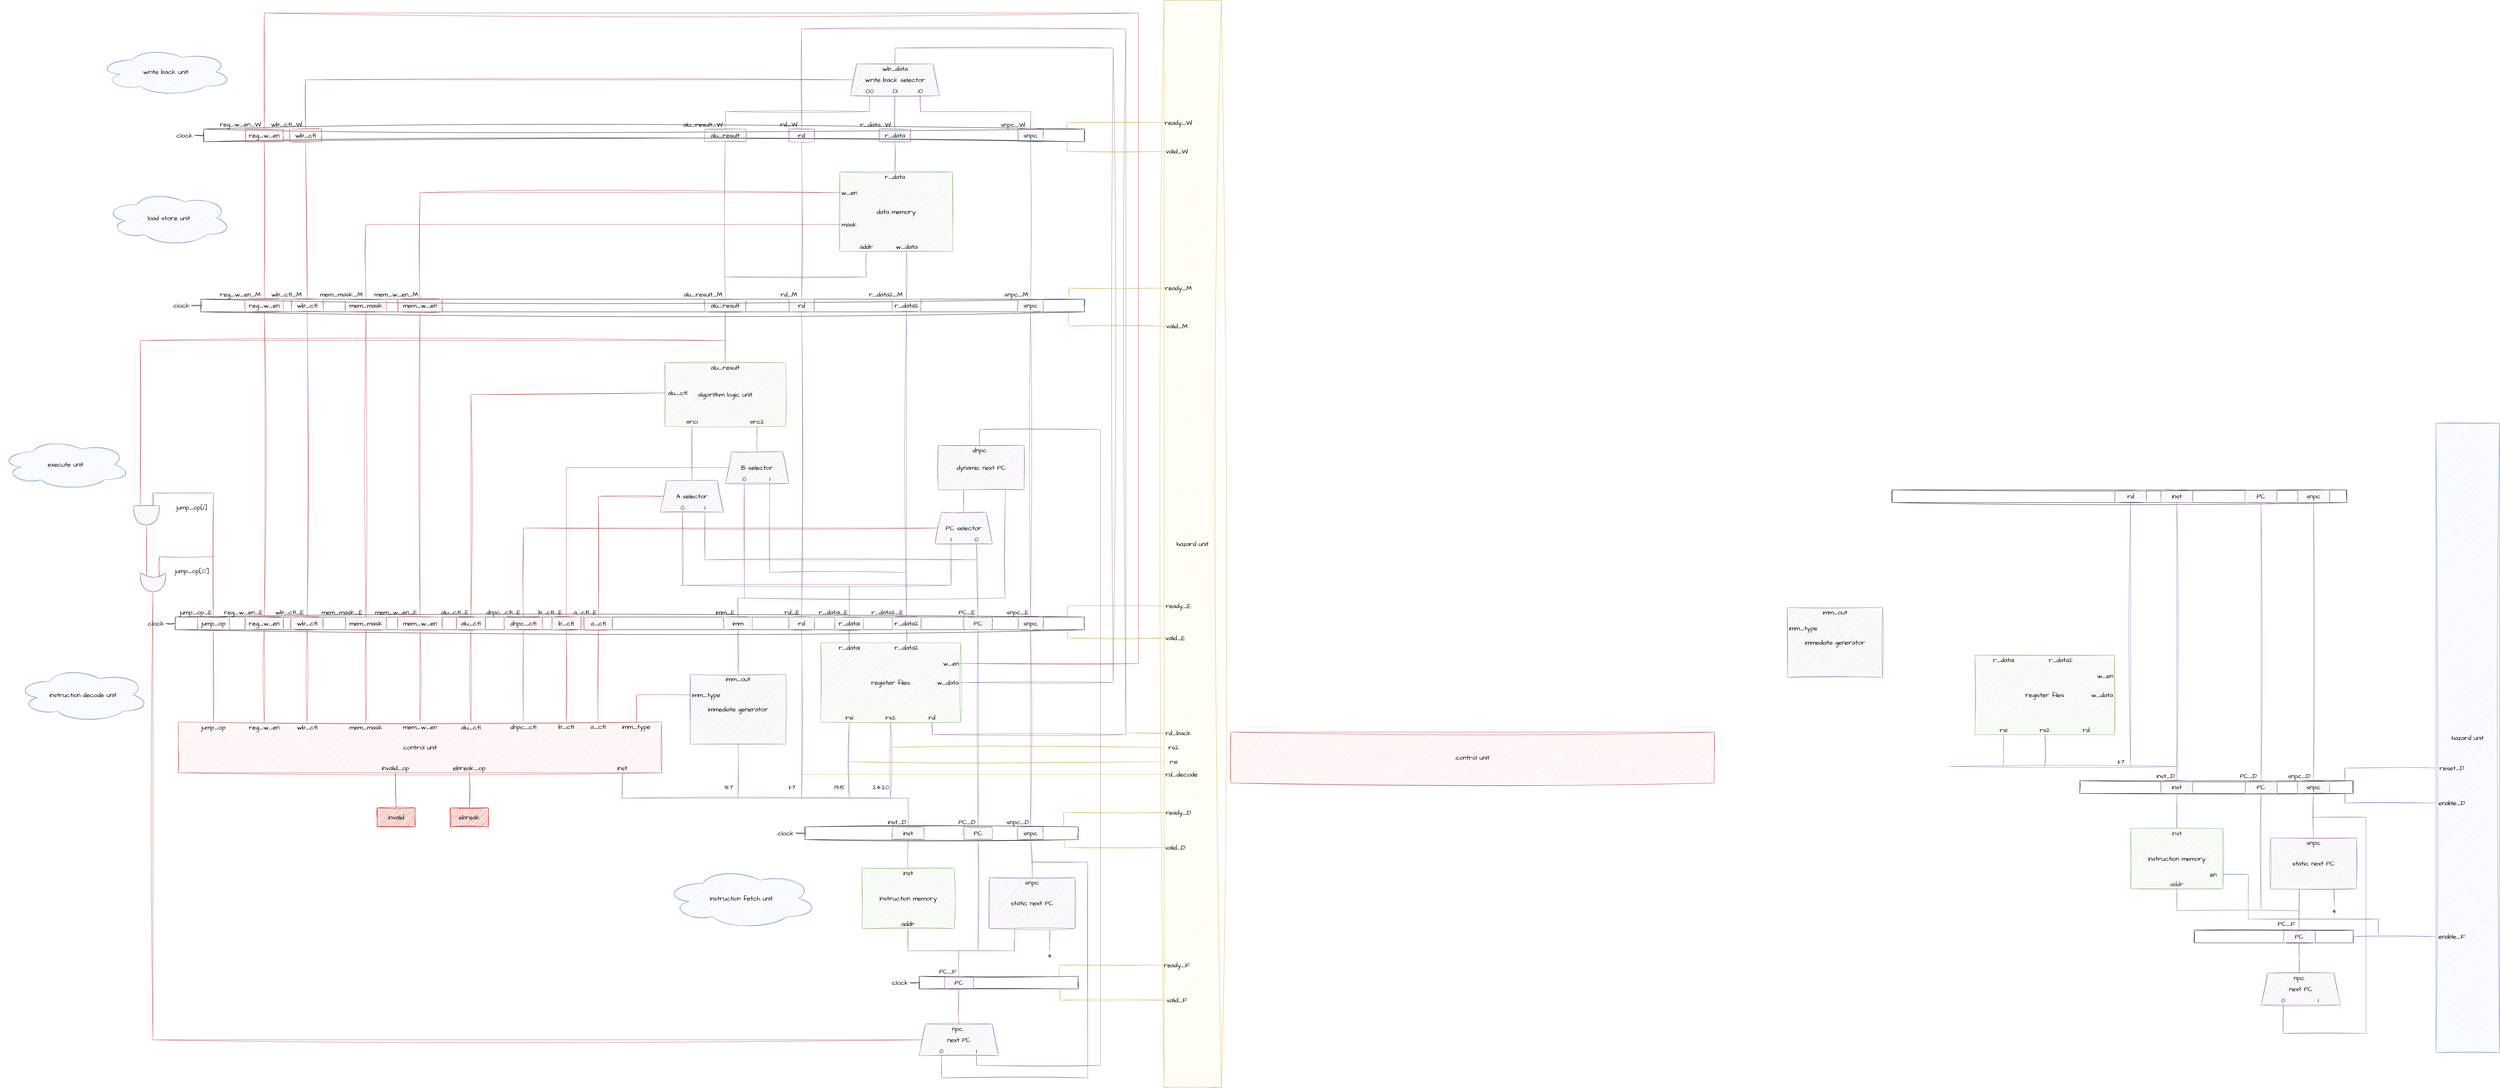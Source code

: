 <mxfile version="21.6.1" type="device">
  <diagram name="Page-1" id="gUr6Gk0GwjmOe10-43yY">
    <mxGraphModel dx="3585" dy="2120" grid="1" gridSize="10" guides="1" tooltips="1" connect="1" arrows="1" fold="1" page="1" pageScale="1" pageWidth="16000" pageHeight="16000" background="none" math="0" shadow="0">
      <root>
        <mxCell id="0" />
        <mxCell id="1" parent="0" />
        <mxCell id="BDOIMZF700uFe1DPHhWf-2" value="" style="rounded=0;whiteSpace=wrap;html=1;sketch=1;curveFitting=1;jiggle=2;labelBackgroundColor=none;" parent="1" vertex="1">
          <mxGeometry x="5390" y="5520" width="500" height="40" as="geometry" />
        </mxCell>
        <mxCell id="BDOIMZF700uFe1DPHhWf-7" value="" style="group;labelBackgroundColor=none;" parent="1" vertex="1" connectable="0">
          <mxGeometry x="5210" y="5180" width="290" height="190" as="geometry" />
        </mxCell>
        <mxCell id="BDOIMZF700uFe1DPHhWf-3" value="instruction memory" style="rounded=0;whiteSpace=wrap;html=1;sketch=1;hachureGap=4;jiggle=2;curveFitting=1;fontFamily=Architects Daughter;fontSource=https%3A%2F%2Ffonts.googleapis.com%2Fcss%3Ffamily%3DArchitects%2BDaughter;fontSize=20;labelBackgroundColor=none;fillColor=#d5e8d4;strokeColor=#82b366;" parent="BDOIMZF700uFe1DPHhWf-7" vertex="1">
          <mxGeometry width="290" height="190" as="geometry" />
        </mxCell>
        <mxCell id="BDOIMZF700uFe1DPHhWf-4" value="addr" style="text;html=1;strokeColor=none;fillColor=none;align=center;verticalAlign=middle;whiteSpace=wrap;rounded=0;fontSize=20;fontFamily=Architects Daughter;labelBackgroundColor=none;" parent="BDOIMZF700uFe1DPHhWf-7" vertex="1">
          <mxGeometry x="115" y="160" width="60" height="30" as="geometry" />
        </mxCell>
        <mxCell id="BDOIMZF700uFe1DPHhWf-6" value="inst" style="text;html=1;strokeColor=none;fillColor=none;align=center;verticalAlign=middle;whiteSpace=wrap;rounded=0;fontSize=20;fontFamily=Architects Daughter;labelBackgroundColor=none;" parent="BDOIMZF700uFe1DPHhWf-7" vertex="1">
          <mxGeometry x="115" width="60" height="30" as="geometry" />
        </mxCell>
        <mxCell id="BDOIMZF700uFe1DPHhWf-8" value="" style="rounded=0;whiteSpace=wrap;html=1;sketch=1;hachureGap=4;jiggle=2;curveFitting=1;fontFamily=Architects Daughter;fontSource=https%3A%2F%2Ffonts.googleapis.com%2Fcss%3Ffamily%3DArchitects%2BDaughter;fontSize=20;labelBackgroundColor=none;" parent="1" vertex="1">
          <mxGeometry x="5030" y="5050" width="860" height="40" as="geometry" />
        </mxCell>
        <mxCell id="BDOIMZF700uFe1DPHhWf-11" value="" style="group;labelBackgroundColor=none;" parent="1" vertex="1" connectable="0">
          <mxGeometry x="5610" y="5210" width="270" height="160" as="geometry" />
        </mxCell>
        <mxCell id="BDOIMZF700uFe1DPHhWf-9" value="static next PC" style="rounded=0;whiteSpace=wrap;html=1;sketch=1;hachureGap=4;jiggle=2;curveFitting=1;fontFamily=Architects Daughter;fontSource=https%3A%2F%2Ffonts.googleapis.com%2Fcss%3Ffamily%3DArchitects%2BDaughter;fontSize=20;labelBackgroundColor=none;fillColor=#e1d5e7;strokeColor=#9673a6;" parent="BDOIMZF700uFe1DPHhWf-11" vertex="1">
          <mxGeometry width="270" height="160" as="geometry" />
        </mxCell>
        <mxCell id="BDOIMZF700uFe1DPHhWf-10" value="snpc" style="text;html=1;strokeColor=none;fillColor=none;align=center;verticalAlign=middle;whiteSpace=wrap;rounded=0;fontSize=20;fontFamily=Architects Daughter;labelBackgroundColor=none;" parent="BDOIMZF700uFe1DPHhWf-11" vertex="1">
          <mxGeometry x="105" width="60" height="30" as="geometry" />
        </mxCell>
        <mxCell id="BDOIMZF700uFe1DPHhWf-16" value="" style="group;labelBackgroundColor=none;" parent="1" vertex="1" connectable="0">
          <mxGeometry x="4670" y="4570" width="300" height="220" as="geometry" />
        </mxCell>
        <mxCell id="BDOIMZF700uFe1DPHhWf-12" value="immediate generator" style="rounded=0;whiteSpace=wrap;html=1;sketch=1;hachureGap=4;jiggle=2;curveFitting=1;fontFamily=Architects Daughter;fontSource=https%3A%2F%2Ffonts.googleapis.com%2Fcss%3Ffamily%3DArchitects%2BDaughter;fontSize=20;labelBackgroundColor=none;fillColor=#e1d5e7;strokeColor=#9673a6;" parent="BDOIMZF700uFe1DPHhWf-16" vertex="1">
          <mxGeometry width="300" height="220" as="geometry" />
        </mxCell>
        <mxCell id="BDOIMZF700uFe1DPHhWf-13" value="imm_type" style="text;html=1;strokeColor=none;fillColor=none;align=center;verticalAlign=middle;whiteSpace=wrap;rounded=0;fontSize=20;fontFamily=Architects Daughter;labelBackgroundColor=none;" parent="BDOIMZF700uFe1DPHhWf-16" vertex="1">
          <mxGeometry y="50" width="100" height="30" as="geometry" />
        </mxCell>
        <mxCell id="BDOIMZF700uFe1DPHhWf-15" value="imm_out" style="text;html=1;strokeColor=none;fillColor=none;align=center;verticalAlign=middle;whiteSpace=wrap;rounded=0;fontSize=20;fontFamily=Architects Daughter;labelBackgroundColor=none;" parent="BDOIMZF700uFe1DPHhWf-16" vertex="1">
          <mxGeometry x="110" width="80" height="30" as="geometry" />
        </mxCell>
        <mxCell id="BDOIMZF700uFe1DPHhWf-28" value="" style="group;labelBackgroundColor=none;" parent="1" vertex="1" connectable="0">
          <mxGeometry x="5080" y="4471" width="440" height="250" as="geometry" />
        </mxCell>
        <mxCell id="BDOIMZF700uFe1DPHhWf-14" value="register files" style="rounded=0;whiteSpace=wrap;html=1;sketch=1;hachureGap=4;jiggle=2;curveFitting=1;fontFamily=Architects Daughter;fontSource=https%3A%2F%2Ffonts.googleapis.com%2Fcss%3Ffamily%3DArchitects%2BDaughter;fontSize=20;labelBackgroundColor=none;fillColor=#d5e8d4;strokeColor=#82b366;" parent="BDOIMZF700uFe1DPHhWf-28" vertex="1">
          <mxGeometry width="440" height="250" as="geometry" />
        </mxCell>
        <mxCell id="BDOIMZF700uFe1DPHhWf-17" value="rs1" style="text;html=1;strokeColor=none;fillColor=none;align=center;verticalAlign=middle;whiteSpace=wrap;rounded=0;fontSize=20;fontFamily=Architects Daughter;labelBackgroundColor=none;" parent="BDOIMZF700uFe1DPHhWf-28" vertex="1">
          <mxGeometry x="60" y="220" width="60" height="30" as="geometry" />
        </mxCell>
        <mxCell id="BDOIMZF700uFe1DPHhWf-18" value="rs2" style="text;html=1;strokeColor=none;fillColor=none;align=center;verticalAlign=middle;whiteSpace=wrap;rounded=0;fontSize=20;fontFamily=Architects Daughter;labelBackgroundColor=none;" parent="BDOIMZF700uFe1DPHhWf-28" vertex="1">
          <mxGeometry x="190" y="220" width="60" height="30" as="geometry" />
        </mxCell>
        <mxCell id="BDOIMZF700uFe1DPHhWf-19" value="w_en" style="text;html=1;strokeColor=none;fillColor=none;align=center;verticalAlign=middle;whiteSpace=wrap;rounded=0;fontSize=20;fontFamily=Architects Daughter;labelBackgroundColor=none;" parent="BDOIMZF700uFe1DPHhWf-28" vertex="1">
          <mxGeometry x="380" y="50" width="60" height="30" as="geometry" />
        </mxCell>
        <mxCell id="BDOIMZF700uFe1DPHhWf-20" value="rd" style="text;html=1;strokeColor=none;fillColor=none;align=center;verticalAlign=middle;whiteSpace=wrap;rounded=0;fontSize=20;fontFamily=Architects Daughter;labelBackgroundColor=none;" parent="BDOIMZF700uFe1DPHhWf-28" vertex="1">
          <mxGeometry x="320" y="220" width="60" height="30" as="geometry" />
        </mxCell>
        <mxCell id="BDOIMZF700uFe1DPHhWf-21" value="w_data" style="text;html=1;strokeColor=none;fillColor=none;align=center;verticalAlign=middle;whiteSpace=wrap;rounded=0;fontSize=20;fontFamily=Architects Daughter;labelBackgroundColor=none;" parent="BDOIMZF700uFe1DPHhWf-28" vertex="1">
          <mxGeometry x="360" y="110" width="80" height="30" as="geometry" />
        </mxCell>
        <mxCell id="BDOIMZF700uFe1DPHhWf-22" value="r_data1" style="text;html=1;strokeColor=none;fillColor=none;align=center;verticalAlign=middle;whiteSpace=wrap;rounded=0;fontSize=20;fontFamily=Architects Daughter;labelBackgroundColor=none;" parent="BDOIMZF700uFe1DPHhWf-28" vertex="1">
          <mxGeometry x="50" width="80" height="30" as="geometry" />
        </mxCell>
        <mxCell id="BDOIMZF700uFe1DPHhWf-23" value="r_data2" style="text;html=1;strokeColor=none;fillColor=none;align=center;verticalAlign=middle;whiteSpace=wrap;rounded=0;fontSize=20;fontFamily=Architects Daughter;labelBackgroundColor=none;" parent="BDOIMZF700uFe1DPHhWf-28" vertex="1">
          <mxGeometry x="230" width="80" height="30" as="geometry" />
        </mxCell>
        <mxCell id="BDOIMZF700uFe1DPHhWf-30" value="control unit" style="rounded=0;whiteSpace=wrap;html=1;sketch=1;hachureGap=4;jiggle=2;curveFitting=1;fontFamily=Architects Daughter;fontSource=https%3A%2F%2Ffonts.googleapis.com%2Fcss%3Ffamily%3DArchitects%2BDaughter;fontSize=20;labelBackgroundColor=none;fillColor=#f8cecc;strokeColor=#b85450;" parent="1" vertex="1">
          <mxGeometry x="3060" y="4720" width="1520" height="160" as="geometry" />
        </mxCell>
        <mxCell id="BDOIMZF700uFe1DPHhWf-31" value="" style="rounded=0;whiteSpace=wrap;html=1;sketch=1;hachureGap=4;jiggle=2;curveFitting=1;fontFamily=Architects Daughter;fontSource=https%3A%2F%2Ffonts.googleapis.com%2Fcss%3Ffamily%3DArchitects%2BDaughter;fontSize=20;labelBackgroundColor=none;" parent="1" vertex="1">
          <mxGeometry x="3050" y="4390" width="2860" height="40" as="geometry" />
        </mxCell>
        <mxCell id="BDOIMZF700uFe1DPHhWf-39" value="" style="group" parent="1" vertex="1" connectable="0">
          <mxGeometry x="4580" y="3960" width="200" height="100" as="geometry" />
        </mxCell>
        <mxCell id="BDOIMZF700uFe1DPHhWf-32" value="A selector" style="shape=trapezoid;perimeter=trapezoidPerimeter;whiteSpace=wrap;html=1;fixedSize=1;sketch=1;hachureGap=4;jiggle=2;curveFitting=1;fontFamily=Architects Daughter;fontSource=https%3A%2F%2Ffonts.googleapis.com%2Fcss%3Ffamily%3DArchitects%2BDaughter;fontSize=20;fillColor=#e1d5e7;strokeColor=#9673a6;" parent="BDOIMZF700uFe1DPHhWf-39" vertex="1">
          <mxGeometry x="-5" width="200" height="100" as="geometry" />
        </mxCell>
        <mxCell id="BDOIMZF700uFe1DPHhWf-33" value="0" style="text;html=1;strokeColor=none;fillColor=none;align=center;verticalAlign=middle;whiteSpace=wrap;rounded=0;fontSize=20;fontFamily=Architects Daughter;" parent="BDOIMZF700uFe1DPHhWf-39" vertex="1">
          <mxGeometry x="40.001" y="70" width="52.174" height="30" as="geometry" />
        </mxCell>
        <mxCell id="BDOIMZF700uFe1DPHhWf-34" value="1" style="text;html=1;strokeColor=none;fillColor=none;align=center;verticalAlign=middle;whiteSpace=wrap;rounded=0;fontSize=20;fontFamily=Architects Daughter;" parent="BDOIMZF700uFe1DPHhWf-39" vertex="1">
          <mxGeometry x="110.001" y="70" width="52.174" height="30" as="geometry" />
        </mxCell>
        <mxCell id="BDOIMZF700uFe1DPHhWf-40" value="" style="group" parent="1" vertex="1" connectable="0">
          <mxGeometry x="4780" y="3870" width="200" height="100" as="geometry" />
        </mxCell>
        <mxCell id="BDOIMZF700uFe1DPHhWf-36" value="B selector" style="shape=trapezoid;perimeter=trapezoidPerimeter;whiteSpace=wrap;html=1;fixedSize=1;sketch=1;hachureGap=4;jiggle=2;curveFitting=1;fontFamily=Architects Daughter;fontSource=https%3A%2F%2Ffonts.googleapis.com%2Fcss%3Ffamily%3DArchitects%2BDaughter;fontSize=20;fillColor=#e1d5e7;strokeColor=#9673a6;" parent="BDOIMZF700uFe1DPHhWf-40" vertex="1">
          <mxGeometry width="200" height="100" as="geometry" />
        </mxCell>
        <mxCell id="BDOIMZF700uFe1DPHhWf-37" value="0" style="text;html=1;strokeColor=none;fillColor=none;align=center;verticalAlign=middle;whiteSpace=wrap;rounded=0;fontSize=20;fontFamily=Architects Daughter;" parent="BDOIMZF700uFe1DPHhWf-40" vertex="1">
          <mxGeometry x="30" y="70" width="60" height="30" as="geometry" />
        </mxCell>
        <mxCell id="BDOIMZF700uFe1DPHhWf-38" value="1" style="text;html=1;strokeColor=none;fillColor=none;align=center;verticalAlign=middle;whiteSpace=wrap;rounded=0;fontSize=20;fontFamily=Architects Daughter;" parent="BDOIMZF700uFe1DPHhWf-40" vertex="1">
          <mxGeometry x="110" y="70" width="60" height="30" as="geometry" />
        </mxCell>
        <mxCell id="BDOIMZF700uFe1DPHhWf-46" value="" style="group" parent="1" vertex="1" connectable="0">
          <mxGeometry x="4590" y="3590" width="380" height="200" as="geometry" />
        </mxCell>
        <mxCell id="BDOIMZF700uFe1DPHhWf-41" value="algorithm logic unit" style="rounded=0;whiteSpace=wrap;html=1;sketch=1;hachureGap=4;jiggle=2;curveFitting=1;fontFamily=Architects Daughter;fontSource=https%3A%2F%2Ffonts.googleapis.com%2Fcss%3Ffamily%3DArchitects%2BDaughter;fontSize=20;fillColor=#d5e8d4;strokeColor=#82b366;" parent="BDOIMZF700uFe1DPHhWf-46" vertex="1">
          <mxGeometry width="380" height="200" as="geometry" />
        </mxCell>
        <mxCell id="BDOIMZF700uFe1DPHhWf-42" value="src1" style="text;html=1;strokeColor=none;fillColor=none;align=center;verticalAlign=middle;whiteSpace=wrap;rounded=0;fontSize=20;fontFamily=Architects Daughter;" parent="BDOIMZF700uFe1DPHhWf-46" vertex="1">
          <mxGeometry x="55" y="170" width="60" height="30" as="geometry" />
        </mxCell>
        <mxCell id="BDOIMZF700uFe1DPHhWf-43" value="src2" style="text;html=1;strokeColor=none;fillColor=none;align=center;verticalAlign=middle;whiteSpace=wrap;rounded=0;fontSize=20;fontFamily=Architects Daughter;" parent="BDOIMZF700uFe1DPHhWf-46" vertex="1">
          <mxGeometry x="260" y="170" width="60" height="30" as="geometry" />
        </mxCell>
        <mxCell id="BDOIMZF700uFe1DPHhWf-44" value="alu_ctl" style="text;html=1;strokeColor=none;fillColor=none;align=center;verticalAlign=middle;whiteSpace=wrap;rounded=0;fontSize=20;fontFamily=Architects Daughter;" parent="BDOIMZF700uFe1DPHhWf-46" vertex="1">
          <mxGeometry y="80" width="80" height="30" as="geometry" />
        </mxCell>
        <mxCell id="BDOIMZF700uFe1DPHhWf-45" value="alu_result" style="text;html=1;strokeColor=none;fillColor=none;align=center;verticalAlign=middle;whiteSpace=wrap;rounded=0;fontSize=20;fontFamily=Architects Daughter;" parent="BDOIMZF700uFe1DPHhWf-46" vertex="1">
          <mxGeometry x="140" width="100" height="30" as="geometry" />
        </mxCell>
        <mxCell id="BDOIMZF700uFe1DPHhWf-52" value="" style="group" parent="1" vertex="1" connectable="0">
          <mxGeometry x="5440" y="4060" width="180" height="100" as="geometry" />
        </mxCell>
        <mxCell id="BDOIMZF700uFe1DPHhWf-48" value="PC selector" style="shape=trapezoid;perimeter=trapezoidPerimeter;whiteSpace=wrap;html=1;fixedSize=1;sketch=1;hachureGap=4;jiggle=2;curveFitting=1;fontFamily=Architects Daughter;fontSource=https%3A%2F%2Ffonts.googleapis.com%2Fcss%3Ffamily%3DArchitects%2BDaughter;fontSize=20;fillColor=#e1d5e7;strokeColor=#9673a6;" parent="BDOIMZF700uFe1DPHhWf-52" vertex="1">
          <mxGeometry width="180" height="100" as="geometry" />
        </mxCell>
        <mxCell id="BDOIMZF700uFe1DPHhWf-50" value="1" style="text;html=1;strokeColor=none;fillColor=none;align=center;verticalAlign=middle;whiteSpace=wrap;rounded=0;fontSize=20;fontFamily=Architects Daughter;" parent="BDOIMZF700uFe1DPHhWf-52" vertex="1">
          <mxGeometry x="20" y="70" width="60" height="30" as="geometry" />
        </mxCell>
        <mxCell id="BDOIMZF700uFe1DPHhWf-51" value="0" style="text;html=1;strokeColor=none;fillColor=none;align=center;verticalAlign=middle;whiteSpace=wrap;rounded=0;fontSize=20;fontFamily=Architects Daughter;" parent="BDOIMZF700uFe1DPHhWf-52" vertex="1">
          <mxGeometry x="100" y="70" width="60" height="30" as="geometry" />
        </mxCell>
        <mxCell id="BDOIMZF700uFe1DPHhWf-53" value="" style="group" parent="1" vertex="1" connectable="0">
          <mxGeometry x="5450" y="3850" width="270" height="140" as="geometry" />
        </mxCell>
        <mxCell id="BDOIMZF700uFe1DPHhWf-47" value="dynamic next PC" style="rounded=0;whiteSpace=wrap;html=1;sketch=1;hachureGap=4;jiggle=2;curveFitting=1;fontFamily=Architects Daughter;fontSource=https%3A%2F%2Ffonts.googleapis.com%2Fcss%3Ffamily%3DArchitects%2BDaughter;fontSize=20;fillColor=#e1d5e7;strokeColor=#9673a6;" parent="BDOIMZF700uFe1DPHhWf-53" vertex="1">
          <mxGeometry width="270" height="140" as="geometry" />
        </mxCell>
        <mxCell id="BDOIMZF700uFe1DPHhWf-49" value="dnpc" style="text;html=1;strokeColor=none;fillColor=none;align=center;verticalAlign=middle;whiteSpace=wrap;rounded=0;fontSize=20;fontFamily=Architects Daughter;" parent="BDOIMZF700uFe1DPHhWf-53" vertex="1">
          <mxGeometry x="100" width="60" height="30" as="geometry" />
        </mxCell>
        <mxCell id="BDOIMZF700uFe1DPHhWf-54" style="edgeStyle=orthogonalEdgeStyle;rounded=0;sketch=1;hachureGap=4;jiggle=2;curveFitting=1;orthogonalLoop=1;jettySize=auto;html=1;exitX=0.5;exitY=1;exitDx=0;exitDy=0;fontFamily=Architects Daughter;fontSource=https%3A%2F%2Ffonts.googleapis.com%2Fcss%3Ffamily%3DArchitects%2BDaughter;fontSize=16;" parent="1" source="BDOIMZF700uFe1DPHhWf-8" target="BDOIMZF700uFe1DPHhWf-8" edge="1">
          <mxGeometry relative="1" as="geometry" />
        </mxCell>
        <mxCell id="BDOIMZF700uFe1DPHhWf-55" value="hazard unit" style="rounded=0;whiteSpace=wrap;html=1;sketch=1;hachureGap=4;jiggle=2;curveFitting=1;fontFamily=Architects Daughter;fontSource=https%3A%2F%2Ffonts.googleapis.com%2Fcss%3Ffamily%3DArchitects%2BDaughter;fontSize=20;fillColor=#fff2cc;strokeColor=#d6b656;" parent="1" vertex="1">
          <mxGeometry x="6160" y="2450" width="180" height="3420" as="geometry" />
        </mxCell>
        <mxCell id="BDOIMZF700uFe1DPHhWf-56" value="" style="rounded=0;whiteSpace=wrap;html=1;sketch=1;hachureGap=4;jiggle=2;curveFitting=1;fontFamily=Architects Daughter;fontSource=https%3A%2F%2Ffonts.googleapis.com%2Fcss%3Ffamily%3DArchitects%2BDaughter;fontSize=20;" parent="1" vertex="1">
          <mxGeometry x="3130" y="3390" width="2780" height="40" as="geometry" />
        </mxCell>
        <mxCell id="BDOIMZF700uFe1DPHhWf-61" value="" style="group" parent="1" vertex="1" connectable="0">
          <mxGeometry x="5390" y="5670" width="250" height="100" as="geometry" />
        </mxCell>
        <mxCell id="BDOIMZF700uFe1DPHhWf-84" value="" style="group" parent="BDOIMZF700uFe1DPHhWf-61" vertex="1" connectable="0">
          <mxGeometry width="250" height="100" as="geometry" />
        </mxCell>
        <mxCell id="BDOIMZF700uFe1DPHhWf-57" value="next PC" style="shape=trapezoid;perimeter=trapezoidPerimeter;whiteSpace=wrap;html=1;fixedSize=1;sketch=1;hachureGap=4;jiggle=2;curveFitting=1;fontFamily=Architects Daughter;fontSource=https%3A%2F%2Ffonts.googleapis.com%2Fcss%3Ffamily%3DArchitects%2BDaughter;fontSize=20;fillColor=#e1d5e7;strokeColor=#9673a6;" parent="BDOIMZF700uFe1DPHhWf-84" vertex="1">
          <mxGeometry width="250" height="100" as="geometry" />
        </mxCell>
        <mxCell id="BDOIMZF700uFe1DPHhWf-59" value="0" style="text;html=1;strokeColor=none;fillColor=none;align=center;verticalAlign=middle;whiteSpace=wrap;rounded=0;fontSize=20;fontFamily=Architects Daughter;" parent="BDOIMZF700uFe1DPHhWf-84" vertex="1">
          <mxGeometry x="40" y="70" width="60" height="30" as="geometry" />
        </mxCell>
        <mxCell id="BDOIMZF700uFe1DPHhWf-60" value="1" style="text;html=1;strokeColor=none;fillColor=none;align=center;verticalAlign=middle;whiteSpace=wrap;rounded=0;fontSize=20;fontFamily=Architects Daughter;" parent="BDOIMZF700uFe1DPHhWf-84" vertex="1">
          <mxGeometry x="150" y="70" width="60" height="30" as="geometry" />
        </mxCell>
        <mxCell id="BDOIMZF700uFe1DPHhWf-58" value="npc" style="text;html=1;strokeColor=none;fillColor=none;align=center;verticalAlign=middle;whiteSpace=wrap;rounded=0;fontSize=20;fontFamily=Architects Daughter;" parent="BDOIMZF700uFe1DPHhWf-84" vertex="1">
          <mxGeometry x="90" width="60" height="30" as="geometry" />
        </mxCell>
        <mxCell id="BDOIMZF700uFe1DPHhWf-62" value="instruction fetch unit" style="ellipse;shape=cloud;whiteSpace=wrap;html=1;sketch=1;hachureGap=4;jiggle=2;curveFitting=1;fontFamily=Architects Daughter;fontSource=https%3A%2F%2Ffonts.googleapis.com%2Fcss%3Ffamily%3DArchitects%2BDaughter;fontSize=20;fillColor=#dae8fc;strokeColor=#6c8ebf;" parent="1" vertex="1">
          <mxGeometry x="4590" y="5180" width="480" height="190" as="geometry" />
        </mxCell>
        <mxCell id="BDOIMZF700uFe1DPHhWf-63" value="instruction decode unit" style="ellipse;shape=cloud;whiteSpace=wrap;html=1;sketch=1;hachureGap=4;jiggle=2;curveFitting=1;fontFamily=Architects Daughter;fontSource=https%3A%2F%2Ffonts.googleapis.com%2Fcss%3Ffamily%3DArchitects%2BDaughter;fontSize=20;fillColor=#dae8fc;strokeColor=#6c8ebf;" parent="1" vertex="1">
          <mxGeometry x="2550" y="4550" width="420" height="170" as="geometry" />
        </mxCell>
        <mxCell id="BDOIMZF700uFe1DPHhWf-64" value="execute unit" style="ellipse;shape=cloud;whiteSpace=wrap;html=1;sketch=1;hachureGap=4;jiggle=2;curveFitting=1;fontFamily=Architects Daughter;fontSource=https%3A%2F%2Ffonts.googleapis.com%2Fcss%3Ffamily%3DArchitects%2BDaughter;fontSize=20;fillColor=#dae8fc;strokeColor=#6c8ebf;" parent="1" vertex="1">
          <mxGeometry x="2500" y="3830" width="410" height="160" as="geometry" />
        </mxCell>
        <mxCell id="BDOIMZF700uFe1DPHhWf-71" value="" style="group" parent="1" vertex="1" connectable="0">
          <mxGeometry x="5140" y="2990" width="355" height="250" as="geometry" />
        </mxCell>
        <mxCell id="BDOIMZF700uFe1DPHhWf-65" value="data memory" style="rounded=0;whiteSpace=wrap;html=1;sketch=1;hachureGap=4;jiggle=2;curveFitting=1;fontFamily=Architects Daughter;fontSource=https%3A%2F%2Ffonts.googleapis.com%2Fcss%3Ffamily%3DArchitects%2BDaughter;fontSize=20;fillColor=#d5e8d4;strokeColor=#82b366;" parent="BDOIMZF700uFe1DPHhWf-71" vertex="1">
          <mxGeometry width="355" height="250" as="geometry" />
        </mxCell>
        <mxCell id="BDOIMZF700uFe1DPHhWf-66" value="addr" style="text;html=1;strokeColor=none;fillColor=none;align=center;verticalAlign=middle;whiteSpace=wrap;rounded=0;fontSize=20;fontFamily=Architects Daughter;" parent="BDOIMZF700uFe1DPHhWf-71" vertex="1">
          <mxGeometry x="60.004" y="220" width="47.333" height="30" as="geometry" />
        </mxCell>
        <mxCell id="BDOIMZF700uFe1DPHhWf-67" value="mask" style="text;html=1;strokeColor=none;fillColor=none;align=center;verticalAlign=middle;whiteSpace=wrap;rounded=0;fontSize=20;fontFamily=Architects Daughter;" parent="BDOIMZF700uFe1DPHhWf-71" vertex="1">
          <mxGeometry y="150" width="60" height="30" as="geometry" />
        </mxCell>
        <mxCell id="BDOIMZF700uFe1DPHhWf-68" value="w_data" style="text;html=1;strokeColor=none;fillColor=none;align=center;verticalAlign=middle;whiteSpace=wrap;rounded=0;fontSize=20;fontFamily=Architects Daughter;" parent="BDOIMZF700uFe1DPHhWf-71" vertex="1">
          <mxGeometry x="174.5" y="220" width="71" height="30" as="geometry" />
        </mxCell>
        <mxCell id="BDOIMZF700uFe1DPHhWf-69" value="w_en" style="text;html=1;strokeColor=none;fillColor=none;align=center;verticalAlign=middle;whiteSpace=wrap;rounded=0;fontSize=20;fontFamily=Architects Daughter;" parent="BDOIMZF700uFe1DPHhWf-71" vertex="1">
          <mxGeometry y="50" width="60" height="30" as="geometry" />
        </mxCell>
        <mxCell id="BDOIMZF700uFe1DPHhWf-70" value="r_data" style="text;html=1;strokeColor=none;fillColor=none;align=center;verticalAlign=middle;whiteSpace=wrap;rounded=0;fontSize=20;fontFamily=Architects Daughter;" parent="BDOIMZF700uFe1DPHhWf-71" vertex="1">
          <mxGeometry x="149.889" width="47.333" height="30" as="geometry" />
        </mxCell>
        <mxCell id="BDOIMZF700uFe1DPHhWf-72" value="" style="rounded=0;whiteSpace=wrap;html=1;sketch=1;hachureGap=4;jiggle=2;curveFitting=1;fontFamily=Architects Daughter;fontSource=https%3A%2F%2Ffonts.googleapis.com%2Fcss%3Ffamily%3DArchitects%2BDaughter;fontSize=20;" parent="1" vertex="1">
          <mxGeometry x="3140" y="2855" width="2770" height="40" as="geometry" />
        </mxCell>
        <mxCell id="BDOIMZF700uFe1DPHhWf-73" value="load store unit" style="ellipse;shape=cloud;whiteSpace=wrap;html=1;sketch=1;hachureGap=4;jiggle=2;curveFitting=1;fontFamily=Architects Daughter;fontSource=https%3A%2F%2Ffonts.googleapis.com%2Fcss%3Ffamily%3DArchitects%2BDaughter;fontSize=20;fillColor=#dae8fc;strokeColor=#6c8ebf;" parent="1" vertex="1">
          <mxGeometry x="2830" y="3050" width="400" height="170" as="geometry" />
        </mxCell>
        <mxCell id="BDOIMZF700uFe1DPHhWf-74" value="write back unit" style="ellipse;shape=cloud;whiteSpace=wrap;html=1;sketch=1;hachureGap=4;jiggle=2;curveFitting=1;fontFamily=Architects Daughter;fontSource=https%3A%2F%2Ffonts.googleapis.com%2Fcss%3Ffamily%3DArchitects%2BDaughter;fontSize=20;fillColor=#dae8fc;strokeColor=#6c8ebf;" parent="1" vertex="1">
          <mxGeometry x="2810" y="2600" width="420" height="150" as="geometry" />
        </mxCell>
        <mxCell id="BDOIMZF700uFe1DPHhWf-81" value="" style="group" parent="1" vertex="1" connectable="0">
          <mxGeometry x="5173.56" y="2650" width="280" height="100" as="geometry" />
        </mxCell>
        <mxCell id="BDOIMZF700uFe1DPHhWf-75" value="write back selector" style="shape=trapezoid;perimeter=trapezoidPerimeter;whiteSpace=wrap;html=1;fixedSize=1;sketch=1;hachureGap=4;jiggle=2;curveFitting=1;fontFamily=Architects Daughter;fontSource=https%3A%2F%2Ffonts.googleapis.com%2Fcss%3Ffamily%3DArchitects%2BDaughter;fontSize=20;fillColor=#e1d5e7;strokeColor=#9673a6;" parent="BDOIMZF700uFe1DPHhWf-81" vertex="1">
          <mxGeometry width="280" height="100" as="geometry" />
        </mxCell>
        <mxCell id="BDOIMZF700uFe1DPHhWf-76" value="00" style="text;html=1;strokeColor=none;fillColor=none;align=center;verticalAlign=middle;whiteSpace=wrap;rounded=0;fontSize=20;fontFamily=Architects Daughter;" parent="BDOIMZF700uFe1DPHhWf-81" vertex="1">
          <mxGeometry x="30" y="70" width="60" height="30" as="geometry" />
        </mxCell>
        <mxCell id="BDOIMZF700uFe1DPHhWf-78" value="01" style="text;html=1;strokeColor=none;fillColor=none;align=center;verticalAlign=middle;whiteSpace=wrap;rounded=0;fontSize=20;fontFamily=Architects Daughter;" parent="BDOIMZF700uFe1DPHhWf-81" vertex="1">
          <mxGeometry x="110" y="70" width="60" height="30" as="geometry" />
        </mxCell>
        <mxCell id="BDOIMZF700uFe1DPHhWf-79" value="10" style="text;html=1;strokeColor=none;fillColor=none;align=center;verticalAlign=middle;whiteSpace=wrap;rounded=0;fontSize=20;fontFamily=Architects Daughter;" parent="BDOIMZF700uFe1DPHhWf-81" vertex="1">
          <mxGeometry x="190" y="70" width="60" height="30" as="geometry" />
        </mxCell>
        <mxCell id="BDOIMZF700uFe1DPHhWf-80" value="wb_data" style="text;html=1;strokeColor=none;fillColor=none;align=center;verticalAlign=middle;whiteSpace=wrap;rounded=0;fontSize=20;fontFamily=Architects Daughter;" parent="BDOIMZF700uFe1DPHhWf-81" vertex="1">
          <mxGeometry x="100" width="80" height="30" as="geometry" />
        </mxCell>
        <mxCell id="BDOIMZF700uFe1DPHhWf-82" value="" style="shape=or;whiteSpace=wrap;html=1;sketch=1;hachureGap=4;jiggle=2;curveFitting=1;fontFamily=Architects Daughter;fontSource=https%3A%2F%2Ffonts.googleapis.com%2Fcss%3Ffamily%3DArchitects%2BDaughter;fontSize=20;direction=south;fillColor=#e1d5e7;strokeColor=#9673a6;" parent="1" vertex="1">
          <mxGeometry x="2920" y="4040" width="80" height="60" as="geometry" />
        </mxCell>
        <mxCell id="BDOIMZF700uFe1DPHhWf-83" value="" style="shape=xor;whiteSpace=wrap;html=1;sketch=1;hachureGap=4;jiggle=2;curveFitting=1;fontFamily=Architects Daughter;fontSource=https%3A%2F%2Ffonts.googleapis.com%2Fcss%3Ffamily%3DArchitects%2BDaughter;fontSize=20;direction=south;fillColor=#e1d5e7;strokeColor=#9673a6;" parent="1" vertex="1">
          <mxGeometry x="2940" y="4250" width="80" height="60" as="geometry" />
        </mxCell>
        <mxCell id="BDOIMZF700uFe1DPHhWf-85" value="PC" style="rounded=1;whiteSpace=wrap;html=1;sketch=1;hachureGap=4;jiggle=2;curveFitting=1;fontFamily=Architects Daughter;fontSource=https%3A%2F%2Ffonts.googleapis.com%2Fcss%3Ffamily%3DArchitects%2BDaughter;fontSize=20;fillColor=#e1d5e7;strokeColor=#9673a6;" parent="1" vertex="1">
          <mxGeometry x="5470" y="5520" width="90" height="40" as="geometry" />
        </mxCell>
        <mxCell id="BDOIMZF700uFe1DPHhWf-87" value="" style="endArrow=none;html=1;rounded=0;sketch=1;hachureGap=4;jiggle=2;curveFitting=1;fontFamily=Architects Daughter;fontSource=https%3A%2F%2Ffonts.googleapis.com%2Fcss%3Ffamily%3DArchitects%2BDaughter;fontSize=16;entryX=0.5;entryY=1;entryDx=0;entryDy=0;exitX=0.587;exitY=0.016;exitDx=0;exitDy=0;fillColor=#e1d5e7;strokeColor=#9673a6;exitPerimeter=0;" parent="1" source="BDOIMZF700uFe1DPHhWf-58" target="BDOIMZF700uFe1DPHhWf-85" edge="1">
          <mxGeometry width="50" height="50" relative="1" as="geometry">
            <mxPoint x="5320" y="5690" as="sourcePoint" />
            <mxPoint x="5370" y="5640" as="targetPoint" />
          </mxGeometry>
        </mxCell>
        <mxCell id="BDOIMZF700uFe1DPHhWf-88" value="PC" style="rounded=1;whiteSpace=wrap;html=1;sketch=1;hachureGap=4;jiggle=2;curveFitting=1;fontFamily=Architects Daughter;fontSource=https%3A%2F%2Ffonts.googleapis.com%2Fcss%3Ffamily%3DArchitects%2BDaughter;fontSize=20;fillColor=#e1d5e7;strokeColor=#9673a6;" parent="1" vertex="1">
          <mxGeometry x="5530" y="5050" width="90" height="40" as="geometry" />
        </mxCell>
        <mxCell id="BDOIMZF700uFe1DPHhWf-89" value="" style="endArrow=none;html=1;rounded=0;sketch=1;hachureGap=4;jiggle=2;curveFitting=1;fontFamily=Architects Daughter;fontSource=https%3A%2F%2Ffonts.googleapis.com%2Fcss%3Ffamily%3DArchitects%2BDaughter;fontSize=16;entryX=0.5;entryY=1;entryDx=0;entryDy=0;fillColor=#e1d5e7;strokeColor=#9673a6;" parent="1" target="BDOIMZF700uFe1DPHhWf-88" edge="1">
          <mxGeometry width="50" height="50" relative="1" as="geometry">
            <mxPoint x="5575" y="5440" as="sourcePoint" />
            <mxPoint x="5490" y="5170" as="targetPoint" />
          </mxGeometry>
        </mxCell>
        <mxCell id="BDOIMZF700uFe1DPHhWf-91" value="" style="endArrow=none;html=1;rounded=0;sketch=1;hachureGap=4;jiggle=2;curveFitting=1;fontFamily=Architects Daughter;fontSource=https%3A%2F%2Ffonts.googleapis.com%2Fcss%3Ffamily%3DArchitects%2BDaughter;fontSize=16;fillColor=#e1d5e7;strokeColor=#9673a6;" parent="1" edge="1">
          <mxGeometry width="50" height="50" relative="1" as="geometry">
            <mxPoint x="5350" y="5440" as="sourcePoint" />
            <mxPoint x="5690" y="5440" as="targetPoint" />
          </mxGeometry>
        </mxCell>
        <mxCell id="BDOIMZF700uFe1DPHhWf-92" value="" style="endArrow=none;html=1;rounded=0;sketch=1;hachureGap=4;jiggle=2;curveFitting=1;fontFamily=Architects Daughter;fontSource=https%3A%2F%2Ffonts.googleapis.com%2Fcss%3Ffamily%3DArchitects%2BDaughter;fontSize=16;entryX=0.5;entryY=1;entryDx=0;entryDy=0;fillColor=#e1d5e7;strokeColor=#9673a6;" parent="1" target="BDOIMZF700uFe1DPHhWf-4" edge="1">
          <mxGeometry width="50" height="50" relative="1" as="geometry">
            <mxPoint x="5355" y="5440" as="sourcePoint" />
            <mxPoint x="5040" y="5480" as="targetPoint" />
          </mxGeometry>
        </mxCell>
        <mxCell id="BDOIMZF700uFe1DPHhWf-93" value="" style="endArrow=none;html=1;rounded=0;sketch=1;hachureGap=4;jiggle=2;curveFitting=1;fontFamily=Architects Daughter;fontSource=https%3A%2F%2Ffonts.googleapis.com%2Fcss%3Ffamily%3DArchitects%2BDaughter;fontSize=16;exitX=0.5;exitY=0;exitDx=0;exitDy=0;fillColor=#e1d5e7;strokeColor=#9673a6;" parent="1" source="BDOIMZF700uFe1DPHhWf-85" edge="1">
          <mxGeometry width="50" height="50" relative="1" as="geometry">
            <mxPoint x="5480" y="5500" as="sourcePoint" />
            <mxPoint x="5515" y="5440" as="targetPoint" />
          </mxGeometry>
        </mxCell>
        <mxCell id="BDOIMZF700uFe1DPHhWf-94" value="" style="endArrow=none;html=1;rounded=0;sketch=1;hachureGap=4;jiggle=2;curveFitting=1;fontFamily=Architects Daughter;fontSource=https%3A%2F%2Ffonts.googleapis.com%2Fcss%3Ffamily%3DArchitects%2BDaughter;fontSize=16;entryX=0.297;entryY=0.994;entryDx=0;entryDy=0;entryPerimeter=0;fillColor=#e1d5e7;strokeColor=#9673a6;" parent="1" target="BDOIMZF700uFe1DPHhWf-9" edge="1">
          <mxGeometry width="50" height="50" relative="1" as="geometry">
            <mxPoint x="5690" y="5440" as="sourcePoint" />
            <mxPoint x="5780" y="5440" as="targetPoint" />
          </mxGeometry>
        </mxCell>
        <mxCell id="BDOIMZF700uFe1DPHhWf-95" value="" style="endArrow=none;html=1;rounded=0;sketch=1;hachureGap=4;jiggle=2;curveFitting=1;fontFamily=Architects Daughter;fontSource=https%3A%2F%2Ffonts.googleapis.com%2Fcss%3Ffamily%3DArchitects%2BDaughter;fontSize=16;entryX=0.708;entryY=1.027;entryDx=0;entryDy=0;entryPerimeter=0;fillColor=#e1d5e7;strokeColor=#9673a6;" parent="1" source="BDOIMZF700uFe1DPHhWf-96" target="BDOIMZF700uFe1DPHhWf-9" edge="1">
          <mxGeometry width="50" height="50" relative="1" as="geometry">
            <mxPoint x="5831" y="5440" as="sourcePoint" />
            <mxPoint x="5840" y="5420" as="targetPoint" />
          </mxGeometry>
        </mxCell>
        <mxCell id="BDOIMZF700uFe1DPHhWf-96" value="4" style="text;html=1;strokeColor=none;fillColor=none;align=center;verticalAlign=middle;whiteSpace=wrap;rounded=0;fontSize=20;fontFamily=Architects Daughter;" parent="1" vertex="1">
          <mxGeometry x="5770" y="5440" width="60" height="30" as="geometry" />
        </mxCell>
        <mxCell id="BDOIMZF700uFe1DPHhWf-98" value="snpc" style="rounded=0;whiteSpace=wrap;html=1;sketch=1;hachureGap=4;jiggle=2;curveFitting=1;fontFamily=Architects Daughter;fontSource=https%3A%2F%2Ffonts.googleapis.com%2Fcss%3Ffamily%3DArchitects%2BDaughter;fontSize=20;fillColor=#e1d5e7;strokeColor=#9673a6;" parent="1" vertex="1">
          <mxGeometry x="5700" y="5050" width="80" height="40" as="geometry" />
        </mxCell>
        <mxCell id="BDOIMZF700uFe1DPHhWf-99" value="" style="endArrow=none;html=1;rounded=0;sketch=1;hachureGap=4;jiggle=2;curveFitting=1;fontFamily=Architects Daughter;fontSource=https%3A%2F%2Ffonts.googleapis.com%2Fcss%3Ffamily%3DArchitects%2BDaughter;fontSize=16;entryX=0.5;entryY=1;entryDx=0;entryDy=0;exitX=0.5;exitY=0;exitDx=0;exitDy=0;fillColor=#e1d5e7;strokeColor=#9673a6;" parent="1" source="BDOIMZF700uFe1DPHhWf-10" target="BDOIMZF700uFe1DPHhWf-98" edge="1">
          <mxGeometry width="50" height="50" relative="1" as="geometry">
            <mxPoint x="5700" y="5180" as="sourcePoint" />
            <mxPoint x="5750" y="5130" as="targetPoint" />
          </mxGeometry>
        </mxCell>
        <mxCell id="BDOIMZF700uFe1DPHhWf-100" value="" style="endArrow=none;html=1;rounded=0;sketch=1;hachureGap=4;jiggle=2;curveFitting=1;fontFamily=Architects Daughter;fontSource=https%3A%2F%2Ffonts.googleapis.com%2Fcss%3Ffamily%3DArchitects%2BDaughter;fontSize=16;entryX=0.5;entryY=1;entryDx=0;entryDy=0;fillColor=#e1d5e7;strokeColor=#9673a6;" parent="1" target="BDOIMZF700uFe1DPHhWf-59" edge="1">
          <mxGeometry width="50" height="50" relative="1" as="geometry">
            <mxPoint x="5740" y="5160" as="sourcePoint" />
            <mxPoint x="5880" y="5840" as="targetPoint" />
            <Array as="points">
              <mxPoint x="5920" y="5160" />
              <mxPoint x="5920" y="5840" />
              <mxPoint x="5460" y="5840" />
            </Array>
          </mxGeometry>
        </mxCell>
        <mxCell id="BDOIMZF700uFe1DPHhWf-103" value="inst" style="rounded=0;whiteSpace=wrap;html=1;sketch=1;hachureGap=4;jiggle=2;curveFitting=1;fontFamily=Architects Daughter;fontSource=https%3A%2F%2Ffonts.googleapis.com%2Fcss%3Ffamily%3DArchitects%2BDaughter;fontSize=20;fillColor=#e1d5e7;strokeColor=#9673a6;" parent="1" vertex="1">
          <mxGeometry x="5305" y="5050" width="100" height="40" as="geometry" />
        </mxCell>
        <mxCell id="BDOIMZF700uFe1DPHhWf-104" value="" style="endArrow=none;html=1;rounded=0;sketch=1;hachureGap=4;jiggle=2;curveFitting=1;fontFamily=Architects Daughter;fontSource=https%3A%2F%2Ffonts.googleapis.com%2Fcss%3Ffamily%3DArchitects%2BDaughter;fontSize=16;entryX=0.5;entryY=1;entryDx=0;entryDy=0;exitX=0.5;exitY=0;exitDx=0;exitDy=0;fillColor=#e1d5e7;strokeColor=#9673a6;" parent="1" source="BDOIMZF700uFe1DPHhWf-6" target="BDOIMZF700uFe1DPHhWf-103" edge="1">
          <mxGeometry width="50" height="50" relative="1" as="geometry">
            <mxPoint x="5290" y="5170" as="sourcePoint" />
            <mxPoint x="5340" y="5120" as="targetPoint" />
          </mxGeometry>
        </mxCell>
        <mxCell id="BDOIMZF700uFe1DPHhWf-105" value="PC_F" style="text;html=1;strokeColor=none;fillColor=none;align=center;verticalAlign=middle;whiteSpace=wrap;rounded=0;fontSize=20;fontFamily=Architects Daughter;" parent="1" vertex="1">
          <mxGeometry x="5450" y="5490" width="60" height="30" as="geometry" />
        </mxCell>
        <mxCell id="BDOIMZF700uFe1DPHhWf-106" value="snpc" style="rounded=0;whiteSpace=wrap;html=1;sketch=1;hachureGap=4;jiggle=2;curveFitting=1;fontFamily=Architects Daughter;fontSource=https%3A%2F%2Ffonts.googleapis.com%2Fcss%3Ffamily%3DArchitects%2BDaughter;fontSize=20;fillColor=#e1d5e7;strokeColor=#9673a6;" parent="1" vertex="1">
          <mxGeometry x="5700" y="4390" width="80" height="40" as="geometry" />
        </mxCell>
        <mxCell id="BDOIMZF700uFe1DPHhWf-107" value="PC" style="rounded=1;whiteSpace=wrap;html=1;sketch=1;hachureGap=4;jiggle=2;curveFitting=1;fontFamily=Architects Daughter;fontSource=https%3A%2F%2Ffonts.googleapis.com%2Fcss%3Ffamily%3DArchitects%2BDaughter;fontSize=20;fillColor=#e1d5e7;strokeColor=#9673a6;" parent="1" vertex="1">
          <mxGeometry x="5530" y="4390" width="90" height="40" as="geometry" />
        </mxCell>
        <mxCell id="BDOIMZF700uFe1DPHhWf-108" value="" style="endArrow=none;html=1;rounded=0;sketch=1;hachureGap=4;jiggle=2;curveFitting=1;fontFamily=Architects Daughter;fontSource=https%3A%2F%2Ffonts.googleapis.com%2Fcss%3Ffamily%3DArchitects%2BDaughter;fontSize=16;entryX=0.5;entryY=1;entryDx=0;entryDy=0;exitX=0.5;exitY=0;exitDx=0;exitDy=0;fillColor=#e1d5e7;strokeColor=#9673a6;" parent="1" source="BDOIMZF700uFe1DPHhWf-88" target="BDOIMZF700uFe1DPHhWf-107" edge="1">
          <mxGeometry width="50" height="50" relative="1" as="geometry">
            <mxPoint x="5610" y="4610" as="sourcePoint" />
            <mxPoint x="5660" y="4560" as="targetPoint" />
          </mxGeometry>
        </mxCell>
        <mxCell id="BDOIMZF700uFe1DPHhWf-109" value="" style="endArrow=none;html=1;rounded=0;sketch=1;hachureGap=4;jiggle=2;curveFitting=1;fontFamily=Architects Daughter;fontSource=https%3A%2F%2Ffonts.googleapis.com%2Fcss%3Ffamily%3DArchitects%2BDaughter;fontSize=16;entryX=0.5;entryY=1;entryDx=0;entryDy=0;exitX=0.5;exitY=0;exitDx=0;exitDy=0;fillColor=#e1d5e7;strokeColor=#9673a6;" parent="1" source="BDOIMZF700uFe1DPHhWf-98" target="BDOIMZF700uFe1DPHhWf-106" edge="1">
          <mxGeometry width="50" height="50" relative="1" as="geometry">
            <mxPoint x="5780" y="4640" as="sourcePoint" />
            <mxPoint x="5830" y="4590" as="targetPoint" />
          </mxGeometry>
        </mxCell>
        <mxCell id="BDOIMZF700uFe1DPHhWf-110" value="" style="endArrow=none;html=1;rounded=0;sketch=1;hachureGap=4;jiggle=2;curveFitting=1;fontFamily=Architects Daughter;fontSource=https%3A%2F%2Ffonts.googleapis.com%2Fcss%3Ffamily%3DArchitects%2BDaughter;fontSize=16;fillColor=#e1d5e7;strokeColor=#9673a6;" parent="1" edge="1">
          <mxGeometry width="50" height="50" relative="1" as="geometry">
            <mxPoint x="4450" y="4960" as="sourcePoint" />
            <mxPoint x="5360" y="4960" as="targetPoint" />
          </mxGeometry>
        </mxCell>
        <mxCell id="BDOIMZF700uFe1DPHhWf-111" value="" style="endArrow=none;html=1;rounded=0;sketch=1;hachureGap=4;jiggle=2;curveFitting=1;fontFamily=Architects Daughter;fontSource=https%3A%2F%2Ffonts.googleapis.com%2Fcss%3Ffamily%3DArchitects%2BDaughter;fontSize=16;entryX=0.5;entryY=1;entryDx=0;entryDy=0;fillColor=#e1d5e7;strokeColor=#9673a6;" parent="1" target="BDOIMZF700uFe1DPHhWf-17" edge="1">
          <mxGeometry width="50" height="50" relative="1" as="geometry">
            <mxPoint x="5170" y="4960" as="sourcePoint" />
            <mxPoint x="5180" y="4980" as="targetPoint" />
          </mxGeometry>
        </mxCell>
        <mxCell id="BDOIMZF700uFe1DPHhWf-112" value="" style="endArrow=none;html=1;rounded=0;sketch=1;hachureGap=4;jiggle=2;curveFitting=1;fontFamily=Architects Daughter;fontSource=https%3A%2F%2Ffonts.googleapis.com%2Fcss%3Ffamily%3DArchitects%2BDaughter;fontSize=16;entryX=0.5;entryY=1;entryDx=0;entryDy=0;fillColor=#e1d5e7;strokeColor=#9673a6;" parent="1" target="BDOIMZF700uFe1DPHhWf-18" edge="1">
          <mxGeometry width="50" height="50" relative="1" as="geometry">
            <mxPoint x="5300" y="4960" as="sourcePoint" />
            <mxPoint x="5230" y="4980" as="targetPoint" />
          </mxGeometry>
        </mxCell>
        <mxCell id="BDOIMZF700uFe1DPHhWf-113" value="" style="endArrow=none;html=1;rounded=0;sketch=1;hachureGap=4;jiggle=2;curveFitting=1;fontFamily=Architects Daughter;fontSource=https%3A%2F%2Ffonts.googleapis.com%2Fcss%3Ffamily%3DArchitects%2BDaughter;fontSize=16;exitX=0.5;exitY=0;exitDx=0;exitDy=0;fillColor=#e1d5e7;strokeColor=#9673a6;" parent="1" source="BDOIMZF700uFe1DPHhWf-103" edge="1">
          <mxGeometry width="50" height="50" relative="1" as="geometry">
            <mxPoint x="5310" y="5030" as="sourcePoint" />
            <mxPoint x="5355" y="4960" as="targetPoint" />
          </mxGeometry>
        </mxCell>
        <mxCell id="BDOIMZF700uFe1DPHhWf-114" value="inst_D" style="text;html=1;strokeColor=none;fillColor=none;align=center;verticalAlign=middle;whiteSpace=wrap;rounded=0;fontSize=20;fontFamily=Architects Daughter;" parent="1" vertex="1">
          <mxGeometry x="5290" y="5020" width="60" height="30" as="geometry" />
        </mxCell>
        <mxCell id="BDOIMZF700uFe1DPHhWf-115" value="PC_D" style="text;html=1;strokeColor=none;fillColor=none;align=center;verticalAlign=middle;whiteSpace=wrap;rounded=0;fontSize=20;fontFamily=Architects Daughter;" parent="1" vertex="1">
          <mxGeometry x="5510" y="5020" width="60" height="30" as="geometry" />
        </mxCell>
        <mxCell id="BDOIMZF700uFe1DPHhWf-116" value="snpc_D" style="text;html=1;strokeColor=none;fillColor=none;align=center;verticalAlign=middle;whiteSpace=wrap;rounded=0;fontSize=20;fontFamily=Architects Daughter;" parent="1" vertex="1">
          <mxGeometry x="5660" y="5020" width="80" height="30" as="geometry" />
        </mxCell>
        <mxCell id="BDOIMZF700uFe1DPHhWf-117" value="" style="endArrow=none;html=1;rounded=0;sketch=1;hachureGap=4;jiggle=2;curveFitting=1;fontFamily=Architects Daughter;fontSource=https%3A%2F%2Ffonts.googleapis.com%2Fcss%3Ffamily%3DArchitects%2BDaughter;fontSize=16;entryX=0.5;entryY=1;entryDx=0;entryDy=0;fillColor=#e1d5e7;strokeColor=#9673a6;" parent="1" target="BDOIMZF700uFe1DPHhWf-12" edge="1">
          <mxGeometry width="50" height="50" relative="1" as="geometry">
            <mxPoint x="4820" y="4960" as="sourcePoint" />
            <mxPoint x="4820" y="5040" as="targetPoint" />
          </mxGeometry>
        </mxCell>
        <mxCell id="BDOIMZF700uFe1DPHhWf-127" value="31:7" style="text;html=1;strokeColor=none;fillColor=none;align=center;verticalAlign=middle;whiteSpace=wrap;rounded=0;fontSize=20;fontFamily=Architects Daughter;" parent="1" vertex="1">
          <mxGeometry x="4760" y="4910" width="60" height="30" as="geometry" />
        </mxCell>
        <mxCell id="BDOIMZF700uFe1DPHhWf-128" value="imm_type" style="text;html=1;strokeColor=none;fillColor=none;align=center;verticalAlign=middle;whiteSpace=wrap;rounded=0;fontSize=20;fontFamily=Architects Daughter;" parent="1" vertex="1">
          <mxGeometry x="4450" y="4720" width="100" height="30" as="geometry" />
        </mxCell>
        <mxCell id="BDOIMZF700uFe1DPHhWf-129" value="" style="endArrow=none;html=1;rounded=0;sketch=1;hachureGap=4;jiggle=2;curveFitting=1;fontFamily=Architects Daughter;fontSource=https%3A%2F%2Ffonts.googleapis.com%2Fcss%3Ffamily%3DArchitects%2BDaughter;fontSize=16;entryX=0;entryY=0.5;entryDx=0;entryDy=0;exitX=0.5;exitY=0;exitDx=0;exitDy=0;fillColor=#f8cecc;strokeColor=#b85450;" parent="1" source="BDOIMZF700uFe1DPHhWf-128" target="BDOIMZF700uFe1DPHhWf-13" edge="1">
          <mxGeometry width="50" height="50" relative="1" as="geometry">
            <mxPoint x="4500" y="4680" as="sourcePoint" />
            <mxPoint x="4550" y="4630" as="targetPoint" />
            <Array as="points">
              <mxPoint x="4500" y="4635" />
            </Array>
          </mxGeometry>
        </mxCell>
        <mxCell id="BDOIMZF700uFe1DPHhWf-131" value="rd" style="rounded=0;whiteSpace=wrap;html=1;sketch=1;hachureGap=4;jiggle=2;curveFitting=1;fontFamily=Architects Daughter;fontSource=https%3A%2F%2Ffonts.googleapis.com%2Fcss%3Ffamily%3DArchitects%2BDaughter;fontSize=20;fillColor=#e1d5e7;strokeColor=#9673a6;" parent="1" vertex="1">
          <mxGeometry x="4980" y="4390" width="80" height="40" as="geometry" />
        </mxCell>
        <mxCell id="BDOIMZF700uFe1DPHhWf-132" value="" style="endArrow=none;html=1;rounded=0;sketch=1;hachureGap=4;jiggle=2;curveFitting=1;fontFamily=Architects Daughter;fontSource=https%3A%2F%2Ffonts.googleapis.com%2Fcss%3Ffamily%3DArchitects%2BDaughter;fontSize=16;entryX=0.5;entryY=1;entryDx=0;entryDy=0;fillColor=#e1d5e7;strokeColor=#9673a6;" parent="1" target="BDOIMZF700uFe1DPHhWf-131" edge="1">
          <mxGeometry width="50" height="50" relative="1" as="geometry">
            <mxPoint x="5020" y="4960" as="sourcePoint" />
            <mxPoint x="5030" y="4500" as="targetPoint" />
          </mxGeometry>
        </mxCell>
        <mxCell id="BDOIMZF700uFe1DPHhWf-133" value="11:7" style="text;html=1;strokeColor=none;fillColor=none;align=center;verticalAlign=middle;whiteSpace=wrap;rounded=0;fontSize=20;fontFamily=Architects Daughter;" parent="1" vertex="1">
          <mxGeometry x="4960" y="4910" width="60" height="30" as="geometry" />
        </mxCell>
        <mxCell id="BDOIMZF700uFe1DPHhWf-134" value="r_data1" style="rounded=0;whiteSpace=wrap;html=1;sketch=1;hachureGap=4;jiggle=2;curveFitting=1;fontFamily=Architects Daughter;fontSource=https%3A%2F%2Ffonts.googleapis.com%2Fcss%3Ffamily%3DArchitects%2BDaughter;fontSize=20;fillColor=#e1d5e7;strokeColor=#9673a6;" parent="1" vertex="1">
          <mxGeometry x="5125" y="4390" width="90" height="40" as="geometry" />
        </mxCell>
        <mxCell id="BDOIMZF700uFe1DPHhWf-135" value="" style="endArrow=none;html=1;rounded=0;sketch=1;hachureGap=4;jiggle=2;curveFitting=1;fontFamily=Architects Daughter;fontSource=https%3A%2F%2Ffonts.googleapis.com%2Fcss%3Ffamily%3DArchitects%2BDaughter;fontSize=16;entryX=0.5;entryY=1;entryDx=0;entryDy=0;fillColor=#e1d5e7;strokeColor=#9673a6;exitX=0.5;exitY=0;exitDx=0;exitDy=0;" parent="1" source="BDOIMZF700uFe1DPHhWf-22" target="BDOIMZF700uFe1DPHhWf-134" edge="1">
          <mxGeometry width="50" height="50" relative="1" as="geometry">
            <mxPoint x="5170" y="4520" as="sourcePoint" />
            <mxPoint x="5180" y="4480" as="targetPoint" />
          </mxGeometry>
        </mxCell>
        <mxCell id="BDOIMZF700uFe1DPHhWf-137" value="" style="endArrow=none;html=1;rounded=0;sketch=1;hachureGap=4;jiggle=2;curveFitting=1;fontFamily=Architects Daughter;fontSource=https%3A%2F%2Ffonts.googleapis.com%2Fcss%3Ffamily%3DArchitects%2BDaughter;fontSize=16;entryX=0.5;entryY=1;entryDx=0;entryDy=0;exitX=0.5;exitY=0;exitDx=0;exitDy=0;fillColor=#e1d5e7;strokeColor=#9673a6;" parent="1" source="BDOIMZF700uFe1DPHhWf-23" target="BDOIMZF700uFe1DPHhWf-138" edge="1">
          <mxGeometry width="50" height="50" relative="1" as="geometry">
            <mxPoint x="5270" y="4542" as="sourcePoint" />
            <mxPoint x="5295" y="4390" as="targetPoint" />
          </mxGeometry>
        </mxCell>
        <mxCell id="BDOIMZF700uFe1DPHhWf-138" value="r_data2" style="rounded=0;whiteSpace=wrap;html=1;sketch=1;hachureGap=4;jiggle=2;curveFitting=1;fontFamily=Architects Daughter;fontSource=https%3A%2F%2Ffonts.googleapis.com%2Fcss%3Ffamily%3DArchitects%2BDaughter;fontSize=20;fillColor=#e1d5e7;strokeColor=#9673a6;" parent="1" vertex="1">
          <mxGeometry x="5305" y="4390" width="90" height="40" as="geometry" />
        </mxCell>
        <mxCell id="BDOIMZF700uFe1DPHhWf-140" value="19:15" style="text;html=1;strokeColor=none;fillColor=none;align=center;verticalAlign=middle;whiteSpace=wrap;rounded=0;fontSize=20;fontFamily=Architects Daughter;" parent="1" vertex="1">
          <mxGeometry x="5110" y="4910" width="60" height="30" as="geometry" />
        </mxCell>
        <mxCell id="BDOIMZF700uFe1DPHhWf-142" value="24:20" style="text;html=1;strokeColor=none;fillColor=none;align=center;verticalAlign=middle;whiteSpace=wrap;rounded=0;fontSize=20;fontFamily=Architects Daughter;" parent="1" vertex="1">
          <mxGeometry x="5240" y="4910" width="60" height="30" as="geometry" />
        </mxCell>
        <mxCell id="BDOIMZF700uFe1DPHhWf-144" value="imm" style="rounded=0;whiteSpace=wrap;html=1;sketch=1;hachureGap=4;jiggle=2;curveFitting=1;fontFamily=Architects Daughter;fontSource=https%3A%2F%2Ffonts.googleapis.com%2Fcss%3Ffamily%3DArchitects%2BDaughter;fontSize=20;fillColor=#e1d5e7;strokeColor=#9673a6;" parent="1" vertex="1">
          <mxGeometry x="4775" y="4390" width="90" height="40" as="geometry" />
        </mxCell>
        <mxCell id="BDOIMZF700uFe1DPHhWf-145" value="" style="endArrow=none;html=1;rounded=0;sketch=1;hachureGap=4;jiggle=2;curveFitting=1;fontFamily=Architects Daughter;fontSource=https%3A%2F%2Ffonts.googleapis.com%2Fcss%3Ffamily%3DArchitects%2BDaughter;fontSize=16;entryX=0.5;entryY=1;entryDx=0;entryDy=0;exitX=0.5;exitY=0;exitDx=0;exitDy=0;fillColor=#e1d5e7;strokeColor=#9673a6;" parent="1" source="BDOIMZF700uFe1DPHhWf-15" target="BDOIMZF700uFe1DPHhWf-144" edge="1">
          <mxGeometry width="50" height="50" relative="1" as="geometry">
            <mxPoint x="4760" y="4550" as="sourcePoint" />
            <mxPoint x="4810" y="4500" as="targetPoint" />
          </mxGeometry>
        </mxCell>
        <mxCell id="BDOIMZF700uFe1DPHhWf-146" value="a_ctl" style="text;html=1;strokeColor=none;fillColor=none;align=center;verticalAlign=middle;whiteSpace=wrap;rounded=0;fontSize=20;fontFamily=Architects Daughter;" parent="1" vertex="1">
          <mxGeometry x="4350" y="4720" width="60" height="30" as="geometry" />
        </mxCell>
        <mxCell id="BDOIMZF700uFe1DPHhWf-148" value="a_ctl" style="rounded=0;whiteSpace=wrap;html=1;sketch=1;hachureGap=4;jiggle=2;curveFitting=1;fontFamily=Architects Daughter;fontSource=https%3A%2F%2Ffonts.googleapis.com%2Fcss%3Ffamily%3DArchitects%2BDaughter;fontSize=20;fillColor=#f8cecc;strokeColor=#b85450;" parent="1" vertex="1">
          <mxGeometry x="4336" y="4390" width="90" height="40" as="geometry" />
        </mxCell>
        <mxCell id="BDOIMZF700uFe1DPHhWf-149" value="" style="endArrow=none;html=1;rounded=0;sketch=1;hachureGap=4;jiggle=2;curveFitting=1;fontFamily=Architects Daughter;fontSource=https%3A%2F%2Ffonts.googleapis.com%2Fcss%3Ffamily%3DArchitects%2BDaughter;fontSize=16;entryX=0.5;entryY=1;entryDx=0;entryDy=0;exitX=0.5;exitY=0;exitDx=0;exitDy=0;fillColor=#f8cecc;strokeColor=#b85450;" parent="1" source="BDOIMZF700uFe1DPHhWf-146" target="BDOIMZF700uFe1DPHhWf-148" edge="1">
          <mxGeometry width="50" height="50" relative="1" as="geometry">
            <mxPoint x="4310" y="4540" as="sourcePoint" />
            <mxPoint x="4360" y="4490" as="targetPoint" />
          </mxGeometry>
        </mxCell>
        <mxCell id="BDOIMZF700uFe1DPHhWf-150" value="b_ctl" style="text;html=1;strokeColor=none;fillColor=none;align=center;verticalAlign=middle;whiteSpace=wrap;rounded=0;fontSize=20;fontFamily=Architects Daughter;" parent="1" vertex="1">
          <mxGeometry x="4250" y="4720" width="60" height="30" as="geometry" />
        </mxCell>
        <mxCell id="BDOIMZF700uFe1DPHhWf-151" value="b_ctl" style="rounded=0;whiteSpace=wrap;html=1;sketch=1;hachureGap=4;jiggle=2;curveFitting=1;fontFamily=Architects Daughter;fontSource=https%3A%2F%2Ffonts.googleapis.com%2Fcss%3Ffamily%3DArchitects%2BDaughter;fontSize=20;fillColor=#f8cecc;strokeColor=#b85450;" parent="1" vertex="1">
          <mxGeometry x="4235" y="4390" width="90" height="40" as="geometry" />
        </mxCell>
        <mxCell id="BDOIMZF700uFe1DPHhWf-152" value="" style="endArrow=none;html=1;rounded=0;sketch=1;hachureGap=4;jiggle=2;curveFitting=1;fontFamily=Architects Daughter;fontSource=https%3A%2F%2Ffonts.googleapis.com%2Fcss%3Ffamily%3DArchitects%2BDaughter;fontSize=16;entryX=0.5;entryY=1;entryDx=0;entryDy=0;exitX=0.5;exitY=0;exitDx=0;exitDy=0;fillColor=#f8cecc;strokeColor=#b85450;" parent="1" source="BDOIMZF700uFe1DPHhWf-150" target="BDOIMZF700uFe1DPHhWf-151" edge="1">
          <mxGeometry width="50" height="50" relative="1" as="geometry">
            <mxPoint x="4220" y="4540" as="sourcePoint" />
            <mxPoint x="4270" y="4490" as="targetPoint" />
          </mxGeometry>
        </mxCell>
        <mxCell id="BDOIMZF700uFe1DPHhWf-153" value="" style="endArrow=none;html=1;rounded=0;sketch=1;hachureGap=4;jiggle=2;curveFitting=1;fontFamily=Architects Daughter;fontSource=https%3A%2F%2Ffonts.googleapis.com%2Fcss%3Ffamily%3DArchitects%2BDaughter;fontSize=16;fillColor=#e1d5e7;strokeColor=#9673a6;" parent="1" edge="1">
          <mxGeometry width="50" height="50" relative="1" as="geometry">
            <mxPoint x="4820" y="4330" as="sourcePoint" />
            <mxPoint x="5660" y="4330" as="targetPoint" />
          </mxGeometry>
        </mxCell>
        <mxCell id="BDOIMZF700uFe1DPHhWf-156" value="" style="endArrow=none;html=1;rounded=0;sketch=1;hachureGap=4;jiggle=2;curveFitting=1;fontFamily=Architects Daughter;fontSource=https%3A%2F%2Ffonts.googleapis.com%2Fcss%3Ffamily%3DArchitects%2BDaughter;fontSize=16;fillColor=#e1d5e7;strokeColor=#9673a6;" parent="1" edge="1">
          <mxGeometry width="50" height="50" relative="1" as="geometry">
            <mxPoint x="4640" y="4290" as="sourcePoint" />
            <mxPoint x="5490" y="4290" as="targetPoint" />
          </mxGeometry>
        </mxCell>
        <mxCell id="BDOIMZF700uFe1DPHhWf-157" value="snpc" style="rounded=0;whiteSpace=wrap;html=1;sketch=1;hachureGap=4;jiggle=2;curveFitting=1;fontFamily=Architects Daughter;fontSource=https%3A%2F%2Ffonts.googleapis.com%2Fcss%3Ffamily%3DArchitects%2BDaughter;fontSize=20;fillColor=#e1d5e7;strokeColor=#9673a6;" parent="1" vertex="1">
          <mxGeometry x="5700" y="3390" width="80" height="40" as="geometry" />
        </mxCell>
        <mxCell id="BDOIMZF700uFe1DPHhWf-158" value="rd" style="rounded=0;whiteSpace=wrap;html=1;sketch=1;hachureGap=4;jiggle=2;curveFitting=1;fontFamily=Architects Daughter;fontSource=https%3A%2F%2Ffonts.googleapis.com%2Fcss%3Ffamily%3DArchitects%2BDaughter;fontSize=20;fillColor=#e1d5e7;strokeColor=#9673a6;" parent="1" vertex="1">
          <mxGeometry x="4980" y="3390" width="80" height="40" as="geometry" />
        </mxCell>
        <mxCell id="BDOIMZF700uFe1DPHhWf-159" value="" style="endArrow=none;html=1;rounded=0;sketch=1;hachureGap=4;jiggle=2;curveFitting=1;fontFamily=Architects Daughter;fontSource=https%3A%2F%2Ffonts.googleapis.com%2Fcss%3Ffamily%3DArchitects%2BDaughter;fontSize=16;entryX=0.5;entryY=1;entryDx=0;entryDy=0;exitX=0.5;exitY=0;exitDx=0;exitDy=0;fillColor=#e1d5e7;strokeColor=#9673a6;" parent="1" source="BDOIMZF700uFe1DPHhWf-106" target="BDOIMZF700uFe1DPHhWf-157" edge="1">
          <mxGeometry width="50" height="50" relative="1" as="geometry">
            <mxPoint x="5700" y="3660" as="sourcePoint" />
            <mxPoint x="5750" y="3610" as="targetPoint" />
          </mxGeometry>
        </mxCell>
        <mxCell id="BDOIMZF700uFe1DPHhWf-160" value="" style="endArrow=none;html=1;rounded=0;sketch=1;hachureGap=4;jiggle=2;curveFitting=1;fontFamily=Architects Daughter;fontSource=https%3A%2F%2Ffonts.googleapis.com%2Fcss%3Ffamily%3DArchitects%2BDaughter;fontSize=16;entryX=0.5;entryY=1;entryDx=0;entryDy=0;exitX=0.5;exitY=0;exitDx=0;exitDy=0;fillColor=#e1d5e7;strokeColor=#9673a6;" parent="1" source="BDOIMZF700uFe1DPHhWf-131" target="BDOIMZF700uFe1DPHhWf-158" edge="1">
          <mxGeometry width="50" height="50" relative="1" as="geometry">
            <mxPoint x="5090" y="3770" as="sourcePoint" />
            <mxPoint x="5140" y="3720" as="targetPoint" />
          </mxGeometry>
        </mxCell>
        <mxCell id="BDOIMZF700uFe1DPHhWf-161" value="" style="endArrow=none;html=1;rounded=0;sketch=1;hachureGap=4;jiggle=2;curveFitting=1;fontFamily=Architects Daughter;fontSource=https%3A%2F%2Ffonts.googleapis.com%2Fcss%3Ffamily%3DArchitects%2BDaughter;fontSize=16;fillColor=#e1d5e7;strokeColor=#9673a6;exitX=0.5;exitY=1;exitDx=0;exitDy=0;" parent="1" source="BDOIMZF700uFe1DPHhWf-38" edge="1">
          <mxGeometry width="50" height="50" relative="1" as="geometry">
            <mxPoint x="4910" y="4250" as="sourcePoint" />
            <mxPoint x="5350" y="4250" as="targetPoint" />
            <Array as="points">
              <mxPoint x="4920" y="4250" />
            </Array>
          </mxGeometry>
        </mxCell>
        <mxCell id="BDOIMZF700uFe1DPHhWf-163" value="" style="endArrow=none;html=1;rounded=0;sketch=1;hachureGap=4;jiggle=2;curveFitting=1;fontFamily=Architects Daughter;fontSource=https%3A%2F%2Ffonts.googleapis.com%2Fcss%3Ffamily%3DArchitects%2BDaughter;fontSize=16;entryX=0.5;entryY=1;entryDx=0;entryDy=0;fillColor=#e1d5e7;strokeColor=#9673a6;" parent="1" target="BDOIMZF700uFe1DPHhWf-50" edge="1">
          <mxGeometry width="50" height="50" relative="1" as="geometry">
            <mxPoint x="5490" y="4290" as="sourcePoint" />
            <mxPoint x="5490" y="4240" as="targetPoint" />
          </mxGeometry>
        </mxCell>
        <mxCell id="BDOIMZF700uFe1DPHhWf-164" value="dnpc_ctl" style="text;html=1;strokeColor=none;fillColor=none;align=center;verticalAlign=middle;whiteSpace=wrap;rounded=0;fontSize=20;fontFamily=Architects Daughter;" parent="1" vertex="1">
          <mxGeometry x="4100" y="4721" width="90" height="30" as="geometry" />
        </mxCell>
        <mxCell id="BDOIMZF700uFe1DPHhWf-165" value="dnpc_ctl" style="rounded=0;whiteSpace=wrap;html=1;sketch=1;hachureGap=4;jiggle=2;curveFitting=1;fontFamily=Architects Daughter;fontSource=https%3A%2F%2Ffonts.googleapis.com%2Fcss%3Ffamily%3DArchitects%2BDaughter;fontSize=20;fillColor=#f8cecc;strokeColor=#b85450;" parent="1" vertex="1">
          <mxGeometry x="4085" y="4390" width="120" height="40" as="geometry" />
        </mxCell>
        <mxCell id="BDOIMZF700uFe1DPHhWf-166" value="" style="endArrow=none;html=1;rounded=0;sketch=1;hachureGap=4;jiggle=2;curveFitting=1;fontFamily=Architects Daughter;fontSource=https%3A%2F%2Ffonts.googleapis.com%2Fcss%3Ffamily%3DArchitects%2BDaughter;fontSize=16;entryX=0.5;entryY=1;entryDx=0;entryDy=0;exitX=0.5;exitY=0;exitDx=0;exitDy=0;fillColor=#f8cecc;strokeColor=#b85450;" parent="1" source="BDOIMZF700uFe1DPHhWf-164" target="BDOIMZF700uFe1DPHhWf-165" edge="1">
          <mxGeometry width="50" height="50" relative="1" as="geometry">
            <mxPoint x="4120" y="4530" as="sourcePoint" />
            <mxPoint x="4170" y="4480" as="targetPoint" />
          </mxGeometry>
        </mxCell>
        <mxCell id="BDOIMZF700uFe1DPHhWf-167" value="" style="endArrow=none;html=1;rounded=0;sketch=1;hachureGap=4;jiggle=2;curveFitting=1;fontFamily=Architects Daughter;fontSource=https%3A%2F%2Ffonts.googleapis.com%2Fcss%3Ffamily%3DArchitects%2BDaughter;fontSize=16;entryX=0;entryY=0.5;entryDx=0;entryDy=0;exitX=0.5;exitY=0;exitDx=0;exitDy=0;fillColor=#f8cecc;strokeColor=#b85450;" parent="1" source="BDOIMZF700uFe1DPHhWf-165" target="BDOIMZF700uFe1DPHhWf-48" edge="1">
          <mxGeometry width="50" height="50" relative="1" as="geometry">
            <mxPoint x="4220" y="4320" as="sourcePoint" />
            <mxPoint x="4270" y="4270" as="targetPoint" />
            <Array as="points">
              <mxPoint x="4145" y="4110" />
            </Array>
          </mxGeometry>
        </mxCell>
        <mxCell id="BDOIMZF700uFe1DPHhWf-168" value="" style="endArrow=none;html=1;rounded=0;sketch=1;hachureGap=4;jiggle=2;curveFitting=1;fontFamily=Architects Daughter;fontSource=https%3A%2F%2Ffonts.googleapis.com%2Fcss%3Ffamily%3DArchitects%2BDaughter;fontSize=16;exitX=0.5;exitY=0;exitDx=0;exitDy=0;fillColor=#e1d5e7;strokeColor=#9673a6;" parent="1" source="BDOIMZF700uFe1DPHhWf-134" edge="1">
          <mxGeometry width="50" height="50" relative="1" as="geometry">
            <mxPoint x="5140" y="4380" as="sourcePoint" />
            <mxPoint x="5170" y="4290" as="targetPoint" />
          </mxGeometry>
        </mxCell>
        <mxCell id="BDOIMZF700uFe1DPHhWf-169" value="" style="endArrow=none;html=1;rounded=0;sketch=1;hachureGap=4;jiggle=2;curveFitting=1;fontFamily=Architects Daughter;fontSource=https%3A%2F%2Ffonts.googleapis.com%2Fcss%3Ffamily%3DArchitects%2BDaughter;fontSize=16;entryX=0.781;entryY=1.005;entryDx=0;entryDy=0;entryPerimeter=0;fillColor=#e1d5e7;strokeColor=#9673a6;" parent="1" target="BDOIMZF700uFe1DPHhWf-47" edge="1">
          <mxGeometry width="50" height="50" relative="1" as="geometry">
            <mxPoint x="5660" y="4330" as="sourcePoint" />
            <mxPoint x="5640" y="4130" as="targetPoint" />
          </mxGeometry>
        </mxCell>
        <mxCell id="BDOIMZF700uFe1DPHhWf-170" value="" style="endArrow=none;html=1;rounded=0;sketch=1;hachureGap=4;jiggle=2;curveFitting=1;fontFamily=Architects Daughter;fontSource=https%3A%2F%2Ffonts.googleapis.com%2Fcss%3Ffamily%3DArchitects%2BDaughter;fontSize=16;exitX=0.5;exitY=0;exitDx=0;exitDy=0;fillColor=#e1d5e7;strokeColor=#9673a6;" parent="1" source="BDOIMZF700uFe1DPHhWf-144" edge="1">
          <mxGeometry width="50" height="50" relative="1" as="geometry">
            <mxPoint x="4700" y="4410" as="sourcePoint" />
            <mxPoint x="4820" y="4330" as="targetPoint" />
          </mxGeometry>
        </mxCell>
        <mxCell id="BDOIMZF700uFe1DPHhWf-171" value="" style="endArrow=none;html=1;rounded=0;sketch=1;hachureGap=4;jiggle=2;curveFitting=1;fontFamily=Architects Daughter;fontSource=https%3A%2F%2Ffonts.googleapis.com%2Fcss%3Ffamily%3DArchitects%2BDaughter;fontSize=16;entryX=0.5;entryY=1;entryDx=0;entryDy=0;fillColor=#e1d5e7;strokeColor=#9673a6;" parent="1" target="BDOIMZF700uFe1DPHhWf-37" edge="1">
          <mxGeometry width="50" height="50" relative="1" as="geometry">
            <mxPoint x="4840" y="4330" as="sourcePoint" />
            <mxPoint x="4950" y="4140" as="targetPoint" />
          </mxGeometry>
        </mxCell>
        <mxCell id="BDOIMZF700uFe1DPHhWf-172" value="r_data2" style="rounded=0;whiteSpace=wrap;html=1;sketch=1;hachureGap=4;jiggle=2;curveFitting=1;fontFamily=Architects Daughter;fontSource=https%3A%2F%2Ffonts.googleapis.com%2Fcss%3Ffamily%3DArchitects%2BDaughter;fontSize=20;fillColor=#e1d5e7;strokeColor=#9673a6;" parent="1" vertex="1">
          <mxGeometry x="5305" y="3390" width="90" height="40" as="geometry" />
        </mxCell>
        <mxCell id="BDOIMZF700uFe1DPHhWf-173" value="" style="endArrow=none;html=1;rounded=0;sketch=1;hachureGap=4;jiggle=2;curveFitting=1;fontFamily=Architects Daughter;fontSource=https%3A%2F%2Ffonts.googleapis.com%2Fcss%3Ffamily%3DArchitects%2BDaughter;fontSize=16;entryX=0.5;entryY=1;entryDx=0;entryDy=0;exitX=0.5;exitY=0;exitDx=0;exitDy=0;fillColor=#e1d5e7;strokeColor=#9673a6;" parent="1" source="BDOIMZF700uFe1DPHhWf-138" target="BDOIMZF700uFe1DPHhWf-172" edge="1">
          <mxGeometry width="50" height="50" relative="1" as="geometry">
            <mxPoint x="5300" y="3650" as="sourcePoint" />
            <mxPoint x="5350" y="3600" as="targetPoint" />
          </mxGeometry>
        </mxCell>
        <mxCell id="BDOIMZF700uFe1DPHhWf-176" value="" style="endArrow=none;html=1;rounded=0;sketch=1;hachureGap=4;jiggle=2;curveFitting=1;fontFamily=Architects Daughter;fontSource=https%3A%2F%2Ffonts.googleapis.com%2Fcss%3Ffamily%3DArchitects%2BDaughter;fontSize=16;fillColor=#e1d5e7;strokeColor=#9673a6;exitX=0.5;exitY=1;exitDx=0;exitDy=0;" parent="1" source="BDOIMZF700uFe1DPHhWf-34" edge="1">
          <mxGeometry width="50" height="50" relative="1" as="geometry">
            <mxPoint x="4620" y="4210" as="sourcePoint" />
            <mxPoint x="5570" y="4210" as="targetPoint" />
            <Array as="points">
              <mxPoint x="4716" y="4210" />
            </Array>
          </mxGeometry>
        </mxCell>
        <mxCell id="BDOIMZF700uFe1DPHhWf-177" value="" style="endArrow=none;html=1;rounded=0;sketch=1;hachureGap=4;jiggle=2;curveFitting=1;fontFamily=Architects Daughter;fontSource=https%3A%2F%2Ffonts.googleapis.com%2Fcss%3Ffamily%3DArchitects%2BDaughter;fontSize=16;entryX=0.5;entryY=1;entryDx=0;entryDy=0;exitX=0.5;exitY=0;exitDx=0;exitDy=0;fillColor=#e1d5e7;strokeColor=#9673a6;" parent="1" source="BDOIMZF700uFe1DPHhWf-107" target="BDOIMZF700uFe1DPHhWf-51" edge="1">
          <mxGeometry width="50" height="50" relative="1" as="geometry">
            <mxPoint x="5500" y="4300" as="sourcePoint" />
            <mxPoint x="5550" y="4250" as="targetPoint" />
          </mxGeometry>
        </mxCell>
        <mxCell id="BDOIMZF700uFe1DPHhWf-178" value="" style="endArrow=none;html=1;rounded=0;sketch=1;hachureGap=4;jiggle=2;curveFitting=1;fontFamily=Architects Daughter;fontSource=https%3A%2F%2Ffonts.googleapis.com%2Fcss%3Ffamily%3DArchitects%2BDaughter;fontSize=16;entryX=0.5;entryY=1;entryDx=0;entryDy=0;fillColor=#e1d5e7;strokeColor=#9673a6;" parent="1" target="BDOIMZF700uFe1DPHhWf-33" edge="1">
          <mxGeometry width="50" height="50" relative="1" as="geometry">
            <mxPoint x="4646" y="4290" as="sourcePoint" />
            <mxPoint x="4590" y="4180" as="targetPoint" />
          </mxGeometry>
        </mxCell>
        <mxCell id="BDOIMZF700uFe1DPHhWf-180" value="" style="endArrow=none;html=1;rounded=0;sketch=1;hachureGap=4;jiggle=2;curveFitting=1;fontFamily=Architects Daughter;fontSource=https%3A%2F%2Ffonts.googleapis.com%2Fcss%3Ffamily%3DArchitects%2BDaughter;fontSize=16;entryX=0.296;entryY=0.996;entryDx=0;entryDy=0;entryPerimeter=0;exitX=0.5;exitY=0;exitDx=0;exitDy=0;fillColor=#e1d5e7;strokeColor=#9673a6;" parent="1" source="BDOIMZF700uFe1DPHhWf-48" target="BDOIMZF700uFe1DPHhWf-47" edge="1">
          <mxGeometry width="50" height="50" relative="1" as="geometry">
            <mxPoint x="5490" y="4060" as="sourcePoint" />
            <mxPoint x="5540" y="4010" as="targetPoint" />
          </mxGeometry>
        </mxCell>
        <mxCell id="BDOIMZF700uFe1DPHhWf-181" value="" style="endArrow=none;html=1;rounded=0;sketch=1;hachureGap=4;jiggle=2;curveFitting=1;fontFamily=Architects Daughter;fontSource=https%3A%2F%2Ffonts.googleapis.com%2Fcss%3Ffamily%3DArchitects%2BDaughter;fontSize=16;entryX=0;entryY=0.5;entryDx=0;entryDy=0;exitX=0.5;exitY=0;exitDx=0;exitDy=0;fillColor=#f8cecc;strokeColor=#b85450;" parent="1" source="BDOIMZF700uFe1DPHhWf-151" target="BDOIMZF700uFe1DPHhWf-36" edge="1">
          <mxGeometry width="50" height="50" relative="1" as="geometry">
            <mxPoint x="4280" y="4320" as="sourcePoint" />
            <mxPoint x="4330" y="4270" as="targetPoint" />
            <Array as="points">
              <mxPoint x="4280" y="3920" />
            </Array>
          </mxGeometry>
        </mxCell>
        <mxCell id="BDOIMZF700uFe1DPHhWf-182" value="" style="endArrow=none;html=1;rounded=0;sketch=1;hachureGap=4;jiggle=2;curveFitting=1;fontFamily=Architects Daughter;fontSource=https%3A%2F%2Ffonts.googleapis.com%2Fcss%3Ffamily%3DArchitects%2BDaughter;fontSize=16;entryX=0;entryY=0.5;entryDx=0;entryDy=0;exitX=0.5;exitY=0;exitDx=0;exitDy=0;fillColor=#f8cecc;strokeColor=#b85450;" parent="1" source="BDOIMZF700uFe1DPHhWf-148" target="BDOIMZF700uFe1DPHhWf-32" edge="1">
          <mxGeometry width="50" height="50" relative="1" as="geometry">
            <mxPoint x="4360" y="4330" as="sourcePoint" />
            <mxPoint x="4410" y="4280" as="targetPoint" />
            <Array as="points">
              <mxPoint x="4381" y="4010" />
            </Array>
          </mxGeometry>
        </mxCell>
        <mxCell id="BDOIMZF700uFe1DPHhWf-183" value="" style="endArrow=none;html=1;rounded=0;sketch=1;hachureGap=4;jiggle=2;curveFitting=1;fontFamily=Architects Daughter;fontSource=https%3A%2F%2Ffonts.googleapis.com%2Fcss%3Ffamily%3DArchitects%2BDaughter;fontSize=16;entryX=0.5;entryY=1;entryDx=0;entryDy=0;exitX=0.5;exitY=0;exitDx=0;exitDy=0;fillColor=#e1d5e7;strokeColor=#9673a6;" parent="1" source="BDOIMZF700uFe1DPHhWf-32" target="BDOIMZF700uFe1DPHhWf-42" edge="1">
          <mxGeometry width="50" height="50" relative="1" as="geometry">
            <mxPoint x="4610" y="3840" as="sourcePoint" />
            <mxPoint x="4660" y="3790" as="targetPoint" />
          </mxGeometry>
        </mxCell>
        <mxCell id="BDOIMZF700uFe1DPHhWf-184" value="" style="endArrow=none;html=1;rounded=0;sketch=1;hachureGap=4;jiggle=2;curveFitting=1;fontFamily=Architects Daughter;fontSource=https%3A%2F%2Ffonts.googleapis.com%2Fcss%3Ffamily%3DArchitects%2BDaughter;fontSize=16;entryX=0.5;entryY=1;entryDx=0;entryDy=0;fillColor=#e1d5e7;strokeColor=#9673a6;" parent="1" source="BDOIMZF700uFe1DPHhWf-36" target="BDOIMZF700uFe1DPHhWf-43" edge="1">
          <mxGeometry width="50" height="50" relative="1" as="geometry">
            <mxPoint x="4830" y="3850" as="sourcePoint" />
            <mxPoint x="4880" y="3800" as="targetPoint" />
          </mxGeometry>
        </mxCell>
        <mxCell id="BDOIMZF700uFe1DPHhWf-185" value="dnpc_ctl_E" style="text;html=1;strokeColor=none;fillColor=none;align=center;verticalAlign=middle;whiteSpace=wrap;rounded=0;fontSize=20;fontFamily=Architects Daughter;" parent="1" vertex="1">
          <mxGeometry x="4020" y="4360" width="125" height="30" as="geometry" />
        </mxCell>
        <mxCell id="BDOIMZF700uFe1DPHhWf-186" value="b_ctl_E" style="text;html=1;strokeColor=none;fillColor=none;align=center;verticalAlign=middle;whiteSpace=wrap;rounded=0;fontSize=20;fontFamily=Architects Daughter;" parent="1" vertex="1">
          <mxGeometry x="4190" y="4360" width="80" height="30" as="geometry" />
        </mxCell>
        <mxCell id="BDOIMZF700uFe1DPHhWf-187" value="a_ctl_E" style="text;html=1;strokeColor=none;fillColor=none;align=center;verticalAlign=middle;whiteSpace=wrap;rounded=0;fontSize=20;fontFamily=Architects Daughter;" parent="1" vertex="1">
          <mxGeometry x="4300" y="4360" width="80" height="30" as="geometry" />
        </mxCell>
        <mxCell id="BDOIMZF700uFe1DPHhWf-188" value="imm_E" style="text;html=1;strokeColor=none;fillColor=none;align=center;verticalAlign=middle;whiteSpace=wrap;rounded=0;fontSize=20;fontFamily=Architects Daughter;" parent="1" vertex="1">
          <mxGeometry x="4750" y="4360" width="60" height="30" as="geometry" />
        </mxCell>
        <mxCell id="BDOIMZF700uFe1DPHhWf-189" value="rd_E" style="text;html=1;strokeColor=none;fillColor=none;align=center;verticalAlign=middle;whiteSpace=wrap;rounded=0;fontSize=20;fontFamily=Architects Daughter;" parent="1" vertex="1">
          <mxGeometry x="4960" y="4360" width="60" height="30" as="geometry" />
        </mxCell>
        <mxCell id="BDOIMZF700uFe1DPHhWf-190" value="r_data1_E" style="text;html=1;strokeColor=none;fillColor=none;align=center;verticalAlign=middle;whiteSpace=wrap;rounded=0;fontSize=20;fontFamily=Architects Daughter;" parent="1" vertex="1">
          <mxGeometry x="5070" y="4360" width="100" height="30" as="geometry" />
        </mxCell>
        <mxCell id="BDOIMZF700uFe1DPHhWf-191" value="r_data2_E" style="text;html=1;strokeColor=none;fillColor=none;align=center;verticalAlign=middle;whiteSpace=wrap;rounded=0;fontSize=20;fontFamily=Architects Daughter;" parent="1" vertex="1">
          <mxGeometry x="5240" y="4360" width="100" height="30" as="geometry" />
        </mxCell>
        <mxCell id="BDOIMZF700uFe1DPHhWf-192" value="PC_E" style="text;html=1;strokeColor=none;fillColor=none;align=center;verticalAlign=middle;whiteSpace=wrap;rounded=0;fontSize=20;fontFamily=Architects Daughter;" parent="1" vertex="1">
          <mxGeometry x="5510" y="4360" width="60" height="30" as="geometry" />
        </mxCell>
        <mxCell id="BDOIMZF700uFe1DPHhWf-193" value="snpc_E" style="text;html=1;strokeColor=none;fillColor=none;align=center;verticalAlign=middle;whiteSpace=wrap;rounded=0;fontSize=20;fontFamily=Architects Daughter;" parent="1" vertex="1">
          <mxGeometry x="5660" y="4360" width="80" height="30" as="geometry" />
        </mxCell>
        <mxCell id="BDOIMZF700uFe1DPHhWf-194" value="alu_ctl" style="text;html=1;strokeColor=none;fillColor=none;align=center;verticalAlign=middle;whiteSpace=wrap;rounded=0;fontSize=20;fontFamily=Architects Daughter;" parent="1" vertex="1">
          <mxGeometry x="3950" y="4722" width="60" height="30" as="geometry" />
        </mxCell>
        <mxCell id="BDOIMZF700uFe1DPHhWf-195" value="alu_ctl" style="rounded=0;whiteSpace=wrap;html=1;sketch=1;hachureGap=4;jiggle=2;curveFitting=1;fontFamily=Architects Daughter;fontSource=https%3A%2F%2Ffonts.googleapis.com%2Fcss%3Ffamily%3DArchitects%2BDaughter;fontSize=20;fillColor=#f8cecc;strokeColor=#b85450;" parent="1" vertex="1">
          <mxGeometry x="3935" y="4390" width="90" height="40" as="geometry" />
        </mxCell>
        <mxCell id="BDOIMZF700uFe1DPHhWf-196" value="" style="endArrow=none;html=1;rounded=0;sketch=1;hachureGap=4;jiggle=2;curveFitting=1;fontFamily=Architects Daughter;fontSource=https%3A%2F%2Ffonts.googleapis.com%2Fcss%3Ffamily%3DArchitects%2BDaughter;fontSize=16;entryX=0.5;entryY=1;entryDx=0;entryDy=0;exitX=0.5;exitY=0;exitDx=0;exitDy=0;fillColor=#f8cecc;strokeColor=#b85450;" parent="1" source="BDOIMZF700uFe1DPHhWf-194" target="BDOIMZF700uFe1DPHhWf-195" edge="1">
          <mxGeometry width="50" height="50" relative="1" as="geometry">
            <mxPoint x="3930" y="4620" as="sourcePoint" />
            <mxPoint x="3980" y="4570" as="targetPoint" />
          </mxGeometry>
        </mxCell>
        <mxCell id="BDOIMZF700uFe1DPHhWf-197" value="" style="endArrow=none;html=1;rounded=0;sketch=1;hachureGap=4;jiggle=2;curveFitting=1;fontFamily=Architects Daughter;fontSource=https%3A%2F%2Ffonts.googleapis.com%2Fcss%3Ffamily%3DArchitects%2BDaughter;fontSize=16;entryX=0;entryY=0.5;entryDx=0;entryDy=0;exitX=0.5;exitY=0;exitDx=0;exitDy=0;fillColor=#f8cecc;strokeColor=#b85450;" parent="1" source="BDOIMZF700uFe1DPHhWf-195" target="BDOIMZF700uFe1DPHhWf-44" edge="1">
          <mxGeometry width="50" height="50" relative="1" as="geometry">
            <mxPoint x="3900" y="3990" as="sourcePoint" />
            <mxPoint x="3950" y="3940" as="targetPoint" />
            <Array as="points">
              <mxPoint x="3980" y="3690" />
            </Array>
          </mxGeometry>
        </mxCell>
        <mxCell id="BDOIMZF700uFe1DPHhWf-198" value="alu_ctl_E" style="text;html=1;strokeColor=none;fillColor=none;align=center;verticalAlign=middle;whiteSpace=wrap;rounded=0;fontSize=20;fontFamily=Architects Daughter;" parent="1" vertex="1">
          <mxGeometry x="3880" y="4360" width="100" height="30" as="geometry" />
        </mxCell>
        <mxCell id="BDOIMZF700uFe1DPHhWf-199" value="alu_result" style="rounded=0;whiteSpace=wrap;html=1;sketch=1;hachureGap=4;jiggle=2;curveFitting=1;fontFamily=Architects Daughter;fontSource=https%3A%2F%2Ffonts.googleapis.com%2Fcss%3Ffamily%3DArchitects%2BDaughter;fontSize=20;fillColor=#e1d5e7;strokeColor=#9673a6;" parent="1" vertex="1">
          <mxGeometry x="4715" y="3390" width="130" height="40" as="geometry" />
        </mxCell>
        <mxCell id="BDOIMZF700uFe1DPHhWf-200" value="" style="endArrow=none;html=1;rounded=0;sketch=1;hachureGap=4;jiggle=2;curveFitting=1;fontFamily=Architects Daughter;fontSource=https%3A%2F%2Ffonts.googleapis.com%2Fcss%3Ffamily%3DArchitects%2BDaughter;fontSize=16;entryX=0.5;entryY=1;entryDx=0;entryDy=0;exitX=0.5;exitY=0;exitDx=0;exitDy=0;fillColor=#e1d5e7;strokeColor=#9673a6;" parent="1" source="BDOIMZF700uFe1DPHhWf-45" target="BDOIMZF700uFe1DPHhWf-199" edge="1">
          <mxGeometry width="50" height="50" relative="1" as="geometry">
            <mxPoint x="4760" y="3430" as="sourcePoint" />
            <mxPoint x="4810" y="3380" as="targetPoint" />
          </mxGeometry>
        </mxCell>
        <mxCell id="BDOIMZF700uFe1DPHhWf-201" value="" style="endArrow=none;html=1;rounded=0;sketch=1;hachureGap=4;jiggle=2;curveFitting=1;fontFamily=Architects Daughter;fontSource=https%3A%2F%2Ffonts.googleapis.com%2Fcss%3Ffamily%3DArchitects%2BDaughter;fontSize=16;exitX=0.5;exitY=0;exitDx=0;exitDy=0;entryX=0.5;entryY=1;entryDx=0;entryDy=0;fillColor=#e1d5e7;strokeColor=#9673a6;" parent="1" source="BDOIMZF700uFe1DPHhWf-49" target="BDOIMZF700uFe1DPHhWf-60" edge="1">
          <mxGeometry width="50" height="50" relative="1" as="geometry">
            <mxPoint x="5560" y="3800" as="sourcePoint" />
            <mxPoint x="6000" y="5800" as="targetPoint" />
            <Array as="points">
              <mxPoint x="5580" y="3800" />
              <mxPoint x="5960" y="3800" />
              <mxPoint x="5960" y="5800" />
              <mxPoint x="5570" y="5800" />
            </Array>
          </mxGeometry>
        </mxCell>
        <mxCell id="BDOIMZF700uFe1DPHhWf-202" value="" style="endArrow=none;html=1;rounded=0;sketch=1;hachureGap=4;jiggle=2;curveFitting=1;fontFamily=Architects Daughter;fontSource=https%3A%2F%2Ffonts.googleapis.com%2Fcss%3Ffamily%3DArchitects%2BDaughter;fontSize=16;fillColor=#f8cecc;strokeColor=#b85450;exitX=0;exitY=0.75;exitDx=0;exitDy=0;exitPerimeter=0;" parent="1" source="BDOIMZF700uFe1DPHhWf-82" edge="1">
          <mxGeometry width="50" height="50" relative="1" as="geometry">
            <mxPoint x="3080" y="3520" as="sourcePoint" />
            <mxPoint x="4780" y="3520" as="targetPoint" />
            <Array as="points">
              <mxPoint x="2940" y="3520" />
            </Array>
          </mxGeometry>
        </mxCell>
        <mxCell id="BDOIMZF700uFe1DPHhWf-211" value="rd" style="rounded=0;whiteSpace=wrap;html=1;sketch=1;hachureGap=4;jiggle=2;curveFitting=1;fontFamily=Architects Daughter;fontSource=https%3A%2F%2Ffonts.googleapis.com%2Fcss%3Ffamily%3DArchitects%2BDaughter;fontSize=20;fillColor=#e1d5e7;strokeColor=#9673a6;" parent="1" vertex="1">
          <mxGeometry x="4980" y="2855" width="80" height="40" as="geometry" />
        </mxCell>
        <mxCell id="BDOIMZF700uFe1DPHhWf-212" value="snpc" style="rounded=0;whiteSpace=wrap;html=1;sketch=1;hachureGap=4;jiggle=2;curveFitting=1;fontFamily=Architects Daughter;fontSource=https%3A%2F%2Ffonts.googleapis.com%2Fcss%3Ffamily%3DArchitects%2BDaughter;fontSize=20;fillColor=#e1d5e7;strokeColor=#9673a6;" parent="1" vertex="1">
          <mxGeometry x="5700" y="2855" width="80" height="40" as="geometry" />
        </mxCell>
        <mxCell id="BDOIMZF700uFe1DPHhWf-213" value="alu_result" style="rounded=0;whiteSpace=wrap;html=1;sketch=1;hachureGap=4;jiggle=2;curveFitting=1;fontFamily=Architects Daughter;fontSource=https%3A%2F%2Ffonts.googleapis.com%2Fcss%3Ffamily%3DArchitects%2BDaughter;fontSize=20;fillColor=#e1d5e7;strokeColor=#9673a6;" parent="1" vertex="1">
          <mxGeometry x="4715" y="2855" width="130" height="40" as="geometry" />
        </mxCell>
        <mxCell id="BDOIMZF700uFe1DPHhWf-214" value="" style="endArrow=none;html=1;rounded=0;sketch=1;hachureGap=4;jiggle=2;curveFitting=1;fontFamily=Architects Daughter;fontSource=https%3A%2F%2Ffonts.googleapis.com%2Fcss%3Ffamily%3DArchitects%2BDaughter;fontSize=16;entryX=0.5;entryY=1;entryDx=0;entryDy=0;exitX=0.5;exitY=0;exitDx=0;exitDy=0;fillColor=#e1d5e7;strokeColor=#9673a6;" parent="1" source="BDOIMZF700uFe1DPHhWf-199" target="BDOIMZF700uFe1DPHhWf-213" edge="1">
          <mxGeometry width="50" height="50" relative="1" as="geometry">
            <mxPoint x="4740" y="3170" as="sourcePoint" />
            <mxPoint x="4790" y="3120" as="targetPoint" />
          </mxGeometry>
        </mxCell>
        <mxCell id="BDOIMZF700uFe1DPHhWf-215" value="" style="endArrow=none;html=1;rounded=0;sketch=1;hachureGap=4;jiggle=2;curveFitting=1;fontFamily=Architects Daughter;fontSource=https%3A%2F%2Ffonts.googleapis.com%2Fcss%3Ffamily%3DArchitects%2BDaughter;fontSize=16;entryX=0.5;entryY=1;entryDx=0;entryDy=0;fillColor=#e1d5e7;strokeColor=#9673a6;" parent="1" target="BDOIMZF700uFe1DPHhWf-66" edge="1">
          <mxGeometry width="50" height="50" relative="1" as="geometry">
            <mxPoint x="4780" y="3320" as="sourcePoint" />
            <mxPoint x="4840" y="3260" as="targetPoint" />
            <Array as="points">
              <mxPoint x="5224" y="3320" />
            </Array>
          </mxGeometry>
        </mxCell>
        <mxCell id="BDOIMZF700uFe1DPHhWf-216" value="" style="endArrow=none;html=1;rounded=0;sketch=1;hachureGap=4;jiggle=2;curveFitting=1;fontFamily=Architects Daughter;fontSource=https%3A%2F%2Ffonts.googleapis.com%2Fcss%3Ffamily%3DArchitects%2BDaughter;fontSize=16;entryX=0.5;entryY=1;entryDx=0;entryDy=0;exitX=0.5;exitY=0;exitDx=0;exitDy=0;fillColor=#e1d5e7;strokeColor=#9673a6;" parent="1" source="BDOIMZF700uFe1DPHhWf-158" target="BDOIMZF700uFe1DPHhWf-211" edge="1">
          <mxGeometry width="50" height="50" relative="1" as="geometry">
            <mxPoint x="4970" y="2990" as="sourcePoint" />
            <mxPoint x="5020" y="2940" as="targetPoint" />
          </mxGeometry>
        </mxCell>
        <mxCell id="BDOIMZF700uFe1DPHhWf-217" value="" style="endArrow=none;html=1;rounded=0;sketch=1;hachureGap=4;jiggle=2;curveFitting=1;fontFamily=Architects Daughter;fontSource=https%3A%2F%2Ffonts.googleapis.com%2Fcss%3Ffamily%3DArchitects%2BDaughter;fontSize=16;entryX=0.5;entryY=1;entryDx=0;entryDy=0;exitX=0.5;exitY=0;exitDx=0;exitDy=0;fillColor=#e1d5e7;strokeColor=#9673a6;" parent="1" source="BDOIMZF700uFe1DPHhWf-157" target="BDOIMZF700uFe1DPHhWf-212" edge="1">
          <mxGeometry width="50" height="50" relative="1" as="geometry">
            <mxPoint x="5690" y="3000" as="sourcePoint" />
            <mxPoint x="5740" y="2950" as="targetPoint" />
          </mxGeometry>
        </mxCell>
        <mxCell id="BDOIMZF700uFe1DPHhWf-218" value="mem_w_en" style="text;html=1;strokeColor=none;fillColor=none;align=center;verticalAlign=middle;whiteSpace=wrap;rounded=0;fontSize=20;fontFamily=Architects Daughter;" parent="1" vertex="1">
          <mxGeometry x="3760" y="4721" width="120" height="30" as="geometry" />
        </mxCell>
        <mxCell id="BDOIMZF700uFe1DPHhWf-219" value="mem_w_en" style="rounded=0;whiteSpace=wrap;html=1;sketch=1;hachureGap=4;jiggle=2;curveFitting=1;fontFamily=Architects Daughter;fontSource=https%3A%2F%2Ffonts.googleapis.com%2Fcss%3Ffamily%3DArchitects%2BDaughter;fontSize=20;fillColor=#f8cecc;strokeColor=#b85450;" parent="1" vertex="1">
          <mxGeometry x="3750" y="4390" width="140" height="40" as="geometry" />
        </mxCell>
        <mxCell id="BDOIMZF700uFe1DPHhWf-220" value="" style="endArrow=none;html=1;rounded=0;sketch=1;hachureGap=4;jiggle=2;curveFitting=1;fontFamily=Architects Daughter;fontSource=https%3A%2F%2Ffonts.googleapis.com%2Fcss%3Ffamily%3DArchitects%2BDaughter;fontSize=16;entryX=0.5;entryY=1;entryDx=0;entryDy=0;exitX=0.5;exitY=0;exitDx=0;exitDy=0;fillColor=#f8cecc;strokeColor=#b85450;" parent="1" source="BDOIMZF700uFe1DPHhWf-218" target="BDOIMZF700uFe1DPHhWf-219" edge="1">
          <mxGeometry width="50" height="50" relative="1" as="geometry">
            <mxPoint x="3780" y="4530" as="sourcePoint" />
            <mxPoint x="3830" y="4480" as="targetPoint" />
          </mxGeometry>
        </mxCell>
        <mxCell id="BDOIMZF700uFe1DPHhWf-221" value="mem_w_en" style="rounded=0;whiteSpace=wrap;html=1;sketch=1;hachureGap=4;jiggle=2;curveFitting=1;fontFamily=Architects Daughter;fontSource=https%3A%2F%2Ffonts.googleapis.com%2Fcss%3Ffamily%3DArchitects%2BDaughter;fontSize=20;fillColor=#f8cecc;strokeColor=#b85450;" parent="1" vertex="1">
          <mxGeometry x="3750" y="3390" width="140" height="40" as="geometry" />
        </mxCell>
        <mxCell id="BDOIMZF700uFe1DPHhWf-222" value="" style="endArrow=none;html=1;rounded=0;sketch=1;hachureGap=4;jiggle=2;curveFitting=1;fontFamily=Architects Daughter;fontSource=https%3A%2F%2Ffonts.googleapis.com%2Fcss%3Ffamily%3DArchitects%2BDaughter;fontSize=16;entryX=0.5;entryY=1;entryDx=0;entryDy=0;exitX=0.5;exitY=0;exitDx=0;exitDy=0;fillColor=#f8cecc;strokeColor=#b85450;" parent="1" source="BDOIMZF700uFe1DPHhWf-219" target="BDOIMZF700uFe1DPHhWf-221" edge="1">
          <mxGeometry width="50" height="50" relative="1" as="geometry">
            <mxPoint x="3730" y="3640" as="sourcePoint" />
            <mxPoint x="3780" y="3590" as="targetPoint" />
          </mxGeometry>
        </mxCell>
        <mxCell id="BDOIMZF700uFe1DPHhWf-223" value="mem_w_en_E" style="text;html=1;strokeColor=none;fillColor=none;align=center;verticalAlign=middle;whiteSpace=wrap;rounded=0;fontSize=20;fontFamily=Architects Daughter;" parent="1" vertex="1">
          <mxGeometry x="3670" y="4360" width="150" height="30" as="geometry" />
        </mxCell>
        <mxCell id="BDOIMZF700uFe1DPHhWf-224" value="mem_mask" style="text;html=1;strokeColor=none;fillColor=none;align=center;verticalAlign=middle;whiteSpace=wrap;rounded=0;fontSize=20;fontFamily=Architects Daughter;" parent="1" vertex="1">
          <mxGeometry x="3600" y="4722" width="100" height="30" as="geometry" />
        </mxCell>
        <mxCell id="BDOIMZF700uFe1DPHhWf-225" value="mem_mask" style="rounded=0;whiteSpace=wrap;html=1;sketch=1;hachureGap=4;jiggle=2;curveFitting=1;fontFamily=Architects Daughter;fontSource=https%3A%2F%2Ffonts.googleapis.com%2Fcss%3Ffamily%3DArchitects%2BDaughter;fontSize=20;fillColor=#f8cecc;strokeColor=#b85450;" parent="1" vertex="1">
          <mxGeometry x="3585" y="4390" width="130" height="40" as="geometry" />
        </mxCell>
        <mxCell id="BDOIMZF700uFe1DPHhWf-226" value="" style="endArrow=none;html=1;rounded=0;sketch=1;hachureGap=4;jiggle=2;curveFitting=1;fontFamily=Architects Daughter;fontSource=https%3A%2F%2Ffonts.googleapis.com%2Fcss%3Ffamily%3DArchitects%2BDaughter;fontSize=16;entryX=0.5;entryY=1;entryDx=0;entryDy=0;exitX=0.5;exitY=0;exitDx=0;exitDy=0;fillColor=#f8cecc;strokeColor=#b85450;" parent="1" source="BDOIMZF700uFe1DPHhWf-224" target="BDOIMZF700uFe1DPHhWf-225" edge="1">
          <mxGeometry width="50" height="50" relative="1" as="geometry">
            <mxPoint x="3630" y="4530" as="sourcePoint" />
            <mxPoint x="3680" y="4480" as="targetPoint" />
          </mxGeometry>
        </mxCell>
        <mxCell id="BDOIMZF700uFe1DPHhWf-227" value="mem_mask" style="rounded=0;whiteSpace=wrap;html=1;sketch=1;hachureGap=4;jiggle=2;curveFitting=1;fontFamily=Architects Daughter;fontSource=https%3A%2F%2Ffonts.googleapis.com%2Fcss%3Ffamily%3DArchitects%2BDaughter;fontSize=20;fillColor=#f8cecc;strokeColor=#b85450;" parent="1" vertex="1">
          <mxGeometry x="3585" y="3390" width="130" height="40" as="geometry" />
        </mxCell>
        <mxCell id="BDOIMZF700uFe1DPHhWf-228" value="" style="endArrow=none;html=1;rounded=0;sketch=1;hachureGap=4;jiggle=2;curveFitting=1;fontFamily=Architects Daughter;fontSource=https%3A%2F%2Ffonts.googleapis.com%2Fcss%3Ffamily%3DArchitects%2BDaughter;fontSize=16;entryX=0.5;entryY=1;entryDx=0;entryDy=0;exitX=0.5;exitY=0;exitDx=0;exitDy=0;fillColor=#f8cecc;strokeColor=#b85450;" parent="1" source="BDOIMZF700uFe1DPHhWf-225" target="BDOIMZF700uFe1DPHhWf-227" edge="1">
          <mxGeometry width="50" height="50" relative="1" as="geometry">
            <mxPoint x="3480" y="3600" as="sourcePoint" />
            <mxPoint x="3530" y="3550" as="targetPoint" />
          </mxGeometry>
        </mxCell>
        <mxCell id="BDOIMZF700uFe1DPHhWf-229" value="mem_mask_E" style="text;html=1;strokeColor=none;fillColor=none;align=center;verticalAlign=middle;whiteSpace=wrap;rounded=0;fontSize=20;fontFamily=Architects Daughter;" parent="1" vertex="1">
          <mxGeometry x="3510" y="4360" width="130" height="30" as="geometry" />
        </mxCell>
        <mxCell id="BDOIMZF700uFe1DPHhWf-230" value="" style="endArrow=none;html=1;rounded=0;sketch=1;hachureGap=4;jiggle=2;curveFitting=1;fontFamily=Architects Daughter;fontSource=https%3A%2F%2Ffonts.googleapis.com%2Fcss%3Ffamily%3DArchitects%2BDaughter;fontSize=16;entryX=0;entryY=0.5;entryDx=0;entryDy=0;exitX=0.5;exitY=0;exitDx=0;exitDy=0;fillColor=#f8cecc;strokeColor=#b85450;" parent="1" source="BDOIMZF700uFe1DPHhWf-221" target="BDOIMZF700uFe1DPHhWf-69" edge="1">
          <mxGeometry width="50" height="50" relative="1" as="geometry">
            <mxPoint x="4470" y="3230" as="sourcePoint" />
            <mxPoint x="4520" y="3180" as="targetPoint" />
            <Array as="points">
              <mxPoint x="3820" y="3055" />
            </Array>
          </mxGeometry>
        </mxCell>
        <mxCell id="BDOIMZF700uFe1DPHhWf-231" value="" style="endArrow=none;html=1;rounded=0;sketch=1;hachureGap=4;jiggle=2;curveFitting=1;fontFamily=Architects Daughter;fontSource=https%3A%2F%2Ffonts.googleapis.com%2Fcss%3Ffamily%3DArchitects%2BDaughter;fontSize=16;entryX=0;entryY=0.5;entryDx=0;entryDy=0;exitX=0.5;exitY=0;exitDx=0;exitDy=0;fillColor=#f8cecc;strokeColor=#b85450;" parent="1" source="BDOIMZF700uFe1DPHhWf-227" target="BDOIMZF700uFe1DPHhWf-67" edge="1">
          <mxGeometry width="50" height="50" relative="1" as="geometry">
            <mxPoint x="3980" y="3320" as="sourcePoint" />
            <mxPoint x="4750" y="3150" as="targetPoint" />
            <Array as="points">
              <mxPoint x="3650" y="3155" />
            </Array>
          </mxGeometry>
        </mxCell>
        <mxCell id="BDOIMZF700uFe1DPHhWf-232" value="" style="endArrow=none;html=1;rounded=0;sketch=1;hachureGap=4;jiggle=2;curveFitting=1;fontFamily=Architects Daughter;fontSource=https%3A%2F%2Ffonts.googleapis.com%2Fcss%3Ffamily%3DArchitects%2BDaughter;fontSize=16;entryX=0.5;entryY=1;entryDx=0;entryDy=0;exitX=0.5;exitY=0;exitDx=0;exitDy=0;fillColor=#e1d5e7;strokeColor=#9673a6;" parent="1" source="BDOIMZF700uFe1DPHhWf-172" target="BDOIMZF700uFe1DPHhWf-68" edge="1">
          <mxGeometry width="50" height="50" relative="1" as="geometry">
            <mxPoint x="5320" y="3340" as="sourcePoint" />
            <mxPoint x="5370" y="3290" as="targetPoint" />
          </mxGeometry>
        </mxCell>
        <mxCell id="BDOIMZF700uFe1DPHhWf-233" value="alu_result_M" style="text;html=1;strokeColor=none;fillColor=none;align=center;verticalAlign=middle;whiteSpace=wrap;rounded=0;fontSize=20;fontFamily=Architects Daughter;" parent="1" vertex="1">
          <mxGeometry x="4640" y="3360" width="140" height="30" as="geometry" />
        </mxCell>
        <mxCell id="BDOIMZF700uFe1DPHhWf-234" value="rd_M" style="text;html=1;strokeColor=none;fillColor=none;align=center;verticalAlign=middle;whiteSpace=wrap;rounded=0;fontSize=20;fontFamily=Architects Daughter;" parent="1" vertex="1">
          <mxGeometry x="4950" y="3360" width="60" height="30" as="geometry" />
        </mxCell>
        <mxCell id="BDOIMZF700uFe1DPHhWf-235" value="r_data2_M" style="text;html=1;strokeColor=none;fillColor=none;align=center;verticalAlign=middle;whiteSpace=wrap;rounded=0;fontSize=20;fontFamily=Architects Daughter;" parent="1" vertex="1">
          <mxGeometry x="5230" y="3360" width="110" height="30" as="geometry" />
        </mxCell>
        <mxCell id="BDOIMZF700uFe1DPHhWf-236" value="snpc_M" style="text;html=1;strokeColor=none;fillColor=none;align=center;verticalAlign=middle;whiteSpace=wrap;rounded=0;fontSize=20;fontFamily=Architects Daughter;" parent="1" vertex="1">
          <mxGeometry x="5650" y="3360" width="90" height="30" as="geometry" />
        </mxCell>
        <mxCell id="BDOIMZF700uFe1DPHhWf-242" value="r_data" style="rounded=0;whiteSpace=wrap;html=1;sketch=1;hachureGap=4;jiggle=2;curveFitting=1;fontFamily=Architects Daughter;fontSource=https%3A%2F%2Ffonts.googleapis.com%2Fcss%3Ffamily%3DArchitects%2BDaughter;fontSize=20;fillColor=#e1d5e7;strokeColor=#9673a6;" parent="1" vertex="1">
          <mxGeometry x="5263.56" y="2855" width="100" height="40" as="geometry" />
        </mxCell>
        <mxCell id="BDOIMZF700uFe1DPHhWf-243" value="" style="endArrow=none;html=1;rounded=0;sketch=1;hachureGap=4;jiggle=2;curveFitting=1;fontFamily=Architects Daughter;fontSource=https%3A%2F%2Ffonts.googleapis.com%2Fcss%3Ffamily%3DArchitects%2BDaughter;fontSize=16;entryX=0.5;entryY=1;entryDx=0;entryDy=0;exitX=0.5;exitY=0;exitDx=0;exitDy=0;fillColor=#e1d5e7;strokeColor=#9673a6;" parent="1" source="BDOIMZF700uFe1DPHhWf-70" target="BDOIMZF700uFe1DPHhWf-242" edge="1">
          <mxGeometry width="50" height="50" relative="1" as="geometry">
            <mxPoint x="5300" y="2980" as="sourcePoint" />
            <mxPoint x="5350" y="2930" as="targetPoint" />
          </mxGeometry>
        </mxCell>
        <mxCell id="BDOIMZF700uFe1DPHhWf-244" value="" style="endArrow=none;html=1;rounded=0;sketch=1;hachureGap=4;jiggle=2;curveFitting=1;fontFamily=Architects Daughter;fontSource=https%3A%2F%2Ffonts.googleapis.com%2Fcss%3Ffamily%3DArchitects%2BDaughter;fontSize=16;entryX=0.5;entryY=1;entryDx=0;entryDy=0;exitX=0.5;exitY=0;exitDx=0;exitDy=0;fillColor=#e1d5e7;strokeColor=#9673a6;" parent="1" source="BDOIMZF700uFe1DPHhWf-242" target="BDOIMZF700uFe1DPHhWf-78" edge="1">
          <mxGeometry width="50" height="50" relative="1" as="geometry">
            <mxPoint x="5260" y="2820" as="sourcePoint" />
            <mxPoint x="5310" y="2770" as="targetPoint" />
          </mxGeometry>
        </mxCell>
        <mxCell id="BDOIMZF700uFe1DPHhWf-245" value="" style="endArrow=none;html=1;rounded=0;sketch=1;hachureGap=4;jiggle=2;curveFitting=1;fontFamily=Architects Daughter;fontSource=https%3A%2F%2Ffonts.googleapis.com%2Fcss%3Ffamily%3DArchitects%2BDaughter;fontSize=16;entryX=0.5;entryY=1;entryDx=0;entryDy=0;exitX=0.5;exitY=0;exitDx=0;exitDy=0;fillColor=#e1d5e7;strokeColor=#9673a6;" parent="1" source="BDOIMZF700uFe1DPHhWf-213" target="BDOIMZF700uFe1DPHhWf-76" edge="1">
          <mxGeometry width="50" height="50" relative="1" as="geometry">
            <mxPoint x="5070" y="2800" as="sourcePoint" />
            <mxPoint x="5120" y="2750" as="targetPoint" />
            <Array as="points">
              <mxPoint x="4780" y="2800" />
              <mxPoint x="5234" y="2800" />
            </Array>
          </mxGeometry>
        </mxCell>
        <mxCell id="BDOIMZF700uFe1DPHhWf-247" value="" style="endArrow=none;html=1;rounded=0;sketch=1;hachureGap=4;jiggle=2;curveFitting=1;fontFamily=Architects Daughter;fontSource=https%3A%2F%2Ffonts.googleapis.com%2Fcss%3Ffamily%3DArchitects%2BDaughter;fontSize=16;entryX=0.5;entryY=1;entryDx=0;entryDy=0;exitX=0.5;exitY=0;exitDx=0;exitDy=0;fillColor=#e1d5e7;strokeColor=#9673a6;" parent="1" source="BDOIMZF700uFe1DPHhWf-212" target="BDOIMZF700uFe1DPHhWf-79" edge="1">
          <mxGeometry width="50" height="50" relative="1" as="geometry">
            <mxPoint x="5380" y="2820" as="sourcePoint" />
            <mxPoint x="5430" y="2770" as="targetPoint" />
            <Array as="points">
              <mxPoint x="5740" y="2800" />
              <mxPoint x="5394" y="2800" />
            </Array>
          </mxGeometry>
        </mxCell>
        <mxCell id="BDOIMZF700uFe1DPHhWf-248" value="wb_ctl" style="text;html=1;strokeColor=none;fillColor=none;align=center;verticalAlign=middle;whiteSpace=wrap;rounded=0;fontSize=20;fontFamily=Architects Daughter;" parent="1" vertex="1">
          <mxGeometry x="3420" y="4722" width="90" height="30" as="geometry" />
        </mxCell>
        <mxCell id="BDOIMZF700uFe1DPHhWf-249" value="wb_ctl" style="rounded=0;whiteSpace=wrap;html=1;sketch=1;hachureGap=4;jiggle=2;curveFitting=1;fontFamily=Architects Daughter;fontSource=https%3A%2F%2Ffonts.googleapis.com%2Fcss%3Ffamily%3DArchitects%2BDaughter;fontSize=20;fillColor=#f8cecc;strokeColor=#b85450;" parent="1" vertex="1">
          <mxGeometry x="3415" y="4390" width="100" height="40" as="geometry" />
        </mxCell>
        <mxCell id="BDOIMZF700uFe1DPHhWf-250" value="" style="endArrow=none;html=1;rounded=0;sketch=1;hachureGap=4;jiggle=2;curveFitting=1;fontFamily=Architects Daughter;fontSource=https%3A%2F%2Ffonts.googleapis.com%2Fcss%3Ffamily%3DArchitects%2BDaughter;fontSize=16;entryX=0.5;entryY=1;entryDx=0;entryDy=0;exitX=0.5;exitY=0;exitDx=0;exitDy=0;fillColor=#f8cecc;strokeColor=#b85450;" parent="1" source="BDOIMZF700uFe1DPHhWf-248" target="BDOIMZF700uFe1DPHhWf-249" edge="1">
          <mxGeometry width="50" height="50" relative="1" as="geometry">
            <mxPoint x="3370" y="4560" as="sourcePoint" />
            <mxPoint x="3420" y="4510" as="targetPoint" />
          </mxGeometry>
        </mxCell>
        <mxCell id="BDOIMZF700uFe1DPHhWf-251" value="wb_ctl" style="rounded=0;whiteSpace=wrap;html=1;sketch=1;hachureGap=4;jiggle=2;curveFitting=1;fontFamily=Architects Daughter;fontSource=https%3A%2F%2Ffonts.googleapis.com%2Fcss%3Ffamily%3DArchitects%2BDaughter;fontSize=20;fillColor=#f8cecc;strokeColor=#b85450;" parent="1" vertex="1">
          <mxGeometry x="3415" y="3390" width="100" height="40" as="geometry" />
        </mxCell>
        <mxCell id="BDOIMZF700uFe1DPHhWf-252" value="" style="endArrow=none;html=1;rounded=0;sketch=1;hachureGap=4;jiggle=2;curveFitting=1;fontFamily=Architects Daughter;fontSource=https%3A%2F%2Ffonts.googleapis.com%2Fcss%3Ffamily%3DArchitects%2BDaughter;fontSize=16;entryX=0.5;entryY=1;entryDx=0;entryDy=0;exitX=0.5;exitY=0;exitDx=0;exitDy=0;fillColor=#f8cecc;strokeColor=#b85450;" parent="1" source="BDOIMZF700uFe1DPHhWf-249" target="BDOIMZF700uFe1DPHhWf-251" edge="1">
          <mxGeometry width="50" height="50" relative="1" as="geometry">
            <mxPoint x="3420" y="3510" as="sourcePoint" />
            <mxPoint x="3470" y="3460" as="targetPoint" />
          </mxGeometry>
        </mxCell>
        <mxCell id="BDOIMZF700uFe1DPHhWf-253" value="wb_ctl" style="rounded=0;whiteSpace=wrap;html=1;sketch=1;hachureGap=4;jiggle=2;curveFitting=1;fontFamily=Architects Daughter;fontSource=https%3A%2F%2Ffonts.googleapis.com%2Fcss%3Ffamily%3DArchitects%2BDaughter;fontSize=20;fillColor=#f8cecc;strokeColor=#b85450;" parent="1" vertex="1">
          <mxGeometry x="3410" y="2855" width="100" height="40" as="geometry" />
        </mxCell>
        <mxCell id="BDOIMZF700uFe1DPHhWf-254" value="" style="endArrow=none;html=1;rounded=0;sketch=1;hachureGap=4;jiggle=2;curveFitting=1;fontFamily=Architects Daughter;fontSource=https%3A%2F%2Ffonts.googleapis.com%2Fcss%3Ffamily%3DArchitects%2BDaughter;fontSize=16;entryX=0.5;entryY=1;entryDx=0;entryDy=0;exitX=0.5;exitY=0;exitDx=0;exitDy=0;fillColor=#f8cecc;strokeColor=#b85450;" parent="1" source="BDOIMZF700uFe1DPHhWf-251" target="BDOIMZF700uFe1DPHhWf-253" edge="1">
          <mxGeometry width="50" height="50" relative="1" as="geometry">
            <mxPoint x="3450" y="3030" as="sourcePoint" />
            <mxPoint x="3500" y="2980" as="targetPoint" />
          </mxGeometry>
        </mxCell>
        <mxCell id="BDOIMZF700uFe1DPHhWf-255" value="wb_ctl_E" style="text;html=1;strokeColor=none;fillColor=none;align=center;verticalAlign=middle;whiteSpace=wrap;rounded=0;fontSize=20;fontFamily=Architects Daughter;" parent="1" vertex="1">
          <mxGeometry x="3360" y="4360" width="100" height="30" as="geometry" />
        </mxCell>
        <mxCell id="BDOIMZF700uFe1DPHhWf-256" value="wb_ctl_M" style="text;html=1;strokeColor=none;fillColor=none;align=center;verticalAlign=middle;whiteSpace=wrap;rounded=0;fontSize=20;fontFamily=Architects Daughter;" parent="1" vertex="1">
          <mxGeometry x="3350" y="3360" width="100" height="30" as="geometry" />
        </mxCell>
        <mxCell id="BDOIMZF700uFe1DPHhWf-257" value="mem_mask_M" style="text;html=1;strokeColor=none;fillColor=none;align=center;verticalAlign=middle;whiteSpace=wrap;rounded=0;fontSize=20;fontFamily=Architects Daughter;" parent="1" vertex="1">
          <mxGeometry x="3500" y="3360" width="145" height="30" as="geometry" />
        </mxCell>
        <mxCell id="BDOIMZF700uFe1DPHhWf-258" value="mem_w_en_M" style="text;html=1;strokeColor=none;fillColor=none;align=center;verticalAlign=middle;whiteSpace=wrap;rounded=0;fontSize=20;fontFamily=Architects Daughter;" parent="1" vertex="1">
          <mxGeometry x="3670" y="3360" width="150" height="30" as="geometry" />
        </mxCell>
        <mxCell id="BDOIMZF700uFe1DPHhWf-259" value="reg_w_en" style="rounded=0;whiteSpace=wrap;html=1;sketch=1;hachureGap=4;jiggle=2;curveFitting=1;fontFamily=Architects Daughter;fontSource=https%3A%2F%2Ffonts.googleapis.com%2Fcss%3Ffamily%3DArchitects%2BDaughter;fontSize=20;fillColor=#f8cecc;strokeColor=#b85450;" parent="1" vertex="1">
          <mxGeometry x="3270" y="4390" width="120" height="40" as="geometry" />
        </mxCell>
        <mxCell id="BDOIMZF700uFe1DPHhWf-260" value="reg_w_en" style="text;html=1;strokeColor=none;fillColor=none;align=center;verticalAlign=middle;whiteSpace=wrap;rounded=0;fontSize=20;fontFamily=Architects Daughter;" parent="1" vertex="1">
          <mxGeometry x="3280" y="4722" width="100" height="30" as="geometry" />
        </mxCell>
        <mxCell id="BDOIMZF700uFe1DPHhWf-261" value="" style="endArrow=none;html=1;rounded=0;sketch=1;hachureGap=4;jiggle=2;curveFitting=1;fontFamily=Architects Daughter;fontSource=https%3A%2F%2Ffonts.googleapis.com%2Fcss%3Ffamily%3DArchitects%2BDaughter;fontSize=16;entryX=0.5;entryY=1;entryDx=0;entryDy=0;exitX=0.5;exitY=0;exitDx=0;exitDy=0;fillColor=#f8cecc;strokeColor=#b85450;" parent="1" source="BDOIMZF700uFe1DPHhWf-260" target="BDOIMZF700uFe1DPHhWf-259" edge="1">
          <mxGeometry width="50" height="50" relative="1" as="geometry">
            <mxPoint x="3240" y="4540" as="sourcePoint" />
            <mxPoint x="3290" y="4490" as="targetPoint" />
          </mxGeometry>
        </mxCell>
        <mxCell id="BDOIMZF700uFe1DPHhWf-262" value="reg_w_en" style="rounded=0;whiteSpace=wrap;html=1;sketch=1;hachureGap=4;jiggle=2;curveFitting=1;fontFamily=Architects Daughter;fontSource=https%3A%2F%2Ffonts.googleapis.com%2Fcss%3Ffamily%3DArchitects%2BDaughter;fontSize=20;fillColor=#f8cecc;strokeColor=#b85450;" parent="1" vertex="1">
          <mxGeometry x="3270" y="3390" width="120" height="40" as="geometry" />
        </mxCell>
        <mxCell id="BDOIMZF700uFe1DPHhWf-263" value="" style="endArrow=none;html=1;rounded=0;sketch=1;hachureGap=4;jiggle=2;curveFitting=1;fontFamily=Architects Daughter;fontSource=https%3A%2F%2Ffonts.googleapis.com%2Fcss%3Ffamily%3DArchitects%2BDaughter;fontSize=16;entryX=0.5;entryY=1;entryDx=0;entryDy=0;exitX=0.5;exitY=0;exitDx=0;exitDy=0;fillColor=#f8cecc;strokeColor=#b85450;" parent="1" source="BDOIMZF700uFe1DPHhWf-259" target="BDOIMZF700uFe1DPHhWf-262" edge="1">
          <mxGeometry width="50" height="50" relative="1" as="geometry">
            <mxPoint x="3280" y="3700" as="sourcePoint" />
            <mxPoint x="3330" y="3650" as="targetPoint" />
          </mxGeometry>
        </mxCell>
        <mxCell id="BDOIMZF700uFe1DPHhWf-264" value="reg_w_en" style="rounded=0;whiteSpace=wrap;html=1;sketch=1;hachureGap=4;jiggle=2;curveFitting=1;fontFamily=Architects Daughter;fontSource=https%3A%2F%2Ffonts.googleapis.com%2Fcss%3Ffamily%3DArchitects%2BDaughter;fontSize=20;fillColor=#f8cecc;strokeColor=#b85450;" parent="1" vertex="1">
          <mxGeometry x="3270" y="2855" width="120" height="40" as="geometry" />
        </mxCell>
        <mxCell id="BDOIMZF700uFe1DPHhWf-265" value="" style="endArrow=none;html=1;rounded=0;sketch=1;hachureGap=4;jiggle=2;curveFitting=1;fontFamily=Architects Daughter;fontSource=https%3A%2F%2Ffonts.googleapis.com%2Fcss%3Ffamily%3DArchitects%2BDaughter;fontSize=16;entryX=0.5;entryY=1;entryDx=0;entryDy=0;exitX=0.5;exitY=0;exitDx=0;exitDy=0;fillColor=#f8cecc;strokeColor=#b85450;" parent="1" source="BDOIMZF700uFe1DPHhWf-262" target="BDOIMZF700uFe1DPHhWf-264" edge="1">
          <mxGeometry width="50" height="50" relative="1" as="geometry">
            <mxPoint x="3290" y="3010" as="sourcePoint" />
            <mxPoint x="3340" y="2960" as="targetPoint" />
          </mxGeometry>
        </mxCell>
        <mxCell id="BDOIMZF700uFe1DPHhWf-266" value="reg_w_en_E" style="text;html=1;strokeColor=none;fillColor=none;align=center;verticalAlign=middle;whiteSpace=wrap;rounded=0;fontSize=20;fontFamily=Architects Daughter;" parent="1" vertex="1">
          <mxGeometry x="3200" y="4360" width="130" height="30" as="geometry" />
        </mxCell>
        <mxCell id="BDOIMZF700uFe1DPHhWf-267" value="reg_w_en_M" style="text;html=1;strokeColor=none;fillColor=none;align=center;verticalAlign=middle;whiteSpace=wrap;rounded=0;fontSize=20;fontFamily=Architects Daughter;" parent="1" vertex="1">
          <mxGeometry x="3190" y="3360" width="130" height="30" as="geometry" />
        </mxCell>
        <mxCell id="BDOIMZF700uFe1DPHhWf-268" value="" style="endArrow=none;html=1;rounded=0;sketch=1;hachureGap=4;jiggle=2;curveFitting=1;fontFamily=Architects Daughter;fontSource=https%3A%2F%2Ffonts.googleapis.com%2Fcss%3Ffamily%3DArchitects%2BDaughter;fontSize=16;entryX=0;entryY=0.5;entryDx=0;entryDy=0;exitX=0.5;exitY=0;exitDx=0;exitDy=0;fillColor=#f8cecc;strokeColor=#b85450;" parent="1" source="BDOIMZF700uFe1DPHhWf-253" target="BDOIMZF700uFe1DPHhWf-75" edge="1">
          <mxGeometry width="50" height="50" relative="1" as="geometry">
            <mxPoint x="4140" y="2770" as="sourcePoint" />
            <mxPoint x="4190" y="2720" as="targetPoint" />
            <Array as="points">
              <mxPoint x="3460" y="2700" />
            </Array>
          </mxGeometry>
        </mxCell>
        <mxCell id="BDOIMZF700uFe1DPHhWf-269" value="jump_op" style="text;html=1;strokeColor=none;fillColor=none;align=center;verticalAlign=middle;whiteSpace=wrap;rounded=0;fontSize=20;fontFamily=Architects Daughter;" parent="1" vertex="1">
          <mxGeometry x="3130" y="4722" width="80" height="30" as="geometry" />
        </mxCell>
        <mxCell id="BDOIMZF700uFe1DPHhWf-270" value="jump_op" style="rounded=0;whiteSpace=wrap;html=1;sketch=1;hachureGap=4;jiggle=2;curveFitting=1;fontFamily=Architects Daughter;fontSource=https%3A%2F%2Ffonts.googleapis.com%2Fcss%3Ffamily%3DArchitects%2BDaughter;fontSize=20;fillColor=#f8cecc;strokeColor=#b85450;" parent="1" vertex="1">
          <mxGeometry x="3120" y="4390" width="100" height="40" as="geometry" />
        </mxCell>
        <mxCell id="BDOIMZF700uFe1DPHhWf-271" value="" style="endArrow=none;html=1;rounded=0;sketch=1;hachureGap=4;jiggle=2;curveFitting=1;fontFamily=Architects Daughter;fontSource=https%3A%2F%2Ffonts.googleapis.com%2Fcss%3Ffamily%3DArchitects%2BDaughter;fontSize=16;entryX=0.5;entryY=1;entryDx=0;entryDy=0;fillColor=#f8cecc;strokeColor=#b85450;" parent="1" source="BDOIMZF700uFe1DPHhWf-269" target="BDOIMZF700uFe1DPHhWf-270" edge="1">
          <mxGeometry width="50" height="50" relative="1" as="geometry">
            <mxPoint x="3100" y="4610" as="sourcePoint" />
            <mxPoint x="3140" y="4510" as="targetPoint" />
          </mxGeometry>
        </mxCell>
        <mxCell id="BDOIMZF700uFe1DPHhWf-275" value="" style="endArrow=none;html=1;rounded=0;sketch=1;hachureGap=4;jiggle=2;curveFitting=1;fontFamily=Architects Daughter;fontSource=https%3A%2F%2Ffonts.googleapis.com%2Fcss%3Ffamily%3DArchitects%2BDaughter;fontSize=16;exitX=0.5;exitY=0;exitDx=0;exitDy=0;fillColor=#f8cecc;strokeColor=#b85450;" parent="1" source="BDOIMZF700uFe1DPHhWf-270" edge="1">
          <mxGeometry width="50" height="50" relative="1" as="geometry">
            <mxPoint x="3040" y="4160" as="sourcePoint" />
            <mxPoint x="3170" y="4000" as="targetPoint" />
          </mxGeometry>
        </mxCell>
        <mxCell id="BDOIMZF700uFe1DPHhWf-276" value="" style="endArrow=none;html=1;rounded=0;sketch=1;hachureGap=4;jiggle=2;curveFitting=1;fontFamily=Architects Daughter;fontSource=https%3A%2F%2Ffonts.googleapis.com%2Fcss%3Ffamily%3DArchitects%2BDaughter;fontSize=16;exitX=0.175;exitY=0.25;exitDx=0;exitDy=0;exitPerimeter=0;fillColor=#f8cecc;strokeColor=#b85450;" parent="1" source="BDOIMZF700uFe1DPHhWf-83" edge="1">
          <mxGeometry width="50" height="50" relative="1" as="geometry">
            <mxPoint x="2990" y="4200" as="sourcePoint" />
            <mxPoint x="3170" y="4200" as="targetPoint" />
            <Array as="points">
              <mxPoint x="3000" y="4200" />
            </Array>
          </mxGeometry>
        </mxCell>
        <mxCell id="BDOIMZF700uFe1DPHhWf-277" value="" style="endArrow=none;html=1;rounded=0;sketch=1;hachureGap=4;jiggle=2;curveFitting=1;fontFamily=Architects Daughter;fontSource=https%3A%2F%2Ffonts.googleapis.com%2Fcss%3Ffamily%3DArchitects%2BDaughter;fontSize=16;exitX=0;exitY=0.25;exitDx=0;exitDy=0;exitPerimeter=0;fillColor=#f8cecc;strokeColor=#b85450;" parent="1" source="BDOIMZF700uFe1DPHhWf-82" edge="1">
          <mxGeometry width="50" height="50" relative="1" as="geometry">
            <mxPoint x="3000" y="3970" as="sourcePoint" />
            <mxPoint x="3170" y="4000" as="targetPoint" />
            <Array as="points">
              <mxPoint x="2980" y="4000" />
            </Array>
          </mxGeometry>
        </mxCell>
        <mxCell id="BDOIMZF700uFe1DPHhWf-278" value="" style="endArrow=none;html=1;rounded=0;sketch=1;hachureGap=4;jiggle=2;curveFitting=1;fontFamily=Architects Daughter;fontSource=https%3A%2F%2Ffonts.googleapis.com%2Fcss%3Ffamily%3DArchitects%2BDaughter;fontSize=16;entryX=1;entryY=0.5;entryDx=0;entryDy=0;entryPerimeter=0;exitX=0.175;exitY=0.75;exitDx=0;exitDy=0;exitPerimeter=0;fillColor=#f8cecc;strokeColor=#b85450;" parent="1" source="BDOIMZF700uFe1DPHhWf-83" target="BDOIMZF700uFe1DPHhWf-82" edge="1">
          <mxGeometry width="50" height="50" relative="1" as="geometry">
            <mxPoint x="2800" y="4260" as="sourcePoint" />
            <mxPoint x="2850" y="4210" as="targetPoint" />
          </mxGeometry>
        </mxCell>
        <mxCell id="BDOIMZF700uFe1DPHhWf-279" value="" style="endArrow=none;html=1;rounded=0;sketch=1;hachureGap=4;jiggle=2;curveFitting=1;fontFamily=Architects Daughter;fontSource=https%3A%2F%2Ffonts.googleapis.com%2Fcss%3Ffamily%3DArchitects%2BDaughter;fontSize=16;entryX=1;entryY=0.5;entryDx=0;entryDy=0;entryPerimeter=0;exitX=0;exitY=0.5;exitDx=0;exitDy=0;fillColor=#f8cecc;strokeColor=#b85450;" parent="1" source="BDOIMZF700uFe1DPHhWf-57" target="BDOIMZF700uFe1DPHhWf-83" edge="1">
          <mxGeometry width="50" height="50" relative="1" as="geometry">
            <mxPoint x="2910" y="5170" as="sourcePoint" />
            <mxPoint x="2960" y="5120" as="targetPoint" />
            <Array as="points">
              <mxPoint x="2980" y="5720" />
            </Array>
          </mxGeometry>
        </mxCell>
        <mxCell id="BDOIMZF700uFe1DPHhWf-280" value="jump_op_E" style="text;html=1;strokeColor=none;fillColor=none;align=center;verticalAlign=middle;whiteSpace=wrap;rounded=0;fontSize=20;fontFamily=Architects Daughter;" parent="1" vertex="1">
          <mxGeometry x="3060" y="4360" width="110" height="30" as="geometry" />
        </mxCell>
        <mxCell id="BDOIMZF700uFe1DPHhWf-282" value="jump_op[1]" style="text;html=1;strokeColor=none;fillColor=none;align=center;verticalAlign=middle;whiteSpace=wrap;rounded=0;fontSize=20;fontFamily=Architects Daughter;" parent="1" vertex="1">
          <mxGeometry x="3050" y="4030" width="105" height="30" as="geometry" />
        </mxCell>
        <mxCell id="BDOIMZF700uFe1DPHhWf-283" value="jump_op[0]" style="text;html=1;strokeColor=none;fillColor=none;align=center;verticalAlign=middle;whiteSpace=wrap;rounded=0;fontSize=20;fontFamily=Architects Daughter;" parent="1" vertex="1">
          <mxGeometry x="3052.5" y="4230" width="100" height="30" as="geometry" />
        </mxCell>
        <mxCell id="BDOIMZF700uFe1DPHhWf-284" value="" style="endArrow=none;html=1;rounded=0;sketch=1;hachureGap=4;jiggle=2;curveFitting=1;fontFamily=Architects Daughter;fontSource=https%3A%2F%2Ffonts.googleapis.com%2Fcss%3Ffamily%3DArchitects%2BDaughter;fontSize=16;exitX=0.5;exitY=0;exitDx=0;exitDy=0;fillColor=#f8cecc;strokeColor=#b85450;entryX=1;entryY=0.5;entryDx=0;entryDy=0;" parent="1" source="BDOIMZF700uFe1DPHhWf-264" target="BDOIMZF700uFe1DPHhWf-19" edge="1">
          <mxGeometry width="50" height="50" relative="1" as="geometry">
            <mxPoint x="3330" y="2690" as="sourcePoint" />
            <mxPoint x="6090" y="4470" as="targetPoint" />
            <Array as="points">
              <mxPoint x="3330" y="2490" />
              <mxPoint x="6080" y="2490" />
              <mxPoint x="6080" y="4536" />
            </Array>
          </mxGeometry>
        </mxCell>
        <mxCell id="BDOIMZF700uFe1DPHhWf-285" value="wb_ctl_W" style="text;html=1;strokeColor=none;fillColor=none;align=center;verticalAlign=middle;whiteSpace=wrap;rounded=0;fontSize=20;fontFamily=Architects Daughter;" parent="1" vertex="1">
          <mxGeometry x="3345" y="2825" width="110" height="30" as="geometry" />
        </mxCell>
        <mxCell id="BDOIMZF700uFe1DPHhWf-286" value="reg_w_en_W" style="text;html=1;strokeColor=none;fillColor=none;align=center;verticalAlign=middle;whiteSpace=wrap;rounded=0;fontSize=20;fontFamily=Architects Daughter;" parent="1" vertex="1">
          <mxGeometry x="3185" y="2825" width="140" height="30" as="geometry" />
        </mxCell>
        <mxCell id="BDOIMZF700uFe1DPHhWf-287" value="" style="endArrow=none;html=1;rounded=0;sketch=1;hachureGap=4;jiggle=2;curveFitting=1;fontFamily=Architects Daughter;fontSource=https%3A%2F%2Ffonts.googleapis.com%2Fcss%3Ffamily%3DArchitects%2BDaughter;fontSize=16;exitX=0.679;exitY=0.018;exitDx=0;exitDy=0;exitPerimeter=0;fillColor=#e1d5e7;strokeColor=#9673a6;entryX=0.5;entryY=1;entryDx=0;entryDy=0;" parent="1" source="BDOIMZF700uFe1DPHhWf-72" target="BDOIMZF700uFe1DPHhWf-20" edge="1">
          <mxGeometry width="50" height="50" relative="1" as="geometry">
            <mxPoint x="5000" y="2790" as="sourcePoint" />
            <mxPoint x="5400" y="4760" as="targetPoint" />
            <Array as="points">
              <mxPoint x="5020" y="2540" />
              <mxPoint x="6040" y="2540" />
              <mxPoint x="6040" y="4760" />
              <mxPoint x="5430" y="4760" />
            </Array>
          </mxGeometry>
        </mxCell>
        <mxCell id="BDOIMZF700uFe1DPHhWf-288" value="alu_result_W" style="text;html=1;strokeColor=none;fillColor=none;align=center;verticalAlign=middle;whiteSpace=wrap;rounded=0;fontSize=20;fontFamily=Architects Daughter;" parent="1" vertex="1">
          <mxGeometry x="4640" y="2826" width="140" height="30" as="geometry" />
        </mxCell>
        <mxCell id="BDOIMZF700uFe1DPHhWf-289" value="rd_W" style="text;html=1;strokeColor=none;fillColor=none;align=center;verticalAlign=middle;whiteSpace=wrap;rounded=0;fontSize=20;fontFamily=Architects Daughter;" parent="1" vertex="1">
          <mxGeometry x="4950" y="2825" width="60" height="30" as="geometry" />
        </mxCell>
        <mxCell id="BDOIMZF700uFe1DPHhWf-290" value="r_data_W" style="text;html=1;strokeColor=none;fillColor=none;align=center;verticalAlign=middle;whiteSpace=wrap;rounded=0;fontSize=20;fontFamily=Architects Daughter;" parent="1" vertex="1">
          <mxGeometry x="5200" y="2826" width="105" height="30" as="geometry" />
        </mxCell>
        <mxCell id="BDOIMZF700uFe1DPHhWf-291" value="snpc_W" style="text;html=1;strokeColor=none;fillColor=none;align=center;verticalAlign=middle;whiteSpace=wrap;rounded=0;fontSize=20;fontFamily=Architects Daughter;" parent="1" vertex="1">
          <mxGeometry x="5640" y="2826" width="90" height="30" as="geometry" />
        </mxCell>
        <mxCell id="BDOIMZF700uFe1DPHhWf-292" value="" style="endArrow=none;html=1;rounded=0;sketch=1;hachureGap=4;jiggle=2;curveFitting=1;fontFamily=Architects Daughter;fontSource=https%3A%2F%2Ffonts.googleapis.com%2Fcss%3Ffamily%3DArchitects%2BDaughter;fontSize=16;fillColor=#e1d5e7;strokeColor=#9673a6;exitX=0.5;exitY=0;exitDx=0;exitDy=0;entryX=1;entryY=0.5;entryDx=0;entryDy=0;" parent="1" source="BDOIMZF700uFe1DPHhWf-80" target="BDOIMZF700uFe1DPHhWf-21" edge="1">
          <mxGeometry width="50" height="50" relative="1" as="geometry">
            <mxPoint x="5310" y="2600" as="sourcePoint" />
            <mxPoint x="6000" y="4680" as="targetPoint" />
            <Array as="points">
              <mxPoint x="5314" y="2600" />
              <mxPoint x="6000" y="2600" />
              <mxPoint x="6000" y="4596" />
            </Array>
          </mxGeometry>
        </mxCell>
        <mxCell id="GIv721A5KzD2a5D6KTxh-3" value="" style="endArrow=none;html=1;rounded=0;sketch=1;hachureGap=4;jiggle=2;curveFitting=1;fontFamily=Architects Daughter;fontSource=https%3A%2F%2Ffonts.googleapis.com%2Fcss%3Ffamily%3DArchitects%2BDaughter;fontSize=16;entryX=0;entryY=0.5;entryDx=0;entryDy=0;fillColor=#fff2cc;strokeColor=#d6b656;" parent="1" target="GIv721A5KzD2a5D6KTxh-4" edge="1">
          <mxGeometry width="50" height="50" relative="1" as="geometry">
            <mxPoint x="5300" y="4800" as="sourcePoint" />
            <mxPoint x="6100" y="4810" as="targetPoint" />
          </mxGeometry>
        </mxCell>
        <mxCell id="GIv721A5KzD2a5D6KTxh-4" value="rs2" style="text;html=1;strokeColor=none;fillColor=none;align=center;verticalAlign=middle;whiteSpace=wrap;rounded=0;fontSize=20;fontFamily=Architects Daughter;" parent="1" vertex="1">
          <mxGeometry x="6160" y="4785" width="60" height="30" as="geometry" />
        </mxCell>
        <mxCell id="GIv721A5KzD2a5D6KTxh-5" value="" style="endArrow=none;html=1;rounded=0;sketch=1;hachureGap=4;jiggle=2;curveFitting=1;fontFamily=Architects Daughter;fontSource=https%3A%2F%2Ffonts.googleapis.com%2Fcss%3Ffamily%3DArchitects%2BDaughter;fontSize=16;entryX=0;entryY=0.5;entryDx=0;entryDy=0;fillColor=#fff2cc;strokeColor=#d6b656;" parent="1" target="GIv721A5KzD2a5D6KTxh-6" edge="1">
          <mxGeometry width="50" height="50" relative="1" as="geometry">
            <mxPoint x="5160" y="4845" as="sourcePoint" />
            <mxPoint x="6110" y="4850" as="targetPoint" />
          </mxGeometry>
        </mxCell>
        <mxCell id="GIv721A5KzD2a5D6KTxh-6" value="rs1" style="text;html=1;strokeColor=none;fillColor=none;align=center;verticalAlign=middle;whiteSpace=wrap;rounded=0;fontSize=20;fontFamily=Architects Daughter;" parent="1" vertex="1">
          <mxGeometry x="6160" y="4830" width="60" height="30" as="geometry" />
        </mxCell>
        <mxCell id="GIv721A5KzD2a5D6KTxh-9" value="" style="endArrow=none;html=1;rounded=0;sketch=1;hachureGap=4;jiggle=2;curveFitting=1;fontFamily=Architects Daughter;fontSource=https%3A%2F%2Ffonts.googleapis.com%2Fcss%3Ffamily%3DArchitects%2BDaughter;fontSize=16;fillColor=#fff2cc;strokeColor=#d6b656;entryX=0;entryY=0.5;entryDx=0;entryDy=0;" parent="1" target="GIv721A5KzD2a5D6KTxh-10" edge="1">
          <mxGeometry width="50" height="50" relative="1" as="geometry">
            <mxPoint x="5020" y="4885" as="sourcePoint" />
            <mxPoint x="6130.952" y="4880" as="targetPoint" />
          </mxGeometry>
        </mxCell>
        <mxCell id="GIv721A5KzD2a5D6KTxh-10" value="rd_decode" style="text;html=1;strokeColor=none;fillColor=none;align=center;verticalAlign=middle;whiteSpace=wrap;rounded=0;fontSize=20;fontFamily=Architects Daughter;" parent="1" vertex="1">
          <mxGeometry x="6160" y="4870" width="110" height="30" as="geometry" />
        </mxCell>
        <mxCell id="GIv721A5KzD2a5D6KTxh-11" value="rd_back" style="text;html=1;strokeColor=none;fillColor=none;align=center;verticalAlign=middle;whiteSpace=wrap;rounded=0;fontSize=20;fontFamily=Architects Daughter;" parent="1" vertex="1">
          <mxGeometry x="6160" y="4740" width="90" height="30" as="geometry" />
        </mxCell>
        <mxCell id="GIv721A5KzD2a5D6KTxh-12" value="" style="endArrow=none;html=1;rounded=0;sketch=1;hachureGap=4;jiggle=2;curveFitting=1;fontFamily=Architects Daughter;fontSource=https%3A%2F%2Ffonts.googleapis.com%2Fcss%3Ffamily%3DArchitects%2BDaughter;fontSize=16;entryX=0;entryY=0.5;entryDx=0;entryDy=0;fillColor=#fff2cc;strokeColor=#d6b656;" parent="1" target="GIv721A5KzD2a5D6KTxh-11" edge="1">
          <mxGeometry width="50" height="50" relative="1" as="geometry">
            <mxPoint x="6040" y="4755" as="sourcePoint" />
            <mxPoint x="6110" y="4710" as="targetPoint" />
          </mxGeometry>
        </mxCell>
        <mxCell id="GIv721A5KzD2a5D6KTxh-13" value="ebreak_op" style="text;html=1;strokeColor=none;fillColor=none;align=center;verticalAlign=middle;whiteSpace=wrap;rounded=0;fontSize=20;fontFamily=Architects Daughter;" parent="1" vertex="1">
          <mxGeometry x="3920" y="4850" width="110" height="30" as="geometry" />
        </mxCell>
        <mxCell id="GIv721A5KzD2a5D6KTxh-14" value="&lt;font color=&quot;#000000&quot;&gt;ebreak&lt;/font&gt;" style="rounded=0;whiteSpace=wrap;html=1;sketch=1;hachureGap=4;jiggle=2;curveFitting=1;fontFamily=Architects Daughter;fontSource=https%3A%2F%2Ffonts.googleapis.com%2Fcss%3Ffamily%3DArchitects%2BDaughter;fontSize=20;fillColor=#e51400;strokeColor=#B20000;fontColor=#ffffff;" parent="1" vertex="1">
          <mxGeometry x="3915" y="4990" width="120" height="60" as="geometry" />
        </mxCell>
        <mxCell id="GIv721A5KzD2a5D6KTxh-15" value="" style="endArrow=none;html=1;rounded=0;sketch=1;hachureGap=4;jiggle=2;curveFitting=1;fontFamily=Architects Daughter;fontSource=https%3A%2F%2Ffonts.googleapis.com%2Fcss%3Ffamily%3DArchitects%2BDaughter;fontSize=16;entryX=0.5;entryY=1;entryDx=0;entryDy=0;exitX=0.5;exitY=0;exitDx=0;exitDy=0;fillColor=#e51400;strokeColor=#B20000;" parent="1" source="GIv721A5KzD2a5D6KTxh-14" target="GIv721A5KzD2a5D6KTxh-13" edge="1">
          <mxGeometry width="50" height="50" relative="1" as="geometry">
            <mxPoint x="3920" y="4960" as="sourcePoint" />
            <mxPoint x="3970" y="4910" as="targetPoint" />
          </mxGeometry>
        </mxCell>
        <mxCell id="GIv721A5KzD2a5D6KTxh-16" value="invalid_op" style="text;html=1;strokeColor=none;fillColor=none;align=center;verticalAlign=middle;whiteSpace=wrap;rounded=0;fontSize=20;fontFamily=Architects Daughter;" parent="1" vertex="1">
          <mxGeometry x="3690" y="4850" width="105" height="30" as="geometry" />
        </mxCell>
        <mxCell id="GIv721A5KzD2a5D6KTxh-17" value="invalid" style="rounded=0;whiteSpace=wrap;html=1;sketch=1;hachureGap=4;jiggle=2;curveFitting=1;fontFamily=Architects Daughter;fontSource=https%3A%2F%2Ffonts.googleapis.com%2Fcss%3Ffamily%3DArchitects%2BDaughter;fontSize=20;fillColor=#e51400;fontColor=#000000;strokeColor=#B20000;" parent="1" vertex="1">
          <mxGeometry x="3685" y="4990" width="120" height="60" as="geometry" />
        </mxCell>
        <mxCell id="GIv721A5KzD2a5D6KTxh-19" value="" style="endArrow=none;html=1;rounded=0;sketch=1;hachureGap=4;jiggle=2;curveFitting=1;fontFamily=Architects Daughter;fontSource=https%3A%2F%2Ffonts.googleapis.com%2Fcss%3Ffamily%3DArchitects%2BDaughter;fontSize=16;entryX=0.5;entryY=1;entryDx=0;entryDy=0;exitX=0.5;exitY=0;exitDx=0;exitDy=0;fillColor=#e51400;strokeColor=#B20000;" parent="1" source="GIv721A5KzD2a5D6KTxh-17" target="GIv721A5KzD2a5D6KTxh-16" edge="1">
          <mxGeometry width="50" height="50" relative="1" as="geometry">
            <mxPoint x="3680" y="4960" as="sourcePoint" />
            <mxPoint x="3730" y="4910" as="targetPoint" />
          </mxGeometry>
        </mxCell>
        <mxCell id="GIv721A5KzD2a5D6KTxh-22" value="" style="group" parent="1" vertex="1" connectable="0">
          <mxGeometry x="4940" y="5055" width="90" height="30" as="geometry" />
        </mxCell>
        <mxCell id="GIv721A5KzD2a5D6KTxh-20" value="" style="endArrow=none;html=1;rounded=0;sketch=1;hachureGap=4;jiggle=2;curveFitting=1;fontFamily=Architects Daughter;fontSource=https%3A%2F%2Ffonts.googleapis.com%2Fcss%3Ffamily%3DArchitects%2BDaughter;fontSize=16;exitX=1;exitY=0.5;exitDx=0;exitDy=0;" parent="GIv721A5KzD2a5D6KTxh-22" source="GIv721A5KzD2a5D6KTxh-21" edge="1">
          <mxGeometry width="50" height="50" relative="1" as="geometry">
            <mxPoint x="70" y="10" as="sourcePoint" />
            <mxPoint x="90" y="15" as="targetPoint" />
          </mxGeometry>
        </mxCell>
        <mxCell id="GIv721A5KzD2a5D6KTxh-21" value="clock" style="text;html=1;strokeColor=none;fillColor=none;align=center;verticalAlign=middle;whiteSpace=wrap;rounded=0;fontSize=20;fontFamily=Architects Daughter;" parent="GIv721A5KzD2a5D6KTxh-22" vertex="1">
          <mxGeometry width="60" height="30" as="geometry" />
        </mxCell>
        <mxCell id="GIv721A5KzD2a5D6KTxh-25" value="" style="group" parent="1" vertex="1" connectable="0">
          <mxGeometry x="5300" y="5525" width="90" height="30" as="geometry" />
        </mxCell>
        <mxCell id="GIv721A5KzD2a5D6KTxh-26" value="" style="endArrow=none;html=1;rounded=0;sketch=1;hachureGap=4;jiggle=2;curveFitting=1;fontFamily=Architects Daughter;fontSource=https%3A%2F%2Ffonts.googleapis.com%2Fcss%3Ffamily%3DArchitects%2BDaughter;fontSize=16;exitX=1;exitY=0.5;exitDx=0;exitDy=0;" parent="GIv721A5KzD2a5D6KTxh-25" source="GIv721A5KzD2a5D6KTxh-27" edge="1">
          <mxGeometry width="50" height="50" relative="1" as="geometry">
            <mxPoint x="70" y="10" as="sourcePoint" />
            <mxPoint x="90" y="15" as="targetPoint" />
          </mxGeometry>
        </mxCell>
        <mxCell id="GIv721A5KzD2a5D6KTxh-27" value="clock" style="text;html=1;strokeColor=none;fillColor=none;align=center;verticalAlign=middle;whiteSpace=wrap;rounded=0;fontSize=20;fontFamily=Architects Daughter;" parent="GIv721A5KzD2a5D6KTxh-25" vertex="1">
          <mxGeometry width="60" height="30" as="geometry" />
        </mxCell>
        <mxCell id="GIv721A5KzD2a5D6KTxh-28" value="" style="group" parent="1" vertex="1" connectable="0">
          <mxGeometry x="3050" y="2860" width="90" height="30" as="geometry" />
        </mxCell>
        <mxCell id="GIv721A5KzD2a5D6KTxh-29" value="" style="endArrow=none;html=1;rounded=0;sketch=1;hachureGap=4;jiggle=2;curveFitting=1;fontFamily=Architects Daughter;fontSource=https%3A%2F%2Ffonts.googleapis.com%2Fcss%3Ffamily%3DArchitects%2BDaughter;fontSize=16;exitX=1;exitY=0.5;exitDx=0;exitDy=0;" parent="GIv721A5KzD2a5D6KTxh-28" source="GIv721A5KzD2a5D6KTxh-30" edge="1">
          <mxGeometry width="50" height="50" relative="1" as="geometry">
            <mxPoint x="70" y="10" as="sourcePoint" />
            <mxPoint x="90" y="15" as="targetPoint" />
          </mxGeometry>
        </mxCell>
        <mxCell id="GIv721A5KzD2a5D6KTxh-30" value="clock" style="text;html=1;strokeColor=none;fillColor=none;align=center;verticalAlign=middle;whiteSpace=wrap;rounded=0;fontSize=20;fontFamily=Architects Daughter;" parent="GIv721A5KzD2a5D6KTxh-28" vertex="1">
          <mxGeometry width="60" height="30" as="geometry" />
        </mxCell>
        <mxCell id="GIv721A5KzD2a5D6KTxh-31" value="" style="group" parent="1" vertex="1" connectable="0">
          <mxGeometry x="2960" y="4395" width="90" height="30" as="geometry" />
        </mxCell>
        <mxCell id="GIv721A5KzD2a5D6KTxh-32" value="" style="endArrow=none;html=1;rounded=0;sketch=1;hachureGap=4;jiggle=2;curveFitting=1;fontFamily=Architects Daughter;fontSource=https%3A%2F%2Ffonts.googleapis.com%2Fcss%3Ffamily%3DArchitects%2BDaughter;fontSize=16;exitX=1;exitY=0.5;exitDx=0;exitDy=0;" parent="GIv721A5KzD2a5D6KTxh-31" source="GIv721A5KzD2a5D6KTxh-33" edge="1">
          <mxGeometry width="50" height="50" relative="1" as="geometry">
            <mxPoint x="70" y="10" as="sourcePoint" />
            <mxPoint x="90" y="15" as="targetPoint" />
          </mxGeometry>
        </mxCell>
        <mxCell id="GIv721A5KzD2a5D6KTxh-33" value="clock" style="text;html=1;strokeColor=none;fillColor=none;align=center;verticalAlign=middle;whiteSpace=wrap;rounded=0;fontSize=20;fontFamily=Architects Daughter;" parent="GIv721A5KzD2a5D6KTxh-31" vertex="1">
          <mxGeometry width="60" height="30" as="geometry" />
        </mxCell>
        <mxCell id="GIv721A5KzD2a5D6KTxh-34" value="" style="group" parent="1" vertex="1" connectable="0">
          <mxGeometry x="3040" y="3395" width="90" height="30" as="geometry" />
        </mxCell>
        <mxCell id="GIv721A5KzD2a5D6KTxh-35" value="" style="endArrow=none;html=1;rounded=0;sketch=1;hachureGap=4;jiggle=2;curveFitting=1;fontFamily=Architects Daughter;fontSource=https%3A%2F%2Ffonts.googleapis.com%2Fcss%3Ffamily%3DArchitects%2BDaughter;fontSize=16;exitX=1;exitY=0.5;exitDx=0;exitDy=0;" parent="GIv721A5KzD2a5D6KTxh-34" source="GIv721A5KzD2a5D6KTxh-36" edge="1">
          <mxGeometry width="50" height="50" relative="1" as="geometry">
            <mxPoint x="70" y="10" as="sourcePoint" />
            <mxPoint x="90" y="15" as="targetPoint" />
          </mxGeometry>
        </mxCell>
        <mxCell id="GIv721A5KzD2a5D6KTxh-36" value="clock" style="text;html=1;strokeColor=none;fillColor=none;align=center;verticalAlign=middle;whiteSpace=wrap;rounded=0;fontSize=20;fontFamily=Architects Daughter;" parent="GIv721A5KzD2a5D6KTxh-34" vertex="1">
          <mxGeometry width="60" height="30" as="geometry" />
        </mxCell>
        <mxCell id="GIv721A5KzD2a5D6KTxh-37" value="ready_F" style="text;html=1;strokeColor=none;fillColor=none;align=center;verticalAlign=middle;whiteSpace=wrap;rounded=0;fontSize=20;fontFamily=Architects Daughter;" parent="1" vertex="1">
          <mxGeometry x="6155" y="5470" width="90" height="30" as="geometry" />
        </mxCell>
        <mxCell id="GIv721A5KzD2a5D6KTxh-38" value="valid_F" style="text;html=1;strokeColor=none;fillColor=none;align=center;verticalAlign=middle;whiteSpace=wrap;rounded=0;fontSize=20;fontFamily=Architects Daughter;" parent="1" vertex="1">
          <mxGeometry x="6160" y="5580" width="80" height="30" as="geometry" />
        </mxCell>
        <mxCell id="GIv721A5KzD2a5D6KTxh-39" value="" style="endArrow=none;html=1;rounded=0;sketch=1;hachureGap=4;jiggle=2;curveFitting=1;fontFamily=Architects Daughter;fontSource=https%3A%2F%2Ffonts.googleapis.com%2Fcss%3Ffamily%3DArchitects%2BDaughter;fontSize=16;entryX=0;entryY=0.5;entryDx=0;entryDy=0;exitX=0.886;exitY=0.985;exitDx=0;exitDy=0;exitPerimeter=0;fillColor=#fff2cc;strokeColor=#d6b656;" parent="1" source="BDOIMZF700uFe1DPHhWf-2" target="GIv721A5KzD2a5D6KTxh-38" edge="1">
          <mxGeometry width="50" height="50" relative="1" as="geometry">
            <mxPoint x="5820" y="5600" as="sourcePoint" />
            <mxPoint x="6030" y="5585" as="targetPoint" />
            <Array as="points">
              <mxPoint x="5833" y="5595" />
            </Array>
          </mxGeometry>
        </mxCell>
        <mxCell id="GIv721A5KzD2a5D6KTxh-40" value="" style="endArrow=none;html=1;rounded=0;sketch=1;hachureGap=4;jiggle=2;curveFitting=1;fontFamily=Architects Daughter;fontSource=https%3A%2F%2Ffonts.googleapis.com%2Fcss%3Ffamily%3DArchitects%2BDaughter;fontSize=16;entryX=0;entryY=0.5;entryDx=0;entryDy=0;fillColor=#fff2cc;strokeColor=#d6b656;" parent="1" target="GIv721A5KzD2a5D6KTxh-37" edge="1">
          <mxGeometry width="50" height="50" relative="1" as="geometry">
            <mxPoint x="5830" y="5520" as="sourcePoint" />
            <mxPoint x="6050" y="5430" as="targetPoint" />
            <Array as="points">
              <mxPoint x="5830" y="5485" />
            </Array>
          </mxGeometry>
        </mxCell>
        <mxCell id="GIv721A5KzD2a5D6KTxh-41" value="ready_D" style="text;html=1;strokeColor=none;fillColor=none;align=center;verticalAlign=middle;whiteSpace=wrap;rounded=0;fontSize=20;fontFamily=Architects Daughter;" parent="1" vertex="1">
          <mxGeometry x="6160" y="4990" width="90" height="30" as="geometry" />
        </mxCell>
        <mxCell id="GIv721A5KzD2a5D6KTxh-42" value="valid_D" style="text;html=1;strokeColor=none;fillColor=none;align=center;verticalAlign=middle;whiteSpace=wrap;rounded=0;fontSize=20;fontFamily=Architects Daughter;" parent="1" vertex="1">
          <mxGeometry x="6160" y="5100" width="70" height="30" as="geometry" />
        </mxCell>
        <mxCell id="GIv721A5KzD2a5D6KTxh-43" value="ready_E" style="text;html=1;strokeColor=none;fillColor=none;align=center;verticalAlign=middle;whiteSpace=wrap;rounded=0;fontSize=20;fontFamily=Architects Daughter;" parent="1" vertex="1">
          <mxGeometry x="6160" y="4340" width="90" height="30" as="geometry" />
        </mxCell>
        <mxCell id="GIv721A5KzD2a5D6KTxh-44" value="valid_E" style="text;html=1;strokeColor=none;fillColor=none;align=center;verticalAlign=middle;whiteSpace=wrap;rounded=0;fontSize=20;fontFamily=Architects Daughter;" parent="1" vertex="1">
          <mxGeometry x="6160" y="4441" width="70" height="30" as="geometry" />
        </mxCell>
        <mxCell id="GIv721A5KzD2a5D6KTxh-45" value="ready_M" style="text;html=1;strokeColor=none;fillColor=none;align=center;verticalAlign=middle;whiteSpace=wrap;rounded=0;fontSize=20;fontFamily=Architects Daughter;" parent="1" vertex="1">
          <mxGeometry x="6160" y="3340" width="90" height="30" as="geometry" />
        </mxCell>
        <mxCell id="GIv721A5KzD2a5D6KTxh-46" value="valid_M" style="text;html=1;strokeColor=none;fillColor=none;align=center;verticalAlign=middle;whiteSpace=wrap;rounded=0;fontSize=20;fontFamily=Architects Daughter;" parent="1" vertex="1">
          <mxGeometry x="6160" y="3460" width="80" height="30" as="geometry" />
        </mxCell>
        <mxCell id="GIv721A5KzD2a5D6KTxh-47" value="ready_W" style="text;html=1;strokeColor=none;fillColor=none;align=center;verticalAlign=middle;whiteSpace=wrap;rounded=0;fontSize=20;fontFamily=Architects Daughter;" parent="1" vertex="1">
          <mxGeometry x="6160" y="2820" width="90" height="30" as="geometry" />
        </mxCell>
        <mxCell id="GIv721A5KzD2a5D6KTxh-48" value="valid_W" style="text;html=1;strokeColor=none;fillColor=none;align=center;verticalAlign=middle;whiteSpace=wrap;rounded=0;fontSize=20;fontFamily=Architects Daughter;" parent="1" vertex="1">
          <mxGeometry x="6160" y="2910" width="80" height="30" as="geometry" />
        </mxCell>
        <mxCell id="GIv721A5KzD2a5D6KTxh-49" value="" style="endArrow=none;html=1;rounded=0;sketch=1;hachureGap=4;jiggle=2;curveFitting=1;fontFamily=Architects Daughter;fontSource=https%3A%2F%2Ffonts.googleapis.com%2Fcss%3Ffamily%3DArchitects%2BDaughter;fontSize=16;entryX=0;entryY=0.5;entryDx=0;entryDy=0;exitX=0.946;exitY=-0.051;exitDx=0;exitDy=0;exitPerimeter=0;fillColor=#fff2cc;strokeColor=#d6b656;" parent="1" source="BDOIMZF700uFe1DPHhWf-8" target="GIv721A5KzD2a5D6KTxh-41" edge="1">
          <mxGeometry width="50" height="50" relative="1" as="geometry">
            <mxPoint x="5990" y="5030" as="sourcePoint" />
            <mxPoint x="6040" y="4980" as="targetPoint" />
            <Array as="points">
              <mxPoint x="5844" y="5005" />
            </Array>
          </mxGeometry>
        </mxCell>
        <mxCell id="GIv721A5KzD2a5D6KTxh-50" value="" style="endArrow=none;html=1;rounded=0;sketch=1;hachureGap=4;jiggle=2;curveFitting=1;fontFamily=Architects Daughter;fontSource=https%3A%2F%2Ffonts.googleapis.com%2Fcss%3Ffamily%3DArchitects%2BDaughter;fontSize=16;entryX=0;entryY=0.5;entryDx=0;entryDy=0;exitX=0.95;exitY=1.042;exitDx=0;exitDy=0;exitPerimeter=0;fillColor=#fff2cc;strokeColor=#d6b656;" parent="1" source="BDOIMZF700uFe1DPHhWf-8" target="GIv721A5KzD2a5D6KTxh-42" edge="1">
          <mxGeometry width="50" height="50" relative="1" as="geometry">
            <mxPoint x="6020" y="5150" as="sourcePoint" />
            <mxPoint x="6070" y="5100" as="targetPoint" />
            <Array as="points">
              <mxPoint x="5847" y="5115" />
            </Array>
          </mxGeometry>
        </mxCell>
        <mxCell id="GIv721A5KzD2a5D6KTxh-51" value="" style="endArrow=none;html=1;rounded=0;sketch=1;hachureGap=4;jiggle=2;curveFitting=1;fontFamily=Architects Daughter;fontSource=https%3A%2F%2Ffonts.googleapis.com%2Fcss%3Ffamily%3DArchitects%2BDaughter;fontSize=16;entryX=0;entryY=0.5;entryDx=0;entryDy=0;exitX=0.981;exitY=-0.058;exitDx=0;exitDy=0;exitPerimeter=0;fillColor=#fff2cc;strokeColor=#d6b656;" parent="1" source="BDOIMZF700uFe1DPHhWf-31" target="GIv721A5KzD2a5D6KTxh-43" edge="1">
          <mxGeometry width="50" height="50" relative="1" as="geometry">
            <mxPoint x="5890" y="4350" as="sourcePoint" />
            <mxPoint x="5940" y="4300" as="targetPoint" />
            <Array as="points">
              <mxPoint x="5856" y="4355" />
            </Array>
          </mxGeometry>
        </mxCell>
        <mxCell id="GIv721A5KzD2a5D6KTxh-52" value="" style="endArrow=none;html=1;rounded=0;sketch=1;hachureGap=4;jiggle=2;curveFitting=1;fontFamily=Architects Daughter;fontSource=https%3A%2F%2Ffonts.googleapis.com%2Fcss%3Ffamily%3DArchitects%2BDaughter;fontSize=16;entryX=0;entryY=0.5;entryDx=0;entryDy=0;exitX=0.981;exitY=0.987;exitDx=0;exitDy=0;exitPerimeter=0;fillColor=#fff2cc;strokeColor=#d6b656;" parent="1" source="BDOIMZF700uFe1DPHhWf-31" target="GIv721A5KzD2a5D6KTxh-44" edge="1">
          <mxGeometry width="50" height="50" relative="1" as="geometry">
            <mxPoint x="5840" y="4500" as="sourcePoint" />
            <mxPoint x="5890" y="4450" as="targetPoint" />
            <Array as="points">
              <mxPoint x="5856" y="4456" />
            </Array>
          </mxGeometry>
        </mxCell>
        <mxCell id="GIv721A5KzD2a5D6KTxh-53" value="" style="endArrow=none;html=1;rounded=0;sketch=1;hachureGap=4;jiggle=2;curveFitting=1;fontFamily=Architects Daughter;fontSource=https%3A%2F%2Ffonts.googleapis.com%2Fcss%3Ffamily%3DArchitects%2BDaughter;fontSize=16;entryX=0;entryY=0.5;entryDx=0;entryDy=0;exitX=0.982;exitY=-0.138;exitDx=0;exitDy=0;exitPerimeter=0;fillColor=#fff2cc;strokeColor=#d6b656;" parent="1" source="BDOIMZF700uFe1DPHhWf-56" target="GIv721A5KzD2a5D6KTxh-45" edge="1">
          <mxGeometry width="50" height="50" relative="1" as="geometry">
            <mxPoint x="5880" y="3380" as="sourcePoint" />
            <mxPoint x="5930" y="3330" as="targetPoint" />
            <Array as="points">
              <mxPoint x="5860" y="3355" />
            </Array>
          </mxGeometry>
        </mxCell>
        <mxCell id="GIv721A5KzD2a5D6KTxh-54" value="" style="endArrow=none;html=1;rounded=0;sketch=1;hachureGap=4;jiggle=2;curveFitting=1;fontFamily=Architects Daughter;fontSource=https%3A%2F%2Ffonts.googleapis.com%2Fcss%3Ffamily%3DArchitects%2BDaughter;fontSize=16;entryX=0;entryY=0.5;entryDx=0;entryDy=0;exitX=0.982;exitY=1.038;exitDx=0;exitDy=0;exitPerimeter=0;fillColor=#fff2cc;strokeColor=#d6b656;" parent="1" source="BDOIMZF700uFe1DPHhWf-56" target="GIv721A5KzD2a5D6KTxh-46" edge="1">
          <mxGeometry width="50" height="50" relative="1" as="geometry">
            <mxPoint x="5890" y="3530" as="sourcePoint" />
            <mxPoint x="5940" y="3480" as="targetPoint" />
            <Array as="points">
              <mxPoint x="5860" y="3475" />
            </Array>
          </mxGeometry>
        </mxCell>
        <mxCell id="GIv721A5KzD2a5D6KTxh-55" value="" style="endArrow=none;html=1;rounded=0;sketch=1;hachureGap=4;jiggle=2;curveFitting=1;fontFamily=Architects Daughter;fontSource=https%3A%2F%2Ffonts.googleapis.com%2Fcss%3Ffamily%3DArchitects%2BDaughter;fontSize=16;entryX=0;entryY=0.5;entryDx=0;entryDy=0;exitX=0.98;exitY=0.019;exitDx=0;exitDy=0;exitPerimeter=0;fillColor=#fff2cc;strokeColor=#d6b656;" parent="1" source="BDOIMZF700uFe1DPHhWf-72" target="GIv721A5KzD2a5D6KTxh-47" edge="1">
          <mxGeometry width="50" height="50" relative="1" as="geometry">
            <mxPoint x="5900" y="2830" as="sourcePoint" />
            <mxPoint x="5950" y="2780" as="targetPoint" />
            <Array as="points">
              <mxPoint x="5855" y="2835" />
            </Array>
          </mxGeometry>
        </mxCell>
        <mxCell id="GIv721A5KzD2a5D6KTxh-56" value="" style="endArrow=none;html=1;rounded=0;sketch=1;hachureGap=4;jiggle=2;curveFitting=1;fontFamily=Architects Daughter;fontSource=https%3A%2F%2Ffonts.googleapis.com%2Fcss%3Ffamily%3DArchitects%2BDaughter;fontSize=16;entryX=0;entryY=0.5;entryDx=0;entryDy=0;exitX=0.98;exitY=0.964;exitDx=0;exitDy=0;exitPerimeter=0;fillColor=#fff2cc;strokeColor=#d6b656;" parent="1" source="BDOIMZF700uFe1DPHhWf-72" target="GIv721A5KzD2a5D6KTxh-48" edge="1">
          <mxGeometry width="50" height="50" relative="1" as="geometry">
            <mxPoint x="5900" y="2990" as="sourcePoint" />
            <mxPoint x="5950" y="2940" as="targetPoint" />
            <Array as="points">
              <mxPoint x="5855" y="2925" />
            </Array>
          </mxGeometry>
        </mxCell>
        <mxCell id="oy5dvMT0xaNXT0sJqe61-1" value="inst" style="text;html=1;strokeColor=none;fillColor=none;align=center;verticalAlign=middle;whiteSpace=wrap;rounded=0;fontSize=20;fontFamily=Architects Daughter;" parent="1" vertex="1">
          <mxGeometry x="4426" y="4850" width="60" height="30" as="geometry" />
        </mxCell>
        <mxCell id="oy5dvMT0xaNXT0sJqe61-2" value="" style="endArrow=none;html=1;rounded=0;sketch=1;hachureGap=4;jiggle=2;curveFitting=1;fontFamily=Architects Daughter;fontSource=https%3A%2F%2Ffonts.googleapis.com%2Fcss%3Ffamily%3DArchitects%2BDaughter;fontSize=16;entryX=0.5;entryY=1;entryDx=0;entryDy=0;fillColor=#e1d5e7;strokeColor=#9673a6;" parent="1" target="oy5dvMT0xaNXT0sJqe61-1" edge="1">
          <mxGeometry width="50" height="50" relative="1" as="geometry">
            <mxPoint x="4456" y="4960" as="sourcePoint" />
            <mxPoint x="4460" y="4900" as="targetPoint" />
          </mxGeometry>
        </mxCell>
        <mxCell id="-BGiCnpVzebtH927xqFb-1" value="" style="group" vertex="1" connectable="0" parent="1">
          <mxGeometry x="9610" y="5510" width="250" height="100" as="geometry" />
        </mxCell>
        <mxCell id="-BGiCnpVzebtH927xqFb-2" value="" style="group" vertex="1" connectable="0" parent="-BGiCnpVzebtH927xqFb-1">
          <mxGeometry width="250" height="100" as="geometry" />
        </mxCell>
        <mxCell id="-BGiCnpVzebtH927xqFb-3" value="next PC" style="shape=trapezoid;perimeter=trapezoidPerimeter;whiteSpace=wrap;html=1;fixedSize=1;sketch=1;hachureGap=4;jiggle=2;curveFitting=1;fontFamily=Architects Daughter;fontSource=https%3A%2F%2Ffonts.googleapis.com%2Fcss%3Ffamily%3DArchitects%2BDaughter;fontSize=20;fillColor=#e1d5e7;strokeColor=#9673a6;" vertex="1" parent="-BGiCnpVzebtH927xqFb-2">
          <mxGeometry width="250" height="100" as="geometry" />
        </mxCell>
        <mxCell id="-BGiCnpVzebtH927xqFb-4" value="0" style="text;html=1;strokeColor=none;fillColor=none;align=center;verticalAlign=middle;whiteSpace=wrap;rounded=0;fontSize=20;fontFamily=Architects Daughter;" vertex="1" parent="-BGiCnpVzebtH927xqFb-2">
          <mxGeometry x="40" y="70" width="60" height="30" as="geometry" />
        </mxCell>
        <mxCell id="-BGiCnpVzebtH927xqFb-5" value="1" style="text;html=1;strokeColor=none;fillColor=none;align=center;verticalAlign=middle;whiteSpace=wrap;rounded=0;fontSize=20;fontFamily=Architects Daughter;" vertex="1" parent="-BGiCnpVzebtH927xqFb-2">
          <mxGeometry x="150" y="70" width="60" height="30" as="geometry" />
        </mxCell>
        <mxCell id="-BGiCnpVzebtH927xqFb-6" value="npc" style="text;html=1;strokeColor=none;fillColor=none;align=center;verticalAlign=middle;whiteSpace=wrap;rounded=0;fontSize=20;fontFamily=Architects Daughter;" vertex="1" parent="-BGiCnpVzebtH927xqFb-2">
          <mxGeometry x="90" width="60" height="30" as="geometry" />
        </mxCell>
        <mxCell id="-BGiCnpVzebtH927xqFb-8" value="" style="group;labelBackgroundColor=none;" vertex="1" connectable="0" parent="1">
          <mxGeometry x="9640" y="5085" width="270" height="160" as="geometry" />
        </mxCell>
        <mxCell id="-BGiCnpVzebtH927xqFb-9" value="static next PC" style="rounded=0;whiteSpace=wrap;html=1;sketch=1;hachureGap=4;jiggle=2;curveFitting=1;fontFamily=Architects Daughter;fontSource=https%3A%2F%2Ffonts.googleapis.com%2Fcss%3Ffamily%3DArchitects%2BDaughter;fontSize=20;labelBackgroundColor=none;fillColor=#e1d5e7;strokeColor=#9673a6;" vertex="1" parent="-BGiCnpVzebtH927xqFb-8">
          <mxGeometry width="270" height="160" as="geometry" />
        </mxCell>
        <mxCell id="-BGiCnpVzebtH927xqFb-10" value="snpc" style="text;html=1;strokeColor=none;fillColor=none;align=center;verticalAlign=middle;whiteSpace=wrap;rounded=0;fontSize=20;fontFamily=Architects Daughter;labelBackgroundColor=none;" vertex="1" parent="-BGiCnpVzebtH927xqFb-8">
          <mxGeometry x="105" width="60" height="30" as="geometry" />
        </mxCell>
        <mxCell id="-BGiCnpVzebtH927xqFb-12" value="" style="group;labelBackgroundColor=none;" vertex="1" connectable="0" parent="1">
          <mxGeometry x="9200" y="5055" width="290" height="190" as="geometry" />
        </mxCell>
        <mxCell id="-BGiCnpVzebtH927xqFb-14" value="addr" style="text;html=1;strokeColor=none;fillColor=none;align=center;verticalAlign=middle;whiteSpace=wrap;rounded=0;fontSize=20;fontFamily=Architects Daughter;labelBackgroundColor=none;" vertex="1" parent="-BGiCnpVzebtH927xqFb-12">
          <mxGeometry x="115" y="160" width="60" height="30" as="geometry" />
        </mxCell>
        <mxCell id="-BGiCnpVzebtH927xqFb-15" value="inst" style="text;html=1;strokeColor=none;fillColor=none;align=center;verticalAlign=middle;whiteSpace=wrap;rounded=0;fontSize=20;fontFamily=Architects Daughter;labelBackgroundColor=none;" vertex="1" parent="-BGiCnpVzebtH927xqFb-12">
          <mxGeometry x="115" width="60" height="30" as="geometry" />
        </mxCell>
        <mxCell id="-BGiCnpVzebtH927xqFb-43" value="" style="group" vertex="1" connectable="0" parent="-BGiCnpVzebtH927xqFb-12">
          <mxGeometry width="290" height="190" as="geometry" />
        </mxCell>
        <mxCell id="-BGiCnpVzebtH927xqFb-13" value="instruction memory" style="rounded=0;whiteSpace=wrap;html=1;sketch=1;hachureGap=4;jiggle=2;curveFitting=1;fontFamily=Architects Daughter;fontSource=https%3A%2F%2Ffonts.googleapis.com%2Fcss%3Ffamily%3DArchitects%2BDaughter;fontSize=20;labelBackgroundColor=none;fillColor=#d5e8d4;strokeColor=#82b366;" vertex="1" parent="-BGiCnpVzebtH927xqFb-43">
          <mxGeometry width="290" height="190" as="geometry" />
        </mxCell>
        <mxCell id="-BGiCnpVzebtH927xqFb-38" value="en" style="text;html=1;strokeColor=none;fillColor=none;align=center;verticalAlign=middle;whiteSpace=wrap;rounded=0;fontSize=20;fontFamily=Architects Daughter;" vertex="1" parent="-BGiCnpVzebtH927xqFb-43">
          <mxGeometry x="230" y="130" width="60" height="30" as="geometry" />
        </mxCell>
        <mxCell id="-BGiCnpVzebtH927xqFb-17" value="" style="endArrow=none;html=1;rounded=0;sketch=1;hachureGap=4;jiggle=2;curveFitting=1;fontFamily=Architects Daughter;fontSource=https%3A%2F%2Ffonts.googleapis.com%2Fcss%3Ffamily%3DArchitects%2BDaughter;fontSize=16;entryX=0.5;entryY=1;entryDx=0;entryDy=0;exitX=0.5;exitY=0;exitDx=0;exitDy=0;fillColor=#e1d5e7;strokeColor=#9673a6;" edge="1" parent="1" source="-BGiCnpVzebtH927xqFb-6" target="-BGiCnpVzebtH927xqFb-16">
          <mxGeometry width="50" height="50" relative="1" as="geometry">
            <mxPoint x="9650" y="5490" as="sourcePoint" />
            <mxPoint x="9700" y="5440" as="targetPoint" />
          </mxGeometry>
        </mxCell>
        <mxCell id="-BGiCnpVzebtH927xqFb-18" value="" style="endArrow=none;html=1;rounded=0;sketch=1;hachureGap=4;jiggle=2;curveFitting=1;fontFamily=Architects Daughter;fontSource=https%3A%2F%2Ffonts.googleapis.com%2Fcss%3Ffamily%3DArchitects%2BDaughter;fontSize=16;fillColor=#e1d5e7;strokeColor=#9673a6;exitX=0.5;exitY=1;exitDx=0;exitDy=0;" edge="1" parent="1" source="-BGiCnpVzebtH927xqFb-14">
          <mxGeometry width="50" height="50" relative="1" as="geometry">
            <mxPoint x="9370" y="5314.23" as="sourcePoint" />
            <mxPoint x="9730" y="5314.23" as="targetPoint" />
            <Array as="points">
              <mxPoint x="9345" y="5314" />
            </Array>
          </mxGeometry>
        </mxCell>
        <mxCell id="-BGiCnpVzebtH927xqFb-19" value="" style="endArrow=none;html=1;rounded=0;sketch=1;hachureGap=4;jiggle=2;curveFitting=1;fontFamily=Architects Daughter;fontSource=https%3A%2F%2Ffonts.googleapis.com%2Fcss%3Ffamily%3DArchitects%2BDaughter;fontSize=16;exitX=0.5;exitY=0;exitDx=0;exitDy=0;fillColor=#e1d5e7;strokeColor=#9673a6;entryX=0.332;entryY=0.995;entryDx=0;entryDy=0;entryPerimeter=0;" edge="1" parent="1" source="-BGiCnpVzebtH927xqFb-16" target="-BGiCnpVzebtH927xqFb-9">
          <mxGeometry width="50" height="50" relative="1" as="geometry">
            <mxPoint x="9540" y="5310" as="sourcePoint" />
            <mxPoint x="9730" y="5250" as="targetPoint" />
          </mxGeometry>
        </mxCell>
        <mxCell id="-BGiCnpVzebtH927xqFb-20" value="" style="rounded=0;whiteSpace=wrap;html=1;sketch=1;hachureGap=4;jiggle=2;curveFitting=1;fontFamily=Architects Daughter;fontSource=https%3A%2F%2Ffonts.googleapis.com%2Fcss%3Ffamily%3DArchitects%2BDaughter;fontSize=20;labelBackgroundColor=none;" vertex="1" parent="1">
          <mxGeometry x="9040" y="4905" width="860" height="40" as="geometry" />
        </mxCell>
        <mxCell id="-BGiCnpVzebtH927xqFb-21" value="4" style="text;html=1;strokeColor=none;fillColor=none;align=center;verticalAlign=middle;whiteSpace=wrap;rounded=0;fontSize=20;fontFamily=Architects Daughter;" vertex="1" parent="1">
          <mxGeometry x="9810" y="5300" width="60" height="30" as="geometry" />
        </mxCell>
        <mxCell id="-BGiCnpVzebtH927xqFb-22" value="" style="endArrow=none;html=1;rounded=0;sketch=1;hachureGap=4;jiggle=2;curveFitting=1;fontFamily=Architects Daughter;fontSource=https%3A%2F%2Ffonts.googleapis.com%2Fcss%3Ffamily%3DArchitects%2BDaughter;fontSize=16;entryX=0.738;entryY=1;entryDx=0;entryDy=0;exitX=0.5;exitY=0;exitDx=0;exitDy=0;fillColor=#e1d5e7;strokeColor=#9673a6;entryPerimeter=0;" edge="1" parent="1" source="-BGiCnpVzebtH927xqFb-21" target="-BGiCnpVzebtH927xqFb-9">
          <mxGeometry width="50" height="50" relative="1" as="geometry">
            <mxPoint x="9800" y="5270" as="sourcePoint" />
            <mxPoint x="9850" y="5220" as="targetPoint" />
          </mxGeometry>
        </mxCell>
        <mxCell id="-BGiCnpVzebtH927xqFb-23" value="PC_F" style="text;html=1;strokeColor=none;fillColor=none;align=center;verticalAlign=middle;whiteSpace=wrap;rounded=0;fontSize=20;fontFamily=Architects Daughter;" vertex="1" parent="1">
          <mxGeometry x="9660" y="5340" width="60" height="30" as="geometry" />
        </mxCell>
        <mxCell id="-BGiCnpVzebtH927xqFb-25" value="" style="endArrow=none;html=1;rounded=0;sketch=1;hachureGap=4;jiggle=2;curveFitting=1;fontFamily=Architects Daughter;fontSource=https%3A%2F%2Ffonts.googleapis.com%2Fcss%3Ffamily%3DArchitects%2BDaughter;fontSize=16;fillColor=#e1d5e7;strokeColor=#9673a6;exitX=0.5;exitY=0;exitDx=0;exitDy=0;entryX=0.5;entryY=1;entryDx=0;entryDy=0;" edge="1" parent="1" source="-BGiCnpVzebtH927xqFb-10" target="-BGiCnpVzebtH927xqFb-27">
          <mxGeometry width="50" height="50" relative="1" as="geometry">
            <mxPoint x="9710" y="5040" as="sourcePoint" />
            <mxPoint x="9760" y="4990" as="targetPoint" />
          </mxGeometry>
        </mxCell>
        <mxCell id="-BGiCnpVzebtH927xqFb-27" value="snpc" style="rounded=0;whiteSpace=wrap;html=1;sketch=1;hachureGap=4;jiggle=2;curveFitting=1;fontFamily=Architects Daughter;fontSource=https%3A%2F%2Ffonts.googleapis.com%2Fcss%3Ffamily%3DArchitects%2BDaughter;fontSize=20;fillColor=#e1d5e7;strokeColor=#9673a6;" vertex="1" parent="1">
          <mxGeometry x="9725" y="4905" width="100" height="40" as="geometry" />
        </mxCell>
        <mxCell id="-BGiCnpVzebtH927xqFb-28" value="" style="endArrow=none;html=1;rounded=0;sketch=1;hachureGap=4;jiggle=2;curveFitting=1;fontFamily=Architects Daughter;fontSource=https%3A%2F%2Ffonts.googleapis.com%2Fcss%3Ffamily%3DArchitects%2BDaughter;fontSize=16;fillColor=#e1d5e7;strokeColor=#9673a6;entryX=0.5;entryY=1;entryDx=0;entryDy=0;" edge="1" parent="1" target="-BGiCnpVzebtH927xqFb-4">
          <mxGeometry width="50" height="50" relative="1" as="geometry">
            <mxPoint x="9770" y="5020" as="sourcePoint" />
            <mxPoint x="9940" y="5630" as="targetPoint" />
            <Array as="points">
              <mxPoint x="9940" y="5020" />
              <mxPoint x="9940" y="5700" />
              <mxPoint x="9680" y="5700" />
            </Array>
          </mxGeometry>
        </mxCell>
        <mxCell id="-BGiCnpVzebtH927xqFb-37" value="" style="endArrow=none;html=1;rounded=0;sketch=1;hachureGap=4;jiggle=2;curveFitting=1;fontFamily=Architects Daughter;fontSource=https%3A%2F%2Ffonts.googleapis.com%2Fcss%3Ffamily%3DArchitects%2BDaughter;fontSize=16;fillColor=#dae8fc;strokeColor=#6c8ebf;entryX=1;entryY=0.5;entryDx=0;entryDy=0;" edge="1" parent="1" target="-BGiCnpVzebtH927xqFb-38">
          <mxGeometry width="50" height="50" relative="1" as="geometry">
            <mxPoint x="9980" y="5390" as="sourcePoint" />
            <mxPoint x="9510" y="5230" as="targetPoint" />
            <Array as="points">
              <mxPoint x="9980" y="5340" />
              <mxPoint x="9570" y="5340" />
              <mxPoint x="9570" y="5200" />
            </Array>
          </mxGeometry>
        </mxCell>
        <mxCell id="-BGiCnpVzebtH927xqFb-39" value="PC" style="rounded=0;whiteSpace=wrap;html=1;sketch=1;hachureGap=4;jiggle=2;curveFitting=1;fontFamily=Architects Daughter;fontSource=https%3A%2F%2Ffonts.googleapis.com%2Fcss%3Ffamily%3DArchitects%2BDaughter;fontSize=20;fillColor=#e1d5e7;strokeColor=#9673a6;" vertex="1" parent="1">
          <mxGeometry x="9560" y="4905" width="100" height="40" as="geometry" />
        </mxCell>
        <mxCell id="-BGiCnpVzebtH927xqFb-40" value="inst" style="rounded=0;whiteSpace=wrap;html=1;sketch=1;hachureGap=4;jiggle=2;curveFitting=1;fontFamily=Architects Daughter;fontSource=https%3A%2F%2Ffonts.googleapis.com%2Fcss%3Ffamily%3DArchitects%2BDaughter;fontSize=20;fillColor=#e1d5e7;strokeColor=#9673a6;" vertex="1" parent="1">
          <mxGeometry x="9295" y="4905" width="100" height="40" as="geometry" />
        </mxCell>
        <mxCell id="-BGiCnpVzebtH927xqFb-41" value="" style="endArrow=none;html=1;rounded=0;sketch=1;hachureGap=4;jiggle=2;curveFitting=1;fontFamily=Architects Daughter;fontSource=https%3A%2F%2Ffonts.googleapis.com%2Fcss%3Ffamily%3DArchitects%2BDaughter;fontSize=16;entryX=0.5;entryY=1;entryDx=0;entryDy=0;exitX=0.5;exitY=0;exitDx=0;exitDy=0;fillColor=#e1d5e7;strokeColor=#9673a6;" edge="1" parent="1" source="-BGiCnpVzebtH927xqFb-15" target="-BGiCnpVzebtH927xqFb-40">
          <mxGeometry width="50" height="50" relative="1" as="geometry">
            <mxPoint x="9290" y="5040" as="sourcePoint" />
            <mxPoint x="9340" y="4990" as="targetPoint" />
          </mxGeometry>
        </mxCell>
        <mxCell id="-BGiCnpVzebtH927xqFb-42" value="" style="endArrow=none;html=1;rounded=0;sketch=1;hachureGap=4;jiggle=2;curveFitting=1;fontFamily=Architects Daughter;fontSource=https%3A%2F%2Ffonts.googleapis.com%2Fcss%3Ffamily%3DArchitects%2BDaughter;fontSize=16;entryX=0.5;entryY=1;entryDx=0;entryDy=0;fillColor=#e1d5e7;strokeColor=#9673a6;" edge="1" parent="1" target="-BGiCnpVzebtH927xqFb-39">
          <mxGeometry width="50" height="50" relative="1" as="geometry">
            <mxPoint x="9610" y="5310" as="sourcePoint" />
            <mxPoint x="9680" y="5000" as="targetPoint" />
          </mxGeometry>
        </mxCell>
        <mxCell id="-BGiCnpVzebtH927xqFb-45" value="" style="group" vertex="1" connectable="0" parent="1">
          <mxGeometry x="9400" y="5375" width="500" height="40" as="geometry" />
        </mxCell>
        <mxCell id="-BGiCnpVzebtH927xqFb-7" value="" style="rounded=0;whiteSpace=wrap;html=1;sketch=1;curveFitting=1;jiggle=2;labelBackgroundColor=none;" vertex="1" parent="-BGiCnpVzebtH927xqFb-45">
          <mxGeometry width="500" height="40" as="geometry" />
        </mxCell>
        <mxCell id="-BGiCnpVzebtH927xqFb-16" value="PC" style="rounded=0;whiteSpace=wrap;html=1;sketch=1;hachureGap=4;jiggle=2;curveFitting=1;fontFamily=Architects Daughter;fontSource=https%3A%2F%2Ffonts.googleapis.com%2Fcss%3Ffamily%3DArchitects%2BDaughter;fontSize=20;fillColor=#e1d5e7;strokeColor=#9673a6;" vertex="1" parent="-BGiCnpVzebtH927xqFb-45">
          <mxGeometry x="280" width="100" height="40" as="geometry" />
        </mxCell>
        <mxCell id="-BGiCnpVzebtH927xqFb-52" value="hazard unit" style="rounded=0;whiteSpace=wrap;html=1;sketch=1;hachureGap=4;jiggle=2;curveFitting=1;fontFamily=Architects Daughter;fontSource=https%3A%2F%2Ffonts.googleapis.com%2Fcss%3Ffamily%3DArchitects%2BDaughter;fontSize=20;fillColor=#dae8fc;strokeColor=#6c8ebf;" vertex="1" parent="1">
          <mxGeometry x="10160" y="3780" width="200" height="1980" as="geometry" />
        </mxCell>
        <mxCell id="-BGiCnpVzebtH927xqFb-53" value="enable_F" style="text;html=1;strokeColor=none;fillColor=none;align=center;verticalAlign=middle;whiteSpace=wrap;rounded=0;fontSize=20;fontFamily=Architects Daughter;" vertex="1" parent="1">
          <mxGeometry x="10160" y="5380" width="100" height="30" as="geometry" />
        </mxCell>
        <mxCell id="-BGiCnpVzebtH927xqFb-54" value="" style="endArrow=none;html=1;rounded=0;sketch=1;hachureGap=4;jiggle=2;curveFitting=1;fontFamily=Architects Daughter;fontSource=https%3A%2F%2Ffonts.googleapis.com%2Fcss%3Ffamily%3DArchitects%2BDaughter;fontSize=16;exitX=1;exitY=0.5;exitDx=0;exitDy=0;entryX=0;entryY=0.5;entryDx=0;entryDy=0;fillColor=#dae8fc;strokeColor=#6c8ebf;" edge="1" parent="1" source="-BGiCnpVzebtH927xqFb-7" target="-BGiCnpVzebtH927xqFb-53">
          <mxGeometry width="50" height="50" relative="1" as="geometry">
            <mxPoint x="10030" y="5430" as="sourcePoint" />
            <mxPoint x="10080" y="5380" as="targetPoint" />
          </mxGeometry>
        </mxCell>
        <mxCell id="-BGiCnpVzebtH927xqFb-55" value="reset_D" style="text;html=1;strokeColor=none;fillColor=none;align=center;verticalAlign=middle;whiteSpace=wrap;rounded=0;fontSize=20;fontFamily=Architects Daughter;" vertex="1" parent="1">
          <mxGeometry x="10160" y="4850" width="100" height="30" as="geometry" />
        </mxCell>
        <mxCell id="-BGiCnpVzebtH927xqFb-56" value="" style="endArrow=none;html=1;rounded=0;sketch=1;hachureGap=4;jiggle=2;curveFitting=1;fontFamily=Architects Daughter;fontSource=https%3A%2F%2Ffonts.googleapis.com%2Fcss%3Ffamily%3DArchitects%2BDaughter;fontSize=16;entryX=0;entryY=0.5;entryDx=0;entryDy=0;exitX=0.969;exitY=-0.029;exitDx=0;exitDy=0;exitPerimeter=0;fillColor=#dae8fc;strokeColor=#6c8ebf;" edge="1" parent="1" source="-BGiCnpVzebtH927xqFb-20" target="-BGiCnpVzebtH927xqFb-55">
          <mxGeometry width="50" height="50" relative="1" as="geometry">
            <mxPoint x="9940" y="4870" as="sourcePoint" />
            <mxPoint x="9990" y="4820" as="targetPoint" />
            <Array as="points">
              <mxPoint x="9873" y="4865" />
            </Array>
          </mxGeometry>
        </mxCell>
        <mxCell id="-BGiCnpVzebtH927xqFb-57" value="enable_D" style="text;html=1;strokeColor=none;fillColor=none;align=center;verticalAlign=middle;whiteSpace=wrap;rounded=0;fontSize=20;fontFamily=Architects Daughter;" vertex="1" parent="1">
          <mxGeometry x="10160" y="4960" width="100" height="30" as="geometry" />
        </mxCell>
        <mxCell id="-BGiCnpVzebtH927xqFb-59" value="" style="endArrow=none;html=1;rounded=0;sketch=1;hachureGap=4;jiggle=2;curveFitting=1;fontFamily=Architects Daughter;fontSource=https%3A%2F%2Ffonts.googleapis.com%2Fcss%3Ffamily%3DArchitects%2BDaughter;fontSize=16;exitX=0.969;exitY=1;exitDx=0;exitDy=0;exitPerimeter=0;entryX=0;entryY=0.5;entryDx=0;entryDy=0;fillColor=#dae8fc;strokeColor=#6c8ebf;" edge="1" parent="1" source="-BGiCnpVzebtH927xqFb-20" target="-BGiCnpVzebtH927xqFb-57">
          <mxGeometry width="50" height="50" relative="1" as="geometry">
            <mxPoint x="10040" y="4990" as="sourcePoint" />
            <mxPoint x="10090" y="4940" as="targetPoint" />
            <Array as="points">
              <mxPoint x="9873" y="4975" />
            </Array>
          </mxGeometry>
        </mxCell>
        <mxCell id="-BGiCnpVzebtH927xqFb-60" value="control unit" style="rounded=0;whiteSpace=wrap;html=1;sketch=1;hachureGap=4;jiggle=2;curveFitting=1;fontFamily=Architects Daughter;fontSource=https%3A%2F%2Ffonts.googleapis.com%2Fcss%3Ffamily%3DArchitects%2BDaughter;fontSize=20;labelBackgroundColor=none;fillColor=#f8cecc;strokeColor=#b85450;" vertex="1" parent="1">
          <mxGeometry x="6370" y="4752" width="1520" height="160" as="geometry" />
        </mxCell>
        <mxCell id="-BGiCnpVzebtH927xqFb-61" value="" style="group;labelBackgroundColor=none;" vertex="1" connectable="0" parent="1">
          <mxGeometry x="8120" y="4360" width="300" height="220" as="geometry" />
        </mxCell>
        <mxCell id="-BGiCnpVzebtH927xqFb-62" value="immediate generator" style="rounded=0;whiteSpace=wrap;html=1;sketch=1;hachureGap=4;jiggle=2;curveFitting=1;fontFamily=Architects Daughter;fontSource=https%3A%2F%2Ffonts.googleapis.com%2Fcss%3Ffamily%3DArchitects%2BDaughter;fontSize=20;labelBackgroundColor=none;fillColor=#e1d5e7;strokeColor=#9673a6;" vertex="1" parent="-BGiCnpVzebtH927xqFb-61">
          <mxGeometry width="300" height="220" as="geometry" />
        </mxCell>
        <mxCell id="-BGiCnpVzebtH927xqFb-63" value="imm_type" style="text;html=1;strokeColor=none;fillColor=none;align=center;verticalAlign=middle;whiteSpace=wrap;rounded=0;fontSize=20;fontFamily=Architects Daughter;labelBackgroundColor=none;" vertex="1" parent="-BGiCnpVzebtH927xqFb-61">
          <mxGeometry y="50" width="100" height="30" as="geometry" />
        </mxCell>
        <mxCell id="-BGiCnpVzebtH927xqFb-64" value="imm_out" style="text;html=1;strokeColor=none;fillColor=none;align=center;verticalAlign=middle;whiteSpace=wrap;rounded=0;fontSize=20;fontFamily=Architects Daughter;labelBackgroundColor=none;" vertex="1" parent="-BGiCnpVzebtH927xqFb-61">
          <mxGeometry x="110" width="80" height="30" as="geometry" />
        </mxCell>
        <mxCell id="-BGiCnpVzebtH927xqFb-65" value="" style="group;labelBackgroundColor=none;" vertex="1" connectable="0" parent="1">
          <mxGeometry x="8710" y="4510" width="440" height="250" as="geometry" />
        </mxCell>
        <mxCell id="-BGiCnpVzebtH927xqFb-66" value="register files" style="rounded=0;whiteSpace=wrap;html=1;sketch=1;hachureGap=4;jiggle=2;curveFitting=1;fontFamily=Architects Daughter;fontSource=https%3A%2F%2Ffonts.googleapis.com%2Fcss%3Ffamily%3DArchitects%2BDaughter;fontSize=20;labelBackgroundColor=none;fillColor=#d5e8d4;strokeColor=#82b366;" vertex="1" parent="-BGiCnpVzebtH927xqFb-65">
          <mxGeometry width="440" height="250" as="geometry" />
        </mxCell>
        <mxCell id="-BGiCnpVzebtH927xqFb-67" value="rs1" style="text;html=1;strokeColor=none;fillColor=none;align=center;verticalAlign=middle;whiteSpace=wrap;rounded=0;fontSize=20;fontFamily=Architects Daughter;labelBackgroundColor=none;" vertex="1" parent="-BGiCnpVzebtH927xqFb-65">
          <mxGeometry x="60" y="220" width="60" height="30" as="geometry" />
        </mxCell>
        <mxCell id="-BGiCnpVzebtH927xqFb-68" value="rs2" style="text;html=1;strokeColor=none;fillColor=none;align=center;verticalAlign=middle;whiteSpace=wrap;rounded=0;fontSize=20;fontFamily=Architects Daughter;labelBackgroundColor=none;" vertex="1" parent="-BGiCnpVzebtH927xqFb-65">
          <mxGeometry x="190" y="220" width="60" height="30" as="geometry" />
        </mxCell>
        <mxCell id="-BGiCnpVzebtH927xqFb-69" value="w_en" style="text;html=1;strokeColor=none;fillColor=none;align=center;verticalAlign=middle;whiteSpace=wrap;rounded=0;fontSize=20;fontFamily=Architects Daughter;labelBackgroundColor=none;" vertex="1" parent="-BGiCnpVzebtH927xqFb-65">
          <mxGeometry x="380" y="50" width="60" height="30" as="geometry" />
        </mxCell>
        <mxCell id="-BGiCnpVzebtH927xqFb-70" value="rd" style="text;html=1;strokeColor=none;fillColor=none;align=center;verticalAlign=middle;whiteSpace=wrap;rounded=0;fontSize=20;fontFamily=Architects Daughter;labelBackgroundColor=none;" vertex="1" parent="-BGiCnpVzebtH927xqFb-65">
          <mxGeometry x="320" y="220" width="60" height="30" as="geometry" />
        </mxCell>
        <mxCell id="-BGiCnpVzebtH927xqFb-71" value="w_data" style="text;html=1;strokeColor=none;fillColor=none;align=center;verticalAlign=middle;whiteSpace=wrap;rounded=0;fontSize=20;fontFamily=Architects Daughter;labelBackgroundColor=none;" vertex="1" parent="-BGiCnpVzebtH927xqFb-65">
          <mxGeometry x="360" y="110" width="80" height="30" as="geometry" />
        </mxCell>
        <mxCell id="-BGiCnpVzebtH927xqFb-72" value="r_data1" style="text;html=1;strokeColor=none;fillColor=none;align=center;verticalAlign=middle;whiteSpace=wrap;rounded=0;fontSize=20;fontFamily=Architects Daughter;labelBackgroundColor=none;" vertex="1" parent="-BGiCnpVzebtH927xqFb-65">
          <mxGeometry x="50" width="80" height="30" as="geometry" />
        </mxCell>
        <mxCell id="-BGiCnpVzebtH927xqFb-73" value="r_data2" style="text;html=1;strokeColor=none;fillColor=none;align=center;verticalAlign=middle;whiteSpace=wrap;rounded=0;fontSize=20;fontFamily=Architects Daughter;labelBackgroundColor=none;" vertex="1" parent="-BGiCnpVzebtH927xqFb-65">
          <mxGeometry x="230" width="80" height="30" as="geometry" />
        </mxCell>
        <mxCell id="-BGiCnpVzebtH927xqFb-78" value="" style="rounded=0;whiteSpace=wrap;html=1;sketch=1;hachureGap=4;jiggle=2;curveFitting=1;fontFamily=Architects Daughter;fontSource=https%3A%2F%2Ffonts.googleapis.com%2Fcss%3Ffamily%3DArchitects%2BDaughter;fontSize=20;" vertex="1" parent="1">
          <mxGeometry x="8450" y="3990" width="1430" height="40" as="geometry" />
        </mxCell>
        <mxCell id="-BGiCnpVzebtH927xqFb-80" value="inst" style="rounded=0;whiteSpace=wrap;html=1;sketch=1;hachureGap=4;jiggle=2;curveFitting=1;fontFamily=Architects Daughter;fontSource=https%3A%2F%2Ffonts.googleapis.com%2Fcss%3Ffamily%3DArchitects%2BDaughter;fontSize=20;fillColor=#e1d5e7;strokeColor=#9673a6;" vertex="1" parent="1">
          <mxGeometry x="9295" y="3990" width="100" height="40" as="geometry" />
        </mxCell>
        <mxCell id="-BGiCnpVzebtH927xqFb-81" value="PC" style="rounded=0;whiteSpace=wrap;html=1;sketch=1;hachureGap=4;jiggle=2;curveFitting=1;fontFamily=Architects Daughter;fontSource=https%3A%2F%2Ffonts.googleapis.com%2Fcss%3Ffamily%3DArchitects%2BDaughter;fontSize=20;fillColor=#e1d5e7;strokeColor=#9673a6;" vertex="1" parent="1">
          <mxGeometry x="9560" y="3990" width="100" height="40" as="geometry" />
        </mxCell>
        <mxCell id="-BGiCnpVzebtH927xqFb-82" value="snpc" style="rounded=0;whiteSpace=wrap;html=1;sketch=1;hachureGap=4;jiggle=2;curveFitting=1;fontFamily=Architects Daughter;fontSource=https%3A%2F%2Ffonts.googleapis.com%2Fcss%3Ffamily%3DArchitects%2BDaughter;fontSize=20;fillColor=#e1d5e7;strokeColor=#9673a6;" vertex="1" parent="1">
          <mxGeometry x="9725" y="3990" width="100" height="40" as="geometry" />
        </mxCell>
        <mxCell id="-BGiCnpVzebtH927xqFb-83" value="" style="endArrow=none;html=1;rounded=0;sketch=1;hachureGap=4;jiggle=2;curveFitting=1;fontFamily=Architects Daughter;fontSource=https%3A%2F%2Ffonts.googleapis.com%2Fcss%3Ffamily%3DArchitects%2BDaughter;fontSize=16;entryX=0.5;entryY=1;entryDx=0;entryDy=0;exitX=0.5;exitY=0;exitDx=0;exitDy=0;fillColor=#e1d5e7;strokeColor=#9673a6;" edge="1" parent="1" source="-BGiCnpVzebtH927xqFb-40" target="-BGiCnpVzebtH927xqFb-80">
          <mxGeometry width="50" height="50" relative="1" as="geometry">
            <mxPoint x="9350" y="4560" as="sourcePoint" />
            <mxPoint x="9400" y="4510" as="targetPoint" />
          </mxGeometry>
        </mxCell>
        <mxCell id="-BGiCnpVzebtH927xqFb-84" value="" style="endArrow=none;html=1;rounded=0;sketch=1;hachureGap=4;jiggle=2;curveFitting=1;fontFamily=Architects Daughter;fontSource=https%3A%2F%2Ffonts.googleapis.com%2Fcss%3Ffamily%3DArchitects%2BDaughter;fontSize=16;entryX=0.5;entryY=1;entryDx=0;entryDy=0;exitX=0.5;exitY=0;exitDx=0;exitDy=0;fillColor=#e1d5e7;strokeColor=#9673a6;" edge="1" parent="1" source="-BGiCnpVzebtH927xqFb-39" target="-BGiCnpVzebtH927xqFb-81">
          <mxGeometry width="50" height="50" relative="1" as="geometry">
            <mxPoint x="9570" y="4440" as="sourcePoint" />
            <mxPoint x="9620" y="4390" as="targetPoint" />
          </mxGeometry>
        </mxCell>
        <mxCell id="-BGiCnpVzebtH927xqFb-85" value="" style="endArrow=none;html=1;rounded=0;sketch=1;hachureGap=4;jiggle=2;curveFitting=1;fontFamily=Architects Daughter;fontSource=https%3A%2F%2Ffonts.googleapis.com%2Fcss%3Ffamily%3DArchitects%2BDaughter;fontSize=16;entryX=0.5;entryY=1;entryDx=0;entryDy=0;exitX=0.5;exitY=0;exitDx=0;exitDy=0;fillColor=#e1d5e7;strokeColor=#9673a6;" edge="1" parent="1" source="-BGiCnpVzebtH927xqFb-27" target="-BGiCnpVzebtH927xqFb-82">
          <mxGeometry width="50" height="50" relative="1" as="geometry">
            <mxPoint x="9730" y="4440" as="sourcePoint" />
            <mxPoint x="9780" y="4390" as="targetPoint" />
          </mxGeometry>
        </mxCell>
        <mxCell id="-BGiCnpVzebtH927xqFb-86" value="" style="endArrow=none;html=1;rounded=0;sketch=1;hachureGap=4;jiggle=2;curveFitting=1;fontFamily=Architects Daughter;fontSource=https%3A%2F%2Ffonts.googleapis.com%2Fcss%3Ffamily%3DArchitects%2BDaughter;fontSize=16;fillColor=#e1d5e7;strokeColor=#9673a6;" edge="1" parent="1">
          <mxGeometry width="50" height="50" relative="1" as="geometry">
            <mxPoint x="8630" y="4860" as="sourcePoint" />
            <mxPoint x="9350" y="4860" as="targetPoint" />
          </mxGeometry>
        </mxCell>
        <mxCell id="-BGiCnpVzebtH927xqFb-87" value="inst_D" style="text;html=1;strokeColor=none;fillColor=none;align=center;verticalAlign=middle;whiteSpace=wrap;rounded=0;fontSize=20;fontFamily=Architects Daughter;" vertex="1" parent="1">
          <mxGeometry x="9280" y="4875" width="60" height="30" as="geometry" />
        </mxCell>
        <mxCell id="-BGiCnpVzebtH927xqFb-88" value="rd" style="rounded=0;whiteSpace=wrap;html=1;sketch=1;hachureGap=4;jiggle=2;curveFitting=1;fontFamily=Architects Daughter;fontSource=https%3A%2F%2Ffonts.googleapis.com%2Fcss%3Ffamily%3DArchitects%2BDaughter;fontSize=20;fillColor=#e1d5e7;strokeColor=#9673a6;" vertex="1" parent="1">
          <mxGeometry x="9150" y="3990" width="100" height="40" as="geometry" />
        </mxCell>
        <mxCell id="-BGiCnpVzebtH927xqFb-89" value="" style="endArrow=none;html=1;rounded=0;sketch=1;hachureGap=4;jiggle=2;curveFitting=1;fontFamily=Architects Daughter;fontSource=https%3A%2F%2Ffonts.googleapis.com%2Fcss%3Ffamily%3DArchitects%2BDaughter;fontSize=16;entryX=0.5;entryY=1;entryDx=0;entryDy=0;fillColor=#e1d5e7;strokeColor=#9673a6;" edge="1" parent="1" target="-BGiCnpVzebtH927xqFb-88">
          <mxGeometry width="50" height="50" relative="1" as="geometry">
            <mxPoint x="9200" y="4860" as="sourcePoint" />
            <mxPoint x="9160" y="4110" as="targetPoint" />
          </mxGeometry>
        </mxCell>
        <mxCell id="-BGiCnpVzebtH927xqFb-90" value="11:7" style="text;html=1;strokeColor=none;fillColor=none;align=center;verticalAlign=middle;whiteSpace=wrap;rounded=0;fontSize=20;fontFamily=Architects Daughter;" vertex="1" parent="1">
          <mxGeometry x="9140" y="4830" width="60" height="30" as="geometry" />
        </mxCell>
        <mxCell id="-BGiCnpVzebtH927xqFb-91" value="PC_D" style="text;html=1;strokeColor=none;fillColor=none;align=center;verticalAlign=middle;whiteSpace=wrap;rounded=0;fontSize=20;fontFamily=Architects Daughter;" vertex="1" parent="1">
          <mxGeometry x="9540" y="4875" width="60" height="30" as="geometry" />
        </mxCell>
        <mxCell id="-BGiCnpVzebtH927xqFb-92" value="snpc_D" style="text;html=1;strokeColor=none;fillColor=none;align=center;verticalAlign=middle;whiteSpace=wrap;rounded=0;fontSize=20;fontFamily=Architects Daughter;" vertex="1" parent="1">
          <mxGeometry x="9690" y="4875" width="80" height="30" as="geometry" />
        </mxCell>
        <mxCell id="-BGiCnpVzebtH927xqFb-93" value="" style="endArrow=none;html=1;rounded=0;sketch=1;hachureGap=4;jiggle=2;curveFitting=1;fontFamily=Architects Daughter;fontSource=https%3A%2F%2Ffonts.googleapis.com%2Fcss%3Ffamily%3DArchitects%2BDaughter;fontSize=16;entryX=0.5;entryY=1;entryDx=0;entryDy=0;fillColor=#e1d5e7;strokeColor=#9673a6;" edge="1" parent="1" target="-BGiCnpVzebtH927xqFb-67">
          <mxGeometry width="50" height="50" relative="1" as="geometry">
            <mxPoint x="8800" y="4860" as="sourcePoint" />
            <mxPoint x="8790" y="4810" as="targetPoint" />
          </mxGeometry>
        </mxCell>
        <mxCell id="-BGiCnpVzebtH927xqFb-94" value="" style="endArrow=none;html=1;rounded=0;sketch=1;hachureGap=4;jiggle=2;curveFitting=1;fontFamily=Architects Daughter;fontSource=https%3A%2F%2Ffonts.googleapis.com%2Fcss%3Ffamily%3DArchitects%2BDaughter;fontSize=16;entryX=0.5;entryY=1;entryDx=0;entryDy=0;fillColor=#e1d5e7;strokeColor=#9673a6;" edge="1" parent="1" target="-BGiCnpVzebtH927xqFb-68">
          <mxGeometry width="50" height="50" relative="1" as="geometry">
            <mxPoint x="8930" y="4860" as="sourcePoint" />
            <mxPoint x="8970" y="4780" as="targetPoint" />
          </mxGeometry>
        </mxCell>
      </root>
    </mxGraphModel>
  </diagram>
</mxfile>

